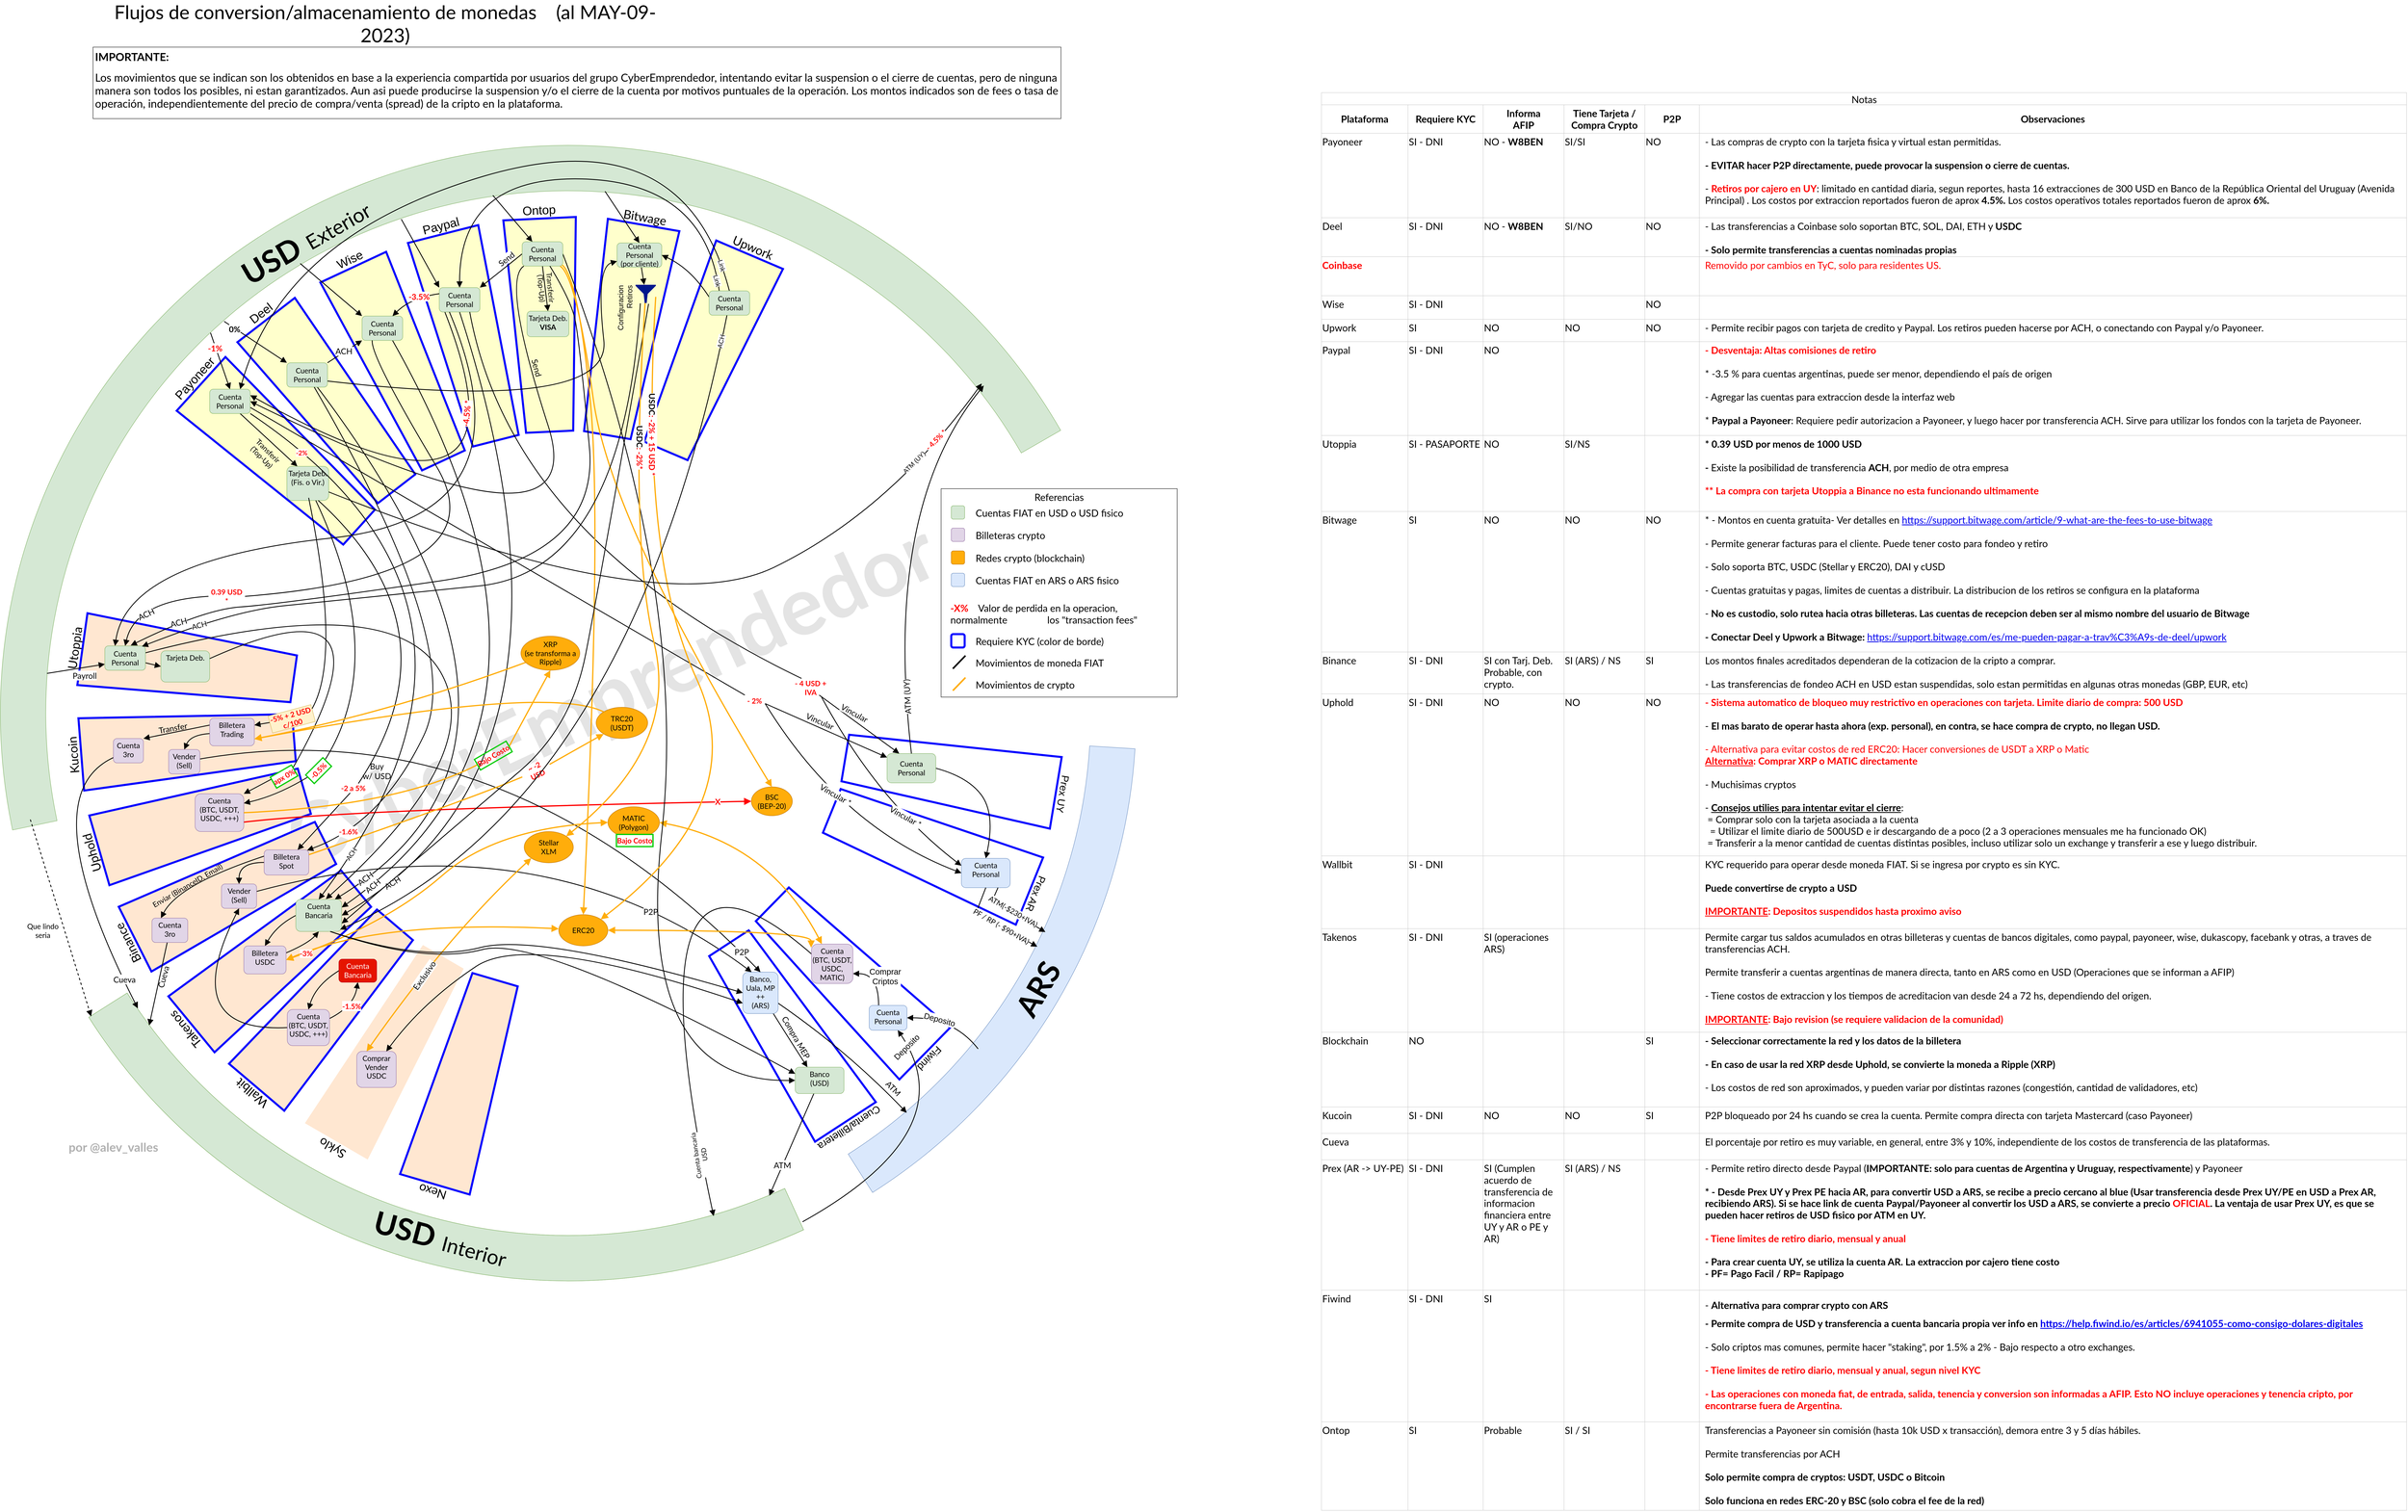 <mxfile version="21.2.8" type="device">
  <diagram id="930yrrSZ7CRRkxsYf17R" name="Main">
    <mxGraphModel dx="2868" dy="1786" grid="0" gridSize="5" guides="1" tooltips="1" connect="1" arrows="1" fold="1" page="0" pageScale="1" pageWidth="850" pageHeight="1100" math="0" shadow="0">
      <root>
        <mxCell id="0" />
        <mxCell id="oXg08h0DtL2RBj69b0VJ-4" value="Ayudas" style="" parent="0" visible="0" />
        <mxCell id="oXg08h0DtL2RBj69b0VJ-5" value="" style="ellipse;whiteSpace=wrap;html=1;aspect=fixed;labelBackgroundColor=none;fontFamily=Helvetica;fontSize=20;fillColor=none;strokeWidth=4;" parent="oXg08h0DtL2RBj69b0VJ-4" vertex="1">
          <mxGeometry x="1000" y="1150" width="1325" height="1325" as="geometry" />
        </mxCell>
        <mxCell id="0LJHbX8xNzlawsBCCHQh-2" value="Coinbase" style="shape=trapezoid;perimeter=trapezoidPerimeter;whiteSpace=wrap;html=1;fixedSize=1;fontSize=25;rotation=-139.6;direction=west;size=31.22;labelPosition=center;verticalLabelPosition=top;align=center;verticalAlign=bottom;fillColor=#FFCC99;labelBackgroundColor=none;movable=1;resizable=1;rotatable=1;deletable=1;editable=1;connectable=1;fontStyle=0;strokeColor=#0000FF;strokeWidth=5;" parent="oXg08h0DtL2RBj69b0VJ-4" vertex="1">
          <mxGeometry x="-375.996" y="2350.996" width="178.54" height="525" as="geometry" />
        </mxCell>
        <mxCell id="0LJHbX8xNzlawsBCCHQh-3" value="Wallbit" style="shape=trapezoid;perimeter=trapezoidPerimeter;whiteSpace=wrap;html=1;fixedSize=1;fontSize=25;rotation=-129.5;direction=west;size=31.22;labelPosition=center;verticalLabelPosition=top;align=center;verticalAlign=bottom;fillColor=#FFCC99;labelBackgroundColor=none;movable=1;resizable=1;rotatable=1;deletable=1;editable=1;connectable=1;fontStyle=0;strokeColor=#0000FF;strokeWidth=5;" parent="oXg08h0DtL2RBj69b0VJ-4" vertex="1">
          <mxGeometry x="-503.996" y="2228.996" width="178.54" height="525" as="geometry" />
        </mxCell>
        <mxCell id="0LJHbX8xNzlawsBCCHQh-4" value="Binance" style="shape=trapezoid;perimeter=trapezoidPerimeter;whiteSpace=wrap;html=1;fixedSize=1;fontSize=25;rotation=243.2;direction=west;size=31.22;labelPosition=center;verticalLabelPosition=top;align=center;verticalAlign=bottom;fillColor=#FFCC99;labelBackgroundColor=none;fontStyle=0;strokeColor=#0000FF;strokeWidth=5;movable=1;resizable=1;rotatable=1;deletable=1;editable=1;connectable=1;" parent="oXg08h0DtL2RBj69b0VJ-4" vertex="1">
          <mxGeometry x="-610.996" y="2067.996" width="178.54" height="525" as="geometry" />
        </mxCell>
        <mxCell id="0LJHbX8xNzlawsBCCHQh-5" value="Uphold" style="shape=trapezoid;perimeter=trapezoidPerimeter;whiteSpace=wrap;html=1;fixedSize=1;fontSize=25;rotation=-106.1;direction=west;size=31.22;labelPosition=center;verticalLabelPosition=top;align=center;verticalAlign=bottom;fillColor=#FFCC99;labelBackgroundColor=none;fontStyle=0;strokeColor=#0000FF;strokeWidth=5;movable=1;resizable=1;rotatable=1;deletable=1;editable=1;connectable=1;" parent="oXg08h0DtL2RBj69b0VJ-4" vertex="1">
          <mxGeometry x="-680.996" y="1894.996" width="178.54" height="525" as="geometry" />
        </mxCell>
        <mxCell id="0LJHbX8xNzlawsBCCHQh-6" value="Kucoin" style="shape=trapezoid;perimeter=trapezoidPerimeter;whiteSpace=wrap;html=1;fixedSize=1;fontSize=25;rotation=-94.5;direction=west;size=31.22;labelPosition=center;verticalLabelPosition=top;align=center;verticalAlign=bottom;fillColor=#FFCC99;labelBackgroundColor=none;fontStyle=0;strokeColor=#0000FF;strokeWidth=5;movable=1;resizable=1;rotatable=1;deletable=1;editable=1;connectable=1;" parent="oXg08h0DtL2RBj69b0VJ-4" vertex="1">
          <mxGeometry x="-715.996" y="1710.996" width="178.54" height="525" as="geometry" />
        </mxCell>
        <mxCell id="0LJHbX8xNzlawsBCCHQh-7" value="Utoppia" style="shape=trapezoid;perimeter=trapezoidPerimeter;whiteSpace=wrap;html=1;fixedSize=1;fontSize=25;rotation=-82;direction=west;size=31.22;labelPosition=center;verticalLabelPosition=top;align=center;verticalAlign=bottom;fillColor=#FFCC99;labelBackgroundColor=none;fontStyle=0;strokeColor=#0000FF;strokeWidth=5;movable=1;resizable=1;rotatable=1;deletable=1;editable=1;connectable=1;" parent="oXg08h0DtL2RBj69b0VJ-4" vertex="1">
          <mxGeometry x="-714.996" y="1508.996" width="178.54" height="525" as="geometry" />
        </mxCell>
        <mxCell id="t52EPRI7VQ9Rb0akq0KI-7" value="GrabrFi" style="shape=trapezoid;perimeter=trapezoidPerimeter;whiteSpace=wrap;html=1;fixedSize=1;fontSize=30;rotation=34;direction=west;size=31.22;labelPosition=center;verticalLabelPosition=top;align=center;verticalAlign=bottom;fillColor=#FFFFCC;labelBackgroundColor=none;fontStyle=0;strokeColor=#0000FF;strokeWidth=5;movable=1;resizable=1;rotatable=1;deletable=1;editable=1;connectable=1;fontFamily=Lato;fontSource=https%3A%2F%2Ffonts.googleapis.com%2Fcss%3Ffamily%3DLato;" parent="oXg08h0DtL2RBj69b0VJ-4" vertex="1">
          <mxGeometry x="2095" y="763" width="178.54" height="525" as="geometry" />
        </mxCell>
        <mxCell id="t52EPRI7VQ9Rb0akq0KI-8" value="Takenos" style="shape=trapezoid;perimeter=trapezoidPerimeter;whiteSpace=wrap;html=1;fixedSize=1;fontSize=30;rotation=44.5;direction=west;size=31.22;labelPosition=center;verticalLabelPosition=top;align=center;verticalAlign=bottom;fillColor=#FFFFCC;labelBackgroundColor=none;fontStyle=0;strokeColor=#0000FF;strokeWidth=5;movable=1;resizable=1;rotatable=1;deletable=1;editable=1;connectable=1;fontFamily=Lato;fontSource=https%3A%2F%2Ffonts.googleapis.com%2Fcss%3Ffamily%3DLato;" parent="oXg08h0DtL2RBj69b0VJ-4" vertex="1">
          <mxGeometry x="2244" y="884" width="178.54" height="525" as="geometry" />
        </mxCell>
        <mxCell id="t52EPRI7VQ9Rb0akq0KI-9" value="&lt;div style=&quot;font-size: 18px;&quot;&gt;Cuenta&lt;/div&gt;&lt;div style=&quot;font-size: 18px;&quot;&gt;Personal&lt;br style=&quot;font-size: 18px;&quot;&gt;&lt;/div&gt;" style="rounded=1;whiteSpace=wrap;html=1;shadow=0;labelBackgroundColor=none;strokeWidth=1;fontFamily=Lato;fontSize=18;align=center;fontSource=https%3A%2F%2Ffonts.googleapis.com%2Fcss%3Ffamily%3DLato;fillColor=#d5e8d4;strokeColor=#82b366;" parent="oXg08h0DtL2RBj69b0VJ-4" vertex="1">
          <mxGeometry x="2413.99" y="986" width="100" height="60" as="geometry" />
        </mxCell>
        <mxCell id="oXg08h0DtL2RBj69b0VJ-6" value="" style="ellipse;whiteSpace=wrap;html=1;aspect=fixed;labelBackgroundColor=none;fontFamily=Helvetica;fontSize=20;fillColor=none;strokeWidth=4;" parent="oXg08h0DtL2RBj69b0VJ-4" vertex="1">
          <mxGeometry x="237.5" y="387.5" width="2850" height="2850" as="geometry" />
        </mxCell>
        <mxCell id="Z5-TlnopEIQrfsnqIGes-23" value="Referencias" style="locked=1;" parent="0" />
        <mxCell id="hf3bU_u_D2Zq8CO1t4FM-3" value="CyberEmprendedor" style="text;html=1;strokeColor=none;fillColor=none;align=center;verticalAlign=middle;whiteSpace=wrap;rounded=0;fontSize=200;fontStyle=1;fontFamily=Lato;fontSource=https%3A%2F%2Ffonts.googleapis.com%2Fcss%3Ffamily%3DLato;textOpacity=10;rotation=-25;" parent="Z5-TlnopEIQrfsnqIGes-23" vertex="1">
          <mxGeometry x="546.23" y="1094.26" width="2438.18" height="1341" as="geometry" />
        </mxCell>
        <mxCell id="hf3bU_u_D2Zq8CO1t4FM-4" value="por @alev_valles" style="text;html=1;strokeColor=none;fillColor=none;align=left;verticalAlign=middle;whiteSpace=wrap;rounded=0;fontSize=30;fontStyle=1;fontFamily=Lato;fontSource=https%3A%2F%2Ffonts.googleapis.com%2Fcss%3Ffamily%3DLato;textOpacity=30;rotation=0;" parent="Z5-TlnopEIQrfsnqIGes-23" vertex="1">
          <mxGeometry x="431" y="2842" width="243" height="83" as="geometry" />
        </mxCell>
        <mxCell id="qn7c5RT-aKWLJiJ_2Hxg-13" value="" style="group" parent="Z5-TlnopEIQrfsnqIGes-23" vertex="1" connectable="0">
          <mxGeometry x="2580" y="1265" width="581" height="513" as="geometry" />
        </mxCell>
        <mxCell id="Z5-TlnopEIQrfsnqIGes-25" value="Referencias" style="rounded=0;whiteSpace=wrap;html=1;labelBorderColor=none;strokeWidth=1;fontFamily=Lato;fontSource=https%3A%2F%2Ffonts.googleapis.com%2Fcss%3Ffamily%3DLato;fontSize=24;verticalAlign=top;shadow=0;labelBackgroundColor=none;container=0;" parent="qn7c5RT-aKWLJiJ_2Hxg-13" vertex="1">
          <mxGeometry width="581" height="513" as="geometry" />
        </mxCell>
        <mxCell id="Z5-TlnopEIQrfsnqIGes-26" value="&lt;div style=&quot;font-size: 18px;&quot;&gt;&lt;br&gt;&lt;/div&gt;" style="rounded=1;whiteSpace=wrap;html=1;shadow=0;labelBackgroundColor=none;strokeWidth=1;fontFamily=Lato;fontSize=18;align=center;fontSource=https%3A%2F%2Ffonts.googleapis.com%2Fcss%3Ffamily%3DLato;fillColor=#d5e8d4;strokeColor=#82b366;container=0;" parent="qn7c5RT-aKWLJiJ_2Hxg-13" vertex="1">
          <mxGeometry x="25" y="42" width="33" height="33" as="geometry" />
        </mxCell>
        <mxCell id="Z5-TlnopEIQrfsnqIGes-27" value="&lt;div style=&quot;font-size: 18px;&quot;&gt;&lt;br&gt;&lt;/div&gt;" style="rounded=1;whiteSpace=wrap;html=1;shadow=0;labelBackgroundColor=none;strokeWidth=1;fontFamily=Lato;fontSize=18;align=center;fontSource=https%3A%2F%2Ffonts.googleapis.com%2Fcss%3Ffamily%3DLato;fillColor=#e1d5e7;strokeColor=#9673a6;container=0;" parent="qn7c5RT-aKWLJiJ_2Hxg-13" vertex="1">
          <mxGeometry x="25" y="97" width="33" height="33" as="geometry" />
        </mxCell>
        <mxCell id="Z5-TlnopEIQrfsnqIGes-28" value="" style="whiteSpace=wrap;html=1;fontSize=18;fontFamily=Lato;verticalAlign=top;fillColor=#FFAD0B;strokeColor=#BD7000;rounded=1;shadow=0;labelBackgroundColor=none;strokeWidth=1;fontSource=https%3A%2F%2Ffonts.googleapis.com%2Fcss%3Ffamily%3DLato;fontColor=#000000;container=0;" parent="qn7c5RT-aKWLJiJ_2Hxg-13" vertex="1">
          <mxGeometry x="25" y="153" width="33" height="33" as="geometry" />
        </mxCell>
        <mxCell id="Z5-TlnopEIQrfsnqIGes-29" value="" style="whiteSpace=wrap;html=1;fontSize=18;fontFamily=Lato;verticalAlign=top;rounded=1;shadow=0;labelBackgroundColor=none;strokeWidth=1;fontSource=https%3A%2F%2Ffonts.googleapis.com%2Fcss%3Ffamily%3DLato;fillColor=#dae8fc;strokeColor=#6c8ebf;container=0;" parent="qn7c5RT-aKWLJiJ_2Hxg-13" vertex="1">
          <mxGeometry x="25" y="208" width="33" height="33" as="geometry" />
        </mxCell>
        <mxCell id="Z5-TlnopEIQrfsnqIGes-30" value="Cuentas FIAT en USD o USD fisico" style="text;html=1;strokeColor=none;fillColor=none;align=left;verticalAlign=middle;whiteSpace=wrap;rounded=0;fontSize=24;fontFamily=Lato;fontColor=default;container=0;fontSource=https%3A%2F%2Ffonts.googleapis.com%2Fcss%3Ffamily%3DLato;" parent="qn7c5RT-aKWLJiJ_2Hxg-13" vertex="1">
          <mxGeometry x="83" y="45" width="371" height="30" as="geometry" />
        </mxCell>
        <mxCell id="Z5-TlnopEIQrfsnqIGes-31" value="Billeteras crypto" style="text;html=1;strokeColor=none;fillColor=none;align=left;verticalAlign=middle;whiteSpace=wrap;rounded=0;fontSize=24;fontFamily=Lato;fontColor=default;container=0;fontSource=https%3A%2F%2Ffonts.googleapis.com%2Fcss%3Ffamily%3DLato;" parent="qn7c5RT-aKWLJiJ_2Hxg-13" vertex="1">
          <mxGeometry x="83" y="100" width="371" height="30" as="geometry" />
        </mxCell>
        <mxCell id="Z5-TlnopEIQrfsnqIGes-32" value="Redes crypto (blockchain)" style="text;html=1;strokeColor=none;fillColor=none;align=left;verticalAlign=middle;whiteSpace=wrap;rounded=0;fontSize=24;fontFamily=Lato;fontColor=default;container=0;fontSource=https%3A%2F%2Ffonts.googleapis.com%2Fcss%3Ffamily%3DLato;" parent="qn7c5RT-aKWLJiJ_2Hxg-13" vertex="1">
          <mxGeometry x="83" y="156" width="371" height="30" as="geometry" />
        </mxCell>
        <mxCell id="Z5-TlnopEIQrfsnqIGes-33" value="Cuentas FIAT en ARS o ARS fisico" style="text;html=1;strokeColor=none;fillColor=none;align=left;verticalAlign=middle;whiteSpace=wrap;rounded=0;fontSize=24;fontFamily=Lato;fontColor=default;container=0;fontSource=https%3A%2F%2Ffonts.googleapis.com%2Fcss%3Ffamily%3DLato;" parent="qn7c5RT-aKWLJiJ_2Hxg-13" vertex="1">
          <mxGeometry x="83" y="211" width="371" height="30" as="geometry" />
        </mxCell>
        <mxCell id="Z5-TlnopEIQrfsnqIGes-34" value="&lt;font color=&quot;#ff0000&quot;&gt;&lt;b&gt;-X%&lt;/b&gt;&lt;/font&gt;&amp;nbsp; &amp;nbsp; Valor de perdida en la operacion, normalmente&amp;nbsp; &amp;nbsp; &amp;nbsp; &amp;nbsp; &amp;nbsp; &amp;nbsp; &amp;nbsp; &amp;nbsp; los &quot;transaction fees&quot;" style="text;html=1;strokeColor=none;fillColor=none;align=left;verticalAlign=middle;whiteSpace=wrap;rounded=0;fontSize=24;fontFamily=Lato;fontColor=default;container=0;fontSource=https%3A%2F%2Ffonts.googleapis.com%2Fcss%3Ffamily%3DLato;" parent="qn7c5RT-aKWLJiJ_2Hxg-13" vertex="1">
          <mxGeometry x="21" y="266" width="560" height="83" as="geometry" />
        </mxCell>
        <mxCell id="Z5-TlnopEIQrfsnqIGes-35" value="" style="whiteSpace=wrap;html=1;fontSize=25;fontFamily=Helvetica;verticalAlign=bottom;rounded=1;shadow=0;labelBackgroundColor=none;strokeWidth=5;fontSource=https%3A%2F%2Ffonts.googleapis.com%2Fcss%3Ffamily%3DLato;fillColor=none;strokeColor=#0000FF;container=0;fontStyle=0;" parent="qn7c5RT-aKWLJiJ_2Hxg-13" vertex="1">
          <mxGeometry x="25" y="358" width="33" height="33" as="geometry" />
        </mxCell>
        <mxCell id="Z5-TlnopEIQrfsnqIGes-36" value="Requiere KYC (color de borde)" style="text;html=1;strokeColor=none;fillColor=none;align=left;verticalAlign=middle;whiteSpace=wrap;rounded=0;fontSize=24;fontFamily=Lato;fontColor=default;container=0;fontSource=https%3A%2F%2Ffonts.googleapis.com%2Fcss%3Ffamily%3DLato;" parent="qn7c5RT-aKWLJiJ_2Hxg-13" vertex="1">
          <mxGeometry x="83" y="361" width="371" height="30" as="geometry" />
        </mxCell>
        <mxCell id="qn7c5RT-aKWLJiJ_2Hxg-8" value="" style="endArrow=none;html=1;rounded=0;labelBackgroundColor=default;strokeColor=default;strokeWidth=4;fontFamily=Lato;fontSource=https%3A%2F%2Ffonts.googleapis.com%2Fcss%3Ffamily%3DLato;fontSize=20;fontColor=default;startSize=10;endSize=10;shape=connector;curved=1;elbow=vertical;" parent="qn7c5RT-aKWLJiJ_2Hxg-13" edge="1">
          <mxGeometry width="50" height="50" relative="1" as="geometry">
            <mxPoint x="29" y="443" as="sourcePoint" />
            <mxPoint x="60" y="411" as="targetPoint" />
          </mxGeometry>
        </mxCell>
        <mxCell id="qn7c5RT-aKWLJiJ_2Hxg-10" value="Movimientos de moneda FIAT" style="text;html=1;strokeColor=none;fillColor=none;align=left;verticalAlign=middle;whiteSpace=wrap;rounded=0;fontSize=24;fontFamily=Lato;fontColor=default;container=0;fontSource=https%3A%2F%2Ffonts.googleapis.com%2Fcss%3Ffamily%3DLato;" parent="qn7c5RT-aKWLJiJ_2Hxg-13" vertex="1">
          <mxGeometry x="83" y="414" width="371" height="30" as="geometry" />
        </mxCell>
        <mxCell id="qn7c5RT-aKWLJiJ_2Hxg-11" value="" style="endArrow=none;html=1;rounded=0;labelBackgroundColor=default;strokeColor=#FFAD0B;strokeWidth=4;fontFamily=Lato;fontSource=https%3A%2F%2Ffonts.googleapis.com%2Fcss%3Ffamily%3DLato;fontSize=20;fontColor=default;startSize=10;endSize=10;shape=connector;curved=1;elbow=vertical;" parent="qn7c5RT-aKWLJiJ_2Hxg-13" edge="1">
          <mxGeometry width="50" height="50" relative="1" as="geometry">
            <mxPoint x="29" y="497" as="sourcePoint" />
            <mxPoint x="60" y="465" as="targetPoint" />
          </mxGeometry>
        </mxCell>
        <mxCell id="qn7c5RT-aKWLJiJ_2Hxg-12" value="Movimientos de crypto" style="text;html=1;strokeColor=none;fillColor=none;align=left;verticalAlign=middle;whiteSpace=wrap;rounded=0;fontSize=24;fontFamily=Lato;fontColor=default;container=0;fontSource=https%3A%2F%2Ffonts.googleapis.com%2Fcss%3Ffamily%3DLato;" parent="qn7c5RT-aKWLJiJ_2Hxg-13" vertex="1">
          <mxGeometry x="83" y="468" width="371" height="30" as="geometry" />
        </mxCell>
        <mxCell id="F0iigxHktYMMys9Kncfq-3" value="Arcs" style="locked=1;" parent="0" />
        <mxCell id="F0iigxHktYMMys9Kncfq-4" value="" style="verticalLabelPosition=bottom;verticalAlign=top;html=1;shape=mxgraph.basic.partConcEllipse;fillColor=#d5e8d4;strokeColor=#82b366;startAngle=0.717;endAngle=0.167;arcWidth=0.08;fontSize=18;aspect=fixed;fontFamily=Lato;fontSource=https%3A%2F%2Ffonts.googleapis.com%2Fcss%3Ffamily%3DLato;" parent="F0iigxHktYMMys9Kncfq-3" vertex="1">
          <mxGeometry x="265" y="420" width="2795" height="2795" as="geometry" />
        </mxCell>
        <mxCell id="F0iigxHktYMMys9Kncfq-6" value="&lt;font style=&quot;font-size: 75px;&quot;&gt;&lt;b&gt;USD&lt;/b&gt;&lt;/font&gt; &lt;font style=&quot;font-size: 50px;&quot;&gt;Exterior&lt;/font&gt;" style="text;html=1;strokeColor=none;fillColor=none;align=center;verticalAlign=middle;whiteSpace=wrap;rounded=0;fontSize=80;fontFamily=Lato;fontSource=https%3A%2F%2Ffonts.googleapis.com%2Fcss%3Ffamily%3DLato;rotation=-30;" parent="F0iigxHktYMMys9Kncfq-3" vertex="1">
          <mxGeometry x="754" y="601" width="520" height="100" as="geometry" />
        </mxCell>
        <mxCell id="Bx3DKuzHPwJ3SSUlfm7P-8" value="Arcs USD Int" style="locked=1;" parent="0" />
        <mxCell id="Bx3DKuzHPwJ3SSUlfm7P-9" value="" style="verticalLabelPosition=bottom;verticalAlign=top;html=1;shape=mxgraph.basic.partConcEllipse;fillColor=#d5e8d4;strokeColor=#82b366;startAngle=0.682;endAngle=0.91;arcWidth=0.08;fontSize=18;aspect=fixed;fontFamily=Lato;fontSource=https%3A%2F%2Ffonts.googleapis.com%2Fcss%3Ffamily%3DLato;rotation=-90;" parent="Bx3DKuzHPwJ3SSUlfm7P-8" vertex="1">
          <mxGeometry x="265" y="420" width="2795" height="2795" as="geometry" />
        </mxCell>
        <mxCell id="fzF9vJ69wnNcNbHYlZZ8-2" value="Arc ARS" style="locked=1;" parent="0" />
        <mxCell id="fzF9vJ69wnNcNbHYlZZ8-3" value="" style="verticalLabelPosition=bottom;verticalAlign=top;html=1;shape=mxgraph.basic.partConcEllipse;fillColor=#dae8fc;strokeColor=#6c8ebf;startAngle=0.76;endAngle=0.91;arcWidth=0.08;fontSize=18;aspect=fixed;fontFamily=Lato;fontSource=https%3A%2F%2Ffonts.googleapis.com%2Fcss%3Ffamily%3DLato;rotation=-90;direction=north;" parent="fzF9vJ69wnNcNbHYlZZ8-2" vertex="1">
          <mxGeometry x="265" y="420" width="2795" height="2795" as="geometry" />
        </mxCell>
        <mxCell id="fzF9vJ69wnNcNbHYlZZ8-4" value="" style="verticalLabelPosition=bottom;verticalAlign=top;html=1;shape=mxgraph.basic.partConcEllipse;fillColor=#d5e8d4;strokeColor=#82b366;startAngle=0.682;endAngle=0.91;arcWidth=0.08;fontSize=18;aspect=fixed;fontFamily=Lato;fontSource=https%3A%2F%2Ffonts.googleapis.com%2Fcss%3Ffamily%3DLato;rotation=-90;" parent="fzF9vJ69wnNcNbHYlZZ8-2" vertex="1">
          <mxGeometry x="265" y="420" width="2795" height="2795" as="geometry" />
        </mxCell>
        <mxCell id="fzF9vJ69wnNcNbHYlZZ8-5" value="&lt;span style=&quot;font-size: 75px;&quot;&gt;&lt;b&gt;ARS&lt;/b&gt;&lt;/span&gt;" style="text;html=1;strokeColor=none;fillColor=none;align=center;verticalAlign=middle;whiteSpace=wrap;rounded=0;fontSize=80;fontFamily=Lato;fontSource=https%3A%2F%2Ffonts.googleapis.com%2Fcss%3Ffamily%3DLato;rotation=-60;" parent="fzF9vJ69wnNcNbHYlZZ8-2" vertex="1">
          <mxGeometry x="2555" y="2444" width="520" height="100" as="geometry" />
        </mxCell>
        <mxCell id="1" style="" parent="0" />
        <mxCell id="P1mhXvF033FTR9_7fP6g-6" value="Upwork" style="shape=trapezoid;perimeter=trapezoidPerimeter;whiteSpace=wrap;html=1;fixedSize=1;fontSize=30;rotation=23.1;direction=west;size=31.22;labelPosition=center;verticalLabelPosition=top;align=center;verticalAlign=bottom;fillColor=#FFFFCC;labelBackgroundColor=none;fontStyle=0;strokeColor=#0000FF;strokeWidth=5;movable=1;resizable=1;rotatable=1;deletable=1;editable=1;connectable=1;fontFamily=Lato;fontSource=https%3A%2F%2Ffonts.googleapis.com%2Fcss%3Ffamily%3DLato;" parent="1" vertex="1">
          <mxGeometry x="1916.46" y="668" width="178.54" height="525" as="geometry" />
        </mxCell>
        <mxCell id="-V9Q7X_lq1-hLT0VOy9m-25" value="Nexo" style="shape=trapezoid;perimeter=trapezoidPerimeter;whiteSpace=wrap;html=1;fixedSize=1;fontSize=30;rotation=-163.6;direction=west;size=31.22;labelPosition=center;verticalLabelPosition=top;align=center;verticalAlign=bottom;fillColor=#FFE7D1;labelBackgroundColor=none;movable=1;resizable=1;rotatable=1;deletable=1;editable=1;connectable=1;fontStyle=0;strokeColor=#0000FF;strokeWidth=5;fontFamily=Lato;fontSource=https%3A%2F%2Ffonts.googleapis.com%2Fcss%3Ffamily%3DLato;" parent="1" vertex="1">
          <mxGeometry x="1319.004" y="2462.996" width="178.54" height="525" as="geometry" />
        </mxCell>
        <mxCell id="uRZ_hd-uQK9-mOTQfLer-7" value="Wallbit" style="shape=trapezoid;perimeter=trapezoidPerimeter;whiteSpace=wrap;html=1;fixedSize=1;fontSize=30;rotation=-139.6;direction=west;size=31.22;labelPosition=center;verticalLabelPosition=top;align=center;verticalAlign=bottom;fillColor=#FFE7D1;labelBackgroundColor=none;movable=1;resizable=1;rotatable=1;deletable=1;editable=1;connectable=1;fontStyle=0;strokeColor=#0000FF;strokeWidth=5;fontFamily=Lato;fontSource=https%3A%2F%2Ffonts.googleapis.com%2Fcss%3Ffamily%3DLato;" parent="1" vertex="1">
          <mxGeometry x="976.464" y="2275.996" width="178.54" height="525" as="geometry" />
        </mxCell>
        <mxCell id="uRZ_hd-uQK9-mOTQfLer-8" value="Takenos" style="shape=trapezoid;perimeter=trapezoidPerimeter;whiteSpace=wrap;html=1;fixedSize=1;fontSize=30;rotation=-129.5;direction=west;size=31.22;labelPosition=center;verticalLabelPosition=top;align=center;verticalAlign=bottom;fillColor=#FFE7D1;labelBackgroundColor=none;movable=1;resizable=1;rotatable=1;deletable=1;editable=1;connectable=1;fontStyle=0;strokeColor=#0000FF;strokeWidth=5;fontFamily=Lato;fontSource=https%3A%2F%2Ffonts.googleapis.com%2Fcss%3Ffamily%3DLato;" parent="1" vertex="1">
          <mxGeometry x="848.464" y="2153.996" width="178.54" height="525" as="geometry" />
        </mxCell>
        <mxCell id="uRZ_hd-uQK9-mOTQfLer-9" value="Binance" style="shape=trapezoid;perimeter=trapezoidPerimeter;whiteSpace=wrap;html=1;fixedSize=1;fontSize=30;rotation=243.2;direction=west;size=31.22;labelPosition=center;verticalLabelPosition=top;align=center;verticalAlign=bottom;fillColor=#FFE7D1;labelBackgroundColor=none;fontStyle=0;strokeColor=#0000FF;strokeWidth=5;movable=1;resizable=1;rotatable=1;deletable=1;editable=1;connectable=1;fontFamily=Lato;fontSource=https%3A%2F%2Ffonts.googleapis.com%2Fcss%3Ffamily%3DLato;" parent="1" vertex="1">
          <mxGeometry x="741.464" y="1992.996" width="178.54" height="525" as="geometry" />
        </mxCell>
        <mxCell id="uRZ_hd-uQK9-mOTQfLer-10" value="Uphold" style="shape=trapezoid;perimeter=trapezoidPerimeter;whiteSpace=wrap;html=1;fixedSize=1;fontSize=30;rotation=-106.1;direction=west;size=31.22;labelPosition=center;verticalLabelPosition=top;align=center;verticalAlign=bottom;fillColor=#FFE7D1;labelBackgroundColor=none;fontStyle=0;strokeColor=#0000FF;strokeWidth=5;movable=1;resizable=1;rotatable=1;deletable=1;editable=1;connectable=1;fontFamily=Lato;fontSource=https%3A%2F%2Ffonts.googleapis.com%2Fcss%3Ffamily%3DLato;" parent="1" vertex="1">
          <mxGeometry x="671.464" y="1819.996" width="178.54" height="525" as="geometry" />
        </mxCell>
        <mxCell id="uRZ_hd-uQK9-mOTQfLer-11" value="Kucoin" style="shape=trapezoid;perimeter=trapezoidPerimeter;whiteSpace=wrap;html=1;fixedSize=1;fontSize=30;rotation=-94.5;direction=west;size=31.22;labelPosition=center;verticalLabelPosition=top;align=center;verticalAlign=bottom;fillColor=#FFE7D1;labelBackgroundColor=none;fontStyle=0;strokeColor=#0000FF;strokeWidth=5;movable=1;resizable=1;rotatable=1;deletable=1;editable=1;connectable=1;fontFamily=Lato;fontSource=https%3A%2F%2Ffonts.googleapis.com%2Fcss%3Ffamily%3DLato;" parent="1" vertex="1">
          <mxGeometry x="636.464" y="1635.996" width="178.54" height="525" as="geometry" />
        </mxCell>
        <mxCell id="uRZ_hd-uQK9-mOTQfLer-12" value="Utoppia" style="shape=trapezoid;perimeter=trapezoidPerimeter;whiteSpace=wrap;html=1;fixedSize=1;fontSize=30;rotation=-82;direction=west;size=31.22;labelPosition=center;verticalLabelPosition=top;align=center;verticalAlign=bottom;fillColor=#FFE7D1;labelBackgroundColor=none;fontStyle=0;strokeColor=#0000FF;strokeWidth=5;movable=1;resizable=1;rotatable=1;deletable=1;editable=1;connectable=1;fontFamily=Lato;fontSource=https%3A%2F%2Ffonts.googleapis.com%2Fcss%3Ffamily%3DLato;" parent="1" vertex="1">
          <mxGeometry x="637.464" y="1433.996" width="178.54" height="525" as="geometry" />
        </mxCell>
        <mxCell id="GqLp2Sgg_9-A90O3AZ4Z-2" value="Payoneer" style="shape=trapezoid;perimeter=trapezoidPerimeter;whiteSpace=wrap;html=1;fixedSize=1;fontSize=30;rotation=-47.8;direction=west;size=31.22;labelPosition=center;verticalLabelPosition=top;align=center;verticalAlign=bottom;fillColor=#FFFFCC;labelBackgroundColor=none;movable=0;resizable=0;rotatable=0;deletable=0;editable=0;connectable=0;fontStyle=0;strokeColor=#0000FF;strokeWidth=5;" parent="1" vertex="1">
          <mxGeometry x="864.02" y="920.74" width="178.54" height="525" as="geometry" />
        </mxCell>
        <mxCell id="fItOZy9dYrFqX1Izl5-k-1" value="&lt;div style=&quot;font-size: 18px;&quot;&gt;&lt;br&gt;&lt;/div&gt;" style="edgeLabel;html=1;align=center;verticalAlign=middle;resizable=0;points=[];fontSize=18;fontFamily=Lato;fontSource=https%3A%2F%2Ffonts.googleapis.com%2Fcss%3Ffamily%3DLato;" parent="1" vertex="1" connectable="0">
          <mxGeometry x="1060" y="983.923" as="geometry" />
        </mxCell>
        <mxCell id="fItOZy9dYrFqX1Izl5-k-9" style="edgeStyle=none;rounded=0;orthogonalLoop=1;jettySize=auto;html=1;exitX=0.75;exitY=1;exitDx=0;exitDy=0;strokeWidth=2;fontSize=20;fontColor=default;endArrow=block;endFill=1;elbow=vertical;entryX=0.25;entryY=0;entryDx=0;entryDy=0;endSize=10;startSize=10;fontFamily=Lato;fontSource=https%3A%2F%2Ffonts.googleapis.com%2Fcss%3Ffamily%3DLato;" parent="1" source="fItOZy9dYrFqX1Izl5-k-2" target="fItOZy9dYrFqX1Izl5-k-3" edge="1">
          <mxGeometry relative="1" as="geometry">
            <mxPoint x="900.0" y="1150" as="targetPoint" />
          </mxGeometry>
        </mxCell>
        <mxCell id="fItOZy9dYrFqX1Izl5-k-10" value="&lt;div style=&quot;border-color: var(--border-color); color: rgb(0, 0, 0); font-size: 18px;&quot;&gt;Transferir&lt;/div&gt;&lt;div style=&quot;border-color: var(--border-color); color: rgb(0, 0, 0); font-size: 18px;&quot;&gt;(Top-Up)&lt;/div&gt;" style="edgeLabel;html=1;align=center;verticalAlign=middle;resizable=0;points=[];fontSize=20;fontColor=#FF0000;labelBackgroundColor=none;fontFamily=Lato;fontSource=https%3A%2F%2Ffonts.googleapis.com%2Fcss%3Ffamily%3DLato;rotation=45;" parent="fItOZy9dYrFqX1Izl5-k-9" vertex="1" connectable="0">
          <mxGeometry x="0.157" relative="1" as="geometry">
            <mxPoint x="-21" y="23" as="offset" />
          </mxGeometry>
        </mxCell>
        <mxCell id="fItOZy9dYrFqX1Izl5-k-2" value="&lt;div style=&quot;font-size: 18px;&quot;&gt;Cuenta&lt;/div&gt;&lt;div style=&quot;font-size: 18px;&quot;&gt;Personal&lt;br style=&quot;font-size: 18px;&quot;&gt;&lt;/div&gt;" style="rounded=1;whiteSpace=wrap;html=1;shadow=0;labelBackgroundColor=none;strokeWidth=1;fontFamily=Lato;fontSize=18;align=center;fontSource=https%3A%2F%2Ffonts.googleapis.com%2Fcss%3Ffamily%3DLato;fillColor=#d5e8d4;strokeColor=#82b366;" parent="1" vertex="1">
          <mxGeometry x="780" y="1020" width="100" height="60" as="geometry" />
        </mxCell>
        <mxCell id="fItOZy9dYrFqX1Izl5-k-8" value="" style="group;rotation=0;fontFamily=Lato;fontSource=https%3A%2F%2Ffonts.googleapis.com%2Fcss%3Ffamily%3DLato;" parent="1" vertex="1" connectable="0">
          <mxGeometry x="970" y="1210" width="103" height="84" as="geometry" />
        </mxCell>
        <mxCell id="D5fsJmiZF_JZM_7uDV2M-2" value="" style="group" parent="fItOZy9dYrFqX1Izl5-k-8" vertex="1" connectable="0">
          <mxGeometry width="103" height="84" as="geometry" />
        </mxCell>
        <mxCell id="fItOZy9dYrFqX1Izl5-k-3" value="&lt;div style=&quot;font-size: 18px;&quot;&gt;Tarjeta Deb.&lt;br style=&quot;font-size: 18px;&quot;&gt;&lt;/div&gt;&lt;div style=&quot;font-size: 18px;&quot;&gt;(Fis. o Vir.)&lt;br style=&quot;font-size: 18px;&quot;&gt;&lt;/div&gt;" style="whiteSpace=wrap;html=1;fontSize=18;fontFamily=Lato;rounded=1;shadow=0;labelBackgroundColor=none;strokeWidth=1;fontSource=https%3A%2F%2Ffonts.googleapis.com%2Fcss%3Ffamily%3DLato;verticalAlign=top;fillColor=#d5e8d4;strokeColor=#82b366;rotation=0;" parent="D5fsJmiZF_JZM_7uDV2M-2" vertex="1">
          <mxGeometry width="103" height="84" as="geometry" />
        </mxCell>
        <mxCell id="fItOZy9dYrFqX1Izl5-k-4" value="" style="shape=image;html=1;verticalAlign=top;verticalLabelPosition=bottom;labelBackgroundColor=#ffffff;imageAspect=0;aspect=fixed;image=https://cdn0.iconfinder.com/data/icons/credit-card-debit-card-payment-PNG/80/Mastercard-Curved.png;strokeColor=#CCCCCC;fontFamily=Lato;fontSource=https%3A%2F%2Ffonts.googleapis.com%2Fcss%3Ffamily%3DLato;fontSize=14;rotation=0;" parent="D5fsJmiZF_JZM_7uDV2M-2" vertex="1">
          <mxGeometry x="34.333" y="45.379" width="32.044" height="32.044" as="geometry" />
        </mxCell>
        <mxCell id="DAe_5syYyHhIvuZ9S8BF-1" value="Deel" style="shape=trapezoid;perimeter=trapezoidPerimeter;whiteSpace=wrap;html=1;fixedSize=1;fontSize=30;rotation=-37.7;direction=west;size=31.22;labelPosition=center;verticalLabelPosition=top;align=center;verticalAlign=bottom;fillColor=#FFFFCC;labelBackgroundColor=none;movable=0;resizable=0;rotatable=0;deletable=0;editable=0;connectable=0;fontStyle=0;strokeColor=#0000FF;strokeWidth=5;" parent="1" vertex="1">
          <mxGeometry x="990.21" y="795" width="178.54" height="525" as="geometry" />
        </mxCell>
        <mxCell id="UKWf8u9FyLIP_JtJ0n7_-1" style="edgeStyle=none;shape=connector;curved=1;rounded=0;orthogonalLoop=1;jettySize=auto;html=1;exitX=0.75;exitY=1;exitDx=0;exitDy=0;entryX=0.85;entryY=0;entryDx=0;entryDy=0;labelBackgroundColor=default;strokeColor=default;strokeWidth=2;fontFamily=Lato;fontSource=https%3A%2F%2Ffonts.googleapis.com%2Fcss%3Ffamily%3DLato;fontSize=20;fontColor=default;startArrow=none;startFill=0;endArrow=block;endFill=1;startSize=10;endSize=10;elbow=vertical;entryPerimeter=0;" parent="1" source="DAe_5syYyHhIvuZ9S8BF-2" target="vePj9uHJSQdzi5xtYrgN-1" edge="1">
          <mxGeometry relative="1" as="geometry">
            <Array as="points">
              <mxPoint x="1711" y="1895" />
            </Array>
          </mxGeometry>
        </mxCell>
        <mxCell id="UKWf8u9FyLIP_JtJ0n7_-4" value="ACH" style="edgeLabel;html=1;align=center;verticalAlign=middle;resizable=0;points=[];fontSize=20;fontFamily=Lato;fontColor=default;rotation=-35.9;" parent="UKWf8u9FyLIP_JtJ0n7_-1" vertex="1" connectable="0">
          <mxGeometry x="0.902" y="-6" relative="1" as="geometry">
            <mxPoint as="offset" />
          </mxGeometry>
        </mxCell>
        <mxCell id="DAe_5syYyHhIvuZ9S8BF-2" value="&lt;div style=&quot;font-size: 18px;&quot;&gt;Cuenta&lt;/div&gt;&lt;div style=&quot;font-size: 18px;&quot;&gt;Personal&lt;br style=&quot;font-size: 18px;&quot;&gt;&lt;/div&gt;" style="rounded=1;whiteSpace=wrap;html=1;shadow=0;labelBackgroundColor=none;strokeWidth=1;fontFamily=Lato;fontSize=18;align=center;fontSource=https%3A%2F%2Ffonts.googleapis.com%2Fcss%3Ffamily%3DLato;fillColor=#d5e8d4;strokeColor=#82b366;" parent="1" vertex="1">
          <mxGeometry x="970" y="955" width="100" height="60" as="geometry" />
        </mxCell>
        <mxCell id="fItOZy9dYrFqX1Izl5-k-6" style="rounded=0;orthogonalLoop=1;jettySize=auto;html=1;exitX=0.185;exitY=0.165;exitDx=0;exitDy=0;entryX=0.5;entryY=0;entryDx=0;entryDy=0;fontSize=20;endArrow=block;endFill=1;elbow=vertical;strokeWidth=2;exitPerimeter=0;endSize=10;startSize=10;fontFamily=Lato;fontSource=https%3A%2F%2Ffonts.googleapis.com%2Fcss%3Ffamily%3DLato;" parent="1" source="F0iigxHktYMMys9Kncfq-4" target="fItOZy9dYrFqX1Izl5-k-2" edge="1">
          <mxGeometry relative="1" as="geometry" />
        </mxCell>
        <mxCell id="fItOZy9dYrFqX1Izl5-k-7" value="-1%" style="edgeLabel;html=1;align=center;verticalAlign=middle;resizable=0;points=[];fontSize=20;fontStyle=1;fontColor=#FF0000;fontFamily=Lato;fontSource=https%3A%2F%2Ffonts.googleapis.com%2Fcss%3Ffamily%3DLato;" parent="fItOZy9dYrFqX1Izl5-k-6" vertex="1" connectable="0">
          <mxGeometry x="-0.359" y="-2" relative="1" as="geometry">
            <mxPoint x="-3" y="-9" as="offset" />
          </mxGeometry>
        </mxCell>
        <mxCell id="EHVuW_M11DeCSYYi5xyv-1" style="rounded=0;orthogonalLoop=1;jettySize=auto;html=1;entryX=0;entryY=0;entryDx=0;entryDy=0;fontSize=20;endArrow=block;endFill=1;elbow=vertical;strokeWidth=2;exitX=0.197;exitY=0.155;exitDx=0;exitDy=0;exitPerimeter=0;fontFamily=Lato;fillColor=#d5e8d4;strokeColor=default;fontColor=default;shadow=0;labelBackgroundColor=default;fontSource=https%3A%2F%2Ffonts.googleapis.com%2Fcss%3Ffamily%3DLato;endSize=10;startSize=10;" parent="1" source="F0iigxHktYMMys9Kncfq-4" target="DAe_5syYyHhIvuZ9S8BF-2" edge="1">
          <mxGeometry relative="1" as="geometry">
            <mxPoint x="876" y="820" as="sourcePoint" />
            <mxPoint x="918" y="960.0" as="targetPoint" />
          </mxGeometry>
        </mxCell>
        <mxCell id="EHVuW_M11DeCSYYi5xyv-2" value="0%" style="edgeLabel;html=1;align=center;verticalAlign=middle;resizable=0;points=[];fontSize=20;fontStyle=1;fontColor=default;fontFamily=Lato;fontSource=https%3A%2F%2Ffonts.googleapis.com%2Fcss%3Ffamily%3DLato;" parent="EHVuW_M11DeCSYYi5xyv-1" vertex="1" connectable="0">
          <mxGeometry x="-0.359" y="-2" relative="1" as="geometry">
            <mxPoint x="-23" y="-17" as="offset" />
          </mxGeometry>
        </mxCell>
        <mxCell id="csArGm7_fpssWuncdLIr-1" value="Wise" style="shape=trapezoid;perimeter=trapezoidPerimeter;whiteSpace=wrap;html=1;fixedSize=1;fontSize=30;rotation=335;direction=west;size=31.22;labelPosition=center;verticalLabelPosition=top;align=center;verticalAlign=bottom;fillColor=#FFFFCC;labelBackgroundColor=none;fontStyle=0;strokeColor=#0000FF;strokeWidth=5;movable=0;resizable=0;rotatable=0;deletable=0;editable=0;connectable=0;" parent="1" vertex="1">
          <mxGeometry x="1155" y="695" width="178.54" height="525" as="geometry" />
        </mxCell>
        <mxCell id="oXg08h0DtL2RBj69b0VJ-1" value="Paypal" style="shape=trapezoid;perimeter=trapezoidPerimeter;whiteSpace=wrap;html=1;fixedSize=1;fontSize=30;rotation=-14.3;direction=west;size=31.22;labelPosition=center;verticalLabelPosition=top;align=center;verticalAlign=bottom;fillColor=#FFFFCC;labelBackgroundColor=none;fontStyle=0;strokeColor=#0000FF;strokeWidth=5;movable=0;resizable=0;rotatable=0;deletable=0;editable=0;connectable=0;" parent="1" vertex="1">
          <mxGeometry x="1330" y="630" width="178.54" height="525" as="geometry" />
        </mxCell>
        <mxCell id="K342sy4bY8h2Ngm8oMiw-1" value="Ontop" style="shape=trapezoid;perimeter=trapezoidPerimeter;whiteSpace=wrap;html=1;fixedSize=1;fontSize=30;rotation=-2.7;direction=west;size=31.22;labelPosition=center;verticalLabelPosition=top;align=center;verticalAlign=bottom;fillColor=#FFFFCC;labelBackgroundColor=none;fontStyle=0;strokeColor=#0000FF;strokeWidth=5;movable=1;resizable=1;rotatable=1;deletable=1;editable=1;connectable=1;" parent="1" vertex="1">
          <mxGeometry x="1515" y="600" width="178.54" height="525" as="geometry" />
        </mxCell>
        <mxCell id="CzLPCmSRvhOWIy06Zg18-1" style="edgeStyle=none;shape=connector;curved=1;rounded=0;orthogonalLoop=1;jettySize=auto;html=1;exitX=0.264;exitY=0.104;exitDx=0;exitDy=0;entryX=0;entryY=0;entryDx=0;entryDy=0;labelBackgroundColor=default;strokeColor=default;strokeWidth=2;fontFamily=Lato;fontSize=20;fontColor=#FF0000;endArrow=block;endFill=1;startSize=10;endSize=10;elbow=vertical;exitPerimeter=0;fontSource=https%3A%2F%2Ffonts.googleapis.com%2Fcss%3Ffamily%3DLato;" parent="1" source="F0iigxHktYMMys9Kncfq-4" target="-gCrw3F_n-45M_GKq6-B-1" edge="1">
          <mxGeometry relative="1" as="geometry" />
        </mxCell>
        <mxCell id="UKWf8u9FyLIP_JtJ0n7_-2" style="edgeStyle=none;shape=connector;curved=1;rounded=0;orthogonalLoop=1;jettySize=auto;html=1;exitX=0.75;exitY=1;exitDx=0;exitDy=0;entryX=1;entryY=0.25;entryDx=0;entryDy=0;labelBackgroundColor=default;strokeColor=default;strokeWidth=2;fontFamily=Lato;fontSource=https%3A%2F%2Ffonts.googleapis.com%2Fcss%3Ffamily%3DLato;fontSize=20;fontColor=default;startArrow=none;startFill=0;endArrow=block;endFill=1;startSize=10;endSize=10;elbow=vertical;" parent="1" source="-gCrw3F_n-45M_GKq6-B-1" target="vePj9uHJSQdzi5xtYrgN-1" edge="1">
          <mxGeometry relative="1" as="geometry">
            <Array as="points">
              <mxPoint x="1758" y="1835" />
            </Array>
          </mxGeometry>
        </mxCell>
        <mxCell id="UKWf8u9FyLIP_JtJ0n7_-3" value="ACH" style="edgeLabel;html=1;align=center;verticalAlign=middle;resizable=0;points=[];fontSize=20;fontFamily=Lato;fontColor=default;rotation=-40;" parent="UKWf8u9FyLIP_JtJ0n7_-2" vertex="1" connectable="0">
          <mxGeometry x="0.906" y="-4" relative="1" as="geometry">
            <mxPoint x="5" as="offset" />
          </mxGeometry>
        </mxCell>
        <mxCell id="-gCrw3F_n-45M_GKq6-B-1" value="&lt;div style=&quot;font-size: 18px;&quot;&gt;Cuenta&lt;/div&gt;&lt;div style=&quot;font-size: 18px;&quot;&gt;Personal&lt;br style=&quot;font-size: 18px;&quot;&gt;&lt;/div&gt;" style="rounded=1;whiteSpace=wrap;html=1;shadow=0;labelBackgroundColor=none;strokeWidth=1;fontFamily=Lato;fontSize=18;align=center;fontSource=https%3A%2F%2Ffonts.googleapis.com%2Fcss%3Ffamily%3DLato;fillColor=#d5e8d4;strokeColor=#82b366;" parent="1" vertex="1">
          <mxGeometry x="1155.0" y="840" width="100" height="60" as="geometry" />
        </mxCell>
        <mxCell id="CzLPCmSRvhOWIy06Zg18-2" style="edgeStyle=none;shape=connector;curved=1;rounded=0;orthogonalLoop=1;jettySize=auto;html=1;exitX=0.353;exitY=0.065;exitDx=0;exitDy=0;entryX=0;entryY=0;entryDx=0;entryDy=0;labelBackgroundColor=default;strokeColor=default;strokeWidth=2;fontFamily=Lato;fontSize=20;fontColor=#FF0000;endArrow=block;endFill=1;startSize=10;endSize=10;elbow=vertical;exitPerimeter=0;fontSource=https%3A%2F%2Ffonts.googleapis.com%2Fcss%3Ffamily%3DLato;" parent="1" source="F0iigxHktYMMys9Kncfq-4" target="-gCrw3F_n-45M_GKq6-B-2" edge="1">
          <mxGeometry relative="1" as="geometry" />
        </mxCell>
        <mxCell id="my9Ij157N6Iqnh-77P2F-1" style="orthogonalLoop=1;jettySize=auto;html=1;entryX=1;entryY=0.5;entryDx=0;entryDy=0;endArrow=block;fontSize=20;fontFamily=Lato;fontColor=#FF0000;strokeWidth=2;fontSource=https%3A%2F%2Ffonts.googleapis.com%2Fcss%3Ffamily%3DLato;endFill=1;startSize=10;endSize=10;exitX=0.5;exitY=1;exitDx=0;exitDy=0;curved=1;" parent="1" source="-gCrw3F_n-45M_GKq6-B-2" target="vePj9uHJSQdzi5xtYrgN-1" edge="1">
          <mxGeometry relative="1" as="geometry">
            <mxPoint x="1393" y="827" as="sourcePoint" />
            <Array as="points">
              <mxPoint x="1752" y="1934" />
            </Array>
          </mxGeometry>
        </mxCell>
        <mxCell id="my9Ij157N6Iqnh-77P2F-2" value="ACH" style="edgeLabel;html=1;align=center;verticalAlign=middle;resizable=0;points=[];fontSize=20;rotation=-32;" parent="my9Ij157N6Iqnh-77P2F-1" vertex="1" connectable="0">
          <mxGeometry x="0.858" y="-7" relative="1" as="geometry">
            <mxPoint x="10" y="-6" as="offset" />
          </mxGeometry>
        </mxCell>
        <mxCell id="ip2rmwRDTFBB_GggB3_6-1" style="edgeStyle=none;curved=1;rounded=1;orthogonalLoop=1;jettySize=auto;html=1;exitX=0.136;exitY=0.992;exitDx=0;exitDy=0;entryX=1;entryY=0.25;entryDx=0;entryDy=0;fontSize=20;startSize=10;endSize=10;endArrow=block;fontFamily=Lato;fontColor=#FF0000;strokeWidth=2;endFill=1;fontSource=https%3A%2F%2Ffonts.googleapis.com%2Fcss%3Ffamily%3DLato;exitPerimeter=0;" parent="1" source="-gCrw3F_n-45M_GKq6-B-2" target="fItOZy9dYrFqX1Izl5-k-2" edge="1">
          <mxGeometry relative="1" as="geometry">
            <Array as="points">
              <mxPoint x="1595" y="1433" />
            </Array>
          </mxGeometry>
        </mxCell>
        <mxCell id="ip2rmwRDTFBB_GggB3_6-2" value="&lt;b style=&quot;border-color: var(--border-color); font-family: Lato; font-size: 20px;&quot;&gt;&lt;font style=&quot;border-color: var(--border-color);&quot; color=&quot;#ff0000&quot;&gt;-4.5% *&lt;/font&gt;&lt;/b&gt;" style="edgeLabel;html=1;align=center;verticalAlign=middle;resizable=0;points=[];fontSize=16;rotation=-85;" parent="ip2rmwRDTFBB_GggB3_6-1" vertex="1" connectable="0">
          <mxGeometry x="-0.66" y="-34" relative="1" as="geometry">
            <mxPoint x="-6" y="6" as="offset" />
          </mxGeometry>
        </mxCell>
        <mxCell id="-gCrw3F_n-45M_GKq6-B-2" value="&lt;div style=&quot;font-size: 18px;&quot;&gt;Cuenta&lt;/div&gt;&lt;div style=&quot;font-size: 18px;&quot;&gt;Personal&lt;br style=&quot;font-size: 18px;&quot;&gt;&lt;/div&gt;" style="rounded=1;whiteSpace=wrap;html=1;shadow=0;labelBackgroundColor=none;strokeWidth=1;fontFamily=Lato;fontSize=18;align=center;fontSource=https%3A%2F%2Ffonts.googleapis.com%2Fcss%3Ffamily%3DLato;fillColor=#d5e8d4;strokeColor=#82b366;" parent="1" vertex="1">
          <mxGeometry x="1345.0" y="770" width="100" height="60" as="geometry" />
        </mxCell>
        <mxCell id="dDHoIhJMfV21E3Tj-zZe-1" style="shape=connector;rounded=0;orthogonalLoop=1;jettySize=auto;html=1;exitX=1;exitY=0;exitDx=0;exitDy=0;entryX=0;entryY=1;entryDx=0;entryDy=0;labelBackgroundColor=default;strokeColor=default;strokeWidth=2;fontFamily=Lato;fontSize=20;fontColor=default;endArrow=block;endFill=1;elbow=vertical;endSize=10;startSize=10;fontSource=https%3A%2F%2Ffonts.googleapis.com%2Fcss%3Ffamily%3DLato;" parent="1" source="DAe_5syYyHhIvuZ9S8BF-2" target="-gCrw3F_n-45M_GKq6-B-1" edge="1">
          <mxGeometry relative="1" as="geometry" />
        </mxCell>
        <mxCell id="dDHoIhJMfV21E3Tj-zZe-2" value="ACH" style="edgeLabel;html=1;align=center;verticalAlign=middle;resizable=0;points=[];fontSize=20;fontFamily=Lato;fontColor=default;fontSource=https%3A%2F%2Ffonts.googleapis.com%2Fcss%3Ffamily%3DLato;" parent="dDHoIhJMfV21E3Tj-zZe-1" vertex="1" connectable="0">
          <mxGeometry x="0.256" y="2" relative="1" as="geometry">
            <mxPoint x="-12" y="6" as="offset" />
          </mxGeometry>
        </mxCell>
        <mxCell id="dDHoIhJMfV21E3Tj-zZe-3" style="edgeStyle=none;shape=connector;curved=1;rounded=0;orthogonalLoop=1;jettySize=auto;html=1;entryX=0.75;entryY=0;entryDx=0;entryDy=0;labelBackgroundColor=default;strokeColor=default;strokeWidth=2;fontFamily=Lato;fontSize=20;fontColor=default;endArrow=block;endFill=1;startSize=10;endSize=10;elbow=vertical;exitX=0;exitY=0.25;exitDx=0;exitDy=0;fontSource=https%3A%2F%2Ffonts.googleapis.com%2Fcss%3Ffamily%3DLato;" parent="1" source="-gCrw3F_n-45M_GKq6-B-2" target="-gCrw3F_n-45M_GKq6-B-1" edge="1">
          <mxGeometry relative="1" as="geometry">
            <Array as="points">
              <mxPoint x="1275" y="795" />
            </Array>
          </mxGeometry>
        </mxCell>
        <mxCell id="dDHoIhJMfV21E3Tj-zZe-4" value="&lt;b&gt;&lt;font color=&quot;#ff0000&quot;&gt;-3.5%&lt;/font&gt;&lt;/b&gt;" style="edgeLabel;html=1;align=center;verticalAlign=middle;resizable=0;points=[];fontSize=20;fontFamily=Lato;fontColor=default;fontSource=https%3A%2F%2Ffonts.googleapis.com%2Fcss%3Ffamily%3DLato;" parent="dDHoIhJMfV21E3Tj-zZe-3" vertex="1" connectable="0">
          <mxGeometry x="0.702" y="-1" relative="1" as="geometry">
            <mxPoint x="51" y="-35" as="offset" />
          </mxGeometry>
        </mxCell>
        <mxCell id="ciYWrqmsdO5eTpT49tjG-5" value="" style="edgeStyle=none;shape=connector;curved=1;rounded=0;orthogonalLoop=1;jettySize=auto;exitX=0.041;exitY=0.465;exitDx=0;exitDy=0;entryX=0;entryY=0.75;entryDx=0;entryDy=0;labelBackgroundColor=default;strokeColor=default;strokeWidth=2;fontFamily=Lato;fontSize=20;fontColor=#FF0000;endArrow=block;endFill=1;startSize=10;endSize=10;elbow=vertical;exitPerimeter=0;html=1;horizontal=1;fontSource=https%3A%2F%2Ffonts.googleapis.com%2Fcss%3Ffamily%3DLato;verticalAlign=middle;" parent="1" source="F0iigxHktYMMys9Kncfq-4" target="ciYWrqmsdO5eTpT49tjG-2" edge="1">
          <mxGeometry relative="1" as="geometry" />
        </mxCell>
        <mxCell id="ciYWrqmsdO5eTpT49tjG-6" value="&lt;font color=&quot;#000000&quot;&gt;Payroll&lt;/font&gt;" style="edgeLabel;html=1;align=center;verticalAlign=middle;resizable=0;points=[];fontSize=20;fontFamily=Lato;fontColor=#FF0000;fontSource=https%3A%2F%2Ffonts.googleapis.com%2Fcss%3Ffamily%3DLato;" parent="ciYWrqmsdO5eTpT49tjG-5" vertex="1" connectable="0">
          <mxGeometry x="-0.561" y="2" relative="1" as="geometry">
            <mxPoint x="61" y="11" as="offset" />
          </mxGeometry>
        </mxCell>
        <mxCell id="0e42Irtr6uCg_wEi8uQR-1" style="edgeStyle=none;shape=connector;curved=1;rounded=0;orthogonalLoop=1;jettySize=auto;html=1;entryX=0;entryY=0.5;entryDx=0;entryDy=0;labelBackgroundColor=default;strokeColor=default;strokeWidth=2;fontFamily=Lato;fontSource=https%3A%2F%2Ffonts.googleapis.com%2Fcss%3Ffamily%3DLato;fontSize=30;fontColor=#000000;endArrow=block;endFill=1;startSize=10;endSize=10;elbow=vertical;" parent="1" source="ciYWrqmsdO5eTpT49tjG-2" target="ciYWrqmsdO5eTpT49tjG-3" edge="1">
          <mxGeometry relative="1" as="geometry" />
        </mxCell>
        <mxCell id="kb6u34EOJSsU_qoxg0K4-2" style="orthogonalLoop=1;jettySize=auto;html=1;entryX=0.655;entryY=-0.009;entryDx=0;entryDy=0;endArrow=block;fontSize=20;fontFamily=Lato;fontColor=#FF0000;strokeWidth=2;fontSource=https%3A%2F%2Ffonts.googleapis.com%2Fcss%3Ffamily%3DLato;endFill=1;startSize=10;endSize=10;curved=1;entryPerimeter=0;" parent="1" source="ciYWrqmsdO5eTpT49tjG-2" target="vePj9uHJSQdzi5xtYrgN-1" edge="1">
          <mxGeometry relative="1" as="geometry">
            <Array as="points">
              <mxPoint x="1226" y="1512" />
              <mxPoint x="1467" y="1915" />
            </Array>
          </mxGeometry>
        </mxCell>
        <mxCell id="ciYWrqmsdO5eTpT49tjG-2" value="&lt;div style=&quot;font-size: 18px;&quot;&gt;Cuenta&lt;/div&gt;&lt;div style=&quot;font-size: 18px;&quot;&gt;Personal&lt;br style=&quot;font-size: 18px;&quot;&gt;&lt;/div&gt;" style="rounded=1;whiteSpace=wrap;html=1;shadow=0;labelBackgroundColor=none;strokeWidth=1;fontFamily=Lato;fontSize=18;align=center;fontSource=https%3A%2F%2Ffonts.googleapis.com%2Fcss%3Ffamily%3DLato;fillColor=#d5e8d4;strokeColor=#82b366;" parent="1" vertex="1">
          <mxGeometry x="522.0" y="1652" width="100" height="60" as="geometry" />
        </mxCell>
        <mxCell id="ieTeNkcAPwikvghM0Zrk-1" style="edgeStyle=none;shape=connector;curved=1;rounded=0;orthogonalLoop=1;jettySize=auto;html=1;exitX=1;exitY=0.25;exitDx=0;exitDy=0;entryX=1;entryY=0;entryDx=0;entryDy=0;labelBackgroundColor=default;strokeColor=default;strokeWidth=2;fontFamily=Lato;fontSource=https%3A%2F%2Ffonts.googleapis.com%2Fcss%3Ffamily%3DLato;fontSize=20;fontColor=#000000;endArrow=block;endFill=1;startSize=10;endSize=10;elbow=vertical;startArrow=none;" parent="1" source="2u1VDDijdOuZi74lQzQO-3" target="2u1VDDijdOuZi74lQzQO-1" edge="1">
          <mxGeometry relative="1" as="geometry" />
        </mxCell>
        <mxCell id="ciYWrqmsdO5eTpT49tjG-3" value="&lt;div style=&quot;font-size: 18px;&quot;&gt;Tarjeta Deb.&lt;/div&gt;" style="whiteSpace=wrap;html=1;fontSize=18;fontFamily=Lato;rounded=1;shadow=0;labelBackgroundColor=none;strokeWidth=1;fontSource=https%3A%2F%2Ffonts.googleapis.com%2Fcss%3Ffamily%3DLato;verticalAlign=top;fillColor=#d5e8d4;strokeColor=#82b366;" parent="1" vertex="1">
          <mxGeometry x="660.0" y="1664" width="120" height="77" as="geometry" />
        </mxCell>
        <mxCell id="ciYWrqmsdO5eTpT49tjG-4" value="" style="shape=image;html=1;verticalAlign=top;verticalLabelPosition=bottom;labelBackgroundColor=#ffffff;imageAspect=0;aspect=fixed;image=https://cdn0.iconfinder.com/data/icons/credit-card-debit-card-payment-PNG/80/Mastercard-Curved.png;strokeColor=#CCCCCC;fontFamily=Lato;fontSource=https%3A%2F%2Ffonts.googleapis.com%2Fcss%3Ffamily%3DLato;fontSize=14;" parent="1" vertex="1">
          <mxGeometry x="701.5" y="1696" width="45" height="45" as="geometry" />
        </mxCell>
        <mxCell id="NZuPuBPsbaZMSTwFyQHD-1" style="edgeStyle=none;shape=connector;curved=1;rounded=0;orthogonalLoop=1;jettySize=auto;html=1;exitX=0;exitY=0.5;exitDx=0;exitDy=0;entryX=0.5;entryY=0;entryDx=0;entryDy=0;labelBackgroundColor=default;strokeColor=default;strokeWidth=2;fontFamily=Lato;fontSize=20;fontColor=#000000;endArrow=block;endFill=1;startSize=10;endSize=10;elbow=vertical;startArrow=none;fontSource=https%3A%2F%2Ffonts.googleapis.com%2Fcss%3Ffamily%3DLato;" parent="1" source="jBDqrDrnj_7HO6aXovrV-1" target="ciYWrqmsdO5eTpT49tjG-2" edge="1">
          <mxGeometry relative="1" as="geometry">
            <Array as="points">
              <mxPoint x="597" y="1541" />
            </Array>
          </mxGeometry>
        </mxCell>
        <mxCell id="ZBEnDIhoY9WXTDfnVwEE-1" value="ACH" style="edgeLabel;html=1;align=center;verticalAlign=middle;resizable=0;points=[];fontSize=20;fontFamily=Lato;fontColor=#000000;fontSource=https%3A%2F%2Ffonts.googleapis.com%2Fcss%3Ffamily%3DLato;rotation=-25;" parent="NZuPuBPsbaZMSTwFyQHD-1" vertex="1" connectable="0">
          <mxGeometry x="0.786" y="31" relative="1" as="geometry">
            <mxPoint x="13" y="-55" as="offset" />
          </mxGeometry>
        </mxCell>
        <mxCell id="jBDqrDrnj_7HO6aXovrV-2" value="" style="edgeStyle=none;shape=connector;curved=1;rounded=0;orthogonalLoop=1;jettySize=auto;html=1;entryX=1;entryY=0.5;entryDx=0;entryDy=0;labelBackgroundColor=default;strokeColor=default;strokeWidth=2;fontFamily=Lato;fontSize=20;fontColor=#000000;endArrow=none;endFill=1;startSize=10;endSize=10;elbow=vertical;exitX=0.25;exitY=1;exitDx=0;exitDy=0;fontSource=https%3A%2F%2Ffonts.googleapis.com%2Fcss%3Ffamily%3DLato;" parent="1" source="-gCrw3F_n-45M_GKq6-B-1" target="jBDqrDrnj_7HO6aXovrV-1" edge="1">
          <mxGeometry relative="1" as="geometry">
            <mxPoint x="1181" y="902" as="sourcePoint" />
            <mxPoint x="597.0" y="1652" as="targetPoint" />
            <Array as="points">
              <mxPoint x="1176" y="940" />
              <mxPoint x="1500" y="1480" />
            </Array>
          </mxGeometry>
        </mxCell>
        <mxCell id="jBDqrDrnj_7HO6aXovrV-1" value="&lt;font color=&quot;#ff0000&quot;&gt;&lt;b&gt;0.39 USD *&lt;/b&gt;&lt;/font&gt;" style="text;html=1;strokeColor=none;fillColor=none;align=center;verticalAlign=middle;whiteSpace=wrap;rounded=0;fontSize=18;fontStyle=0;fontFamily=Lato;fontSource=https%3A%2F%2Ffonts.googleapis.com%2Fcss%3Ffamily%3DLato;" parent="1" vertex="1">
          <mxGeometry x="777.0" y="1515" width="90" height="30" as="geometry" />
        </mxCell>
        <mxCell id="0LJHbX8xNzlawsBCCHQh-1" style="edgeStyle=none;shape=connector;curved=1;rounded=0;orthogonalLoop=1;jettySize=auto;html=1;exitX=0.25;exitY=1;exitDx=0;exitDy=0;entryX=0.25;entryY=0;entryDx=0;entryDy=0;labelBackgroundColor=default;strokeColor=default;strokeWidth=2;fontFamily=Lato;fontSize=20;fontColor=#000000;endArrow=block;endFill=1;startSize=10;endSize=10;elbow=vertical;fontSource=https%3A%2F%2Ffonts.googleapis.com%2Fcss%3Ffamily%3DLato;" parent="1" source="-gCrw3F_n-45M_GKq6-B-2" target="ciYWrqmsdO5eTpT49tjG-2" edge="1">
          <mxGeometry relative="1" as="geometry">
            <Array as="points">
              <mxPoint x="1581" y="1333" />
              <mxPoint x="578" y="1440" />
            </Array>
          </mxGeometry>
        </mxCell>
        <mxCell id="Lwz5aIRVfoYT8NAf6FZ6-1" value="" style="edgeStyle=orthogonalEdgeStyle;rounded=0;orthogonalLoop=1;jettySize=auto;html=1;fontSize=30;labelBackgroundColor=default;fontFamily=Lato;fontSource=https%3A%2F%2Ffonts.googleapis.com%2Fcss%3Ffamily%3DLato;curved=1;startArrow=none;startFill=0;endFill=1;strokeWidth=2;endSize=10;startSize=10;entryX=0.5;entryY=0;entryDx=0;entryDy=0;endArrow=block;fontColor=#000000;" parent="1" source="Lwz5aIRVfoYT8NAf6FZ6-3" target="Lwz5aIRVfoYT8NAf6FZ6-4" edge="1">
          <mxGeometry relative="1" as="geometry" />
        </mxCell>
        <mxCell id="Lwz5aIRVfoYT8NAf6FZ6-7" style="edgeStyle=none;shape=connector;curved=1;rounded=0;orthogonalLoop=1;jettySize=auto;html=1;exitX=0;exitY=0.25;exitDx=0;exitDy=0;entryX=0.25;entryY=0;entryDx=0;entryDy=0;labelBackgroundColor=default;strokeColor=default;strokeWidth=2;fontFamily=Lato;fontSource=https%3A%2F%2Ffonts.googleapis.com%2Fcss%3Ffamily%3DLato;fontSize=30;fontColor=#000000;endArrow=block;endFill=1;startSize=10;endSize=10;elbow=vertical;" parent="1" source="Lwz5aIRVfoYT8NAf6FZ6-3" target="Lwz5aIRVfoYT8NAf6FZ6-5" edge="1">
          <mxGeometry relative="1" as="geometry">
            <Array as="points">
              <mxPoint x="703" y="2239" />
            </Array>
          </mxGeometry>
        </mxCell>
        <mxCell id="Bx3DKuzHPwJ3SSUlfm7P-16" value="&lt;div style=&quot;border-color: var(--border-color); font-size: 18px;&quot;&gt;Enviar&amp;nbsp;&lt;span style=&quot;background-color: initial;&quot;&gt;(BinanceID,&amp;nbsp;&lt;/span&gt;&lt;span style=&quot;background-color: initial;&quot;&gt;Email)&lt;/span&gt;&lt;/div&gt;" style="edgeLabel;html=1;align=center;verticalAlign=middle;resizable=0;points=[];fontSize=30;fontFamily=Lato;fontColor=#000000;labelBackgroundColor=none;rotation=-30;" parent="Lwz5aIRVfoYT8NAf6FZ6-7" vertex="1" connectable="0">
          <mxGeometry x="-0.009" y="-9" relative="1" as="geometry">
            <mxPoint x="-38" y="32" as="offset" />
          </mxGeometry>
        </mxCell>
        <mxCell id="Z9YNvRKXg7Iyq17mAi_h-2" style="edgeStyle=none;shape=connector;curved=1;rounded=0;orthogonalLoop=1;jettySize=auto;html=1;entryX=0;entryY=1;entryDx=0;entryDy=0;labelBackgroundColor=default;strokeColor=#FFAD0B;strokeWidth=3;fontFamily=Lato;fontSource=https%3A%2F%2Ffonts.googleapis.com%2Fcss%3Ffamily%3DLato;fontSize=20;fontColor=#000000;endArrow=block;endFill=1;startSize=10;endSize=10;elbow=vertical;startArrow=none;exitX=1;exitY=0.5;exitDx=0;exitDy=0;" parent="1" source="Z9YNvRKXg7Iyq17mAi_h-1" target="uF2dn7sUd8LrYLmC8SxE-1" edge="1">
          <mxGeometry relative="1" as="geometry" />
        </mxCell>
        <mxCell id="Lwz5aIRVfoYT8NAf6FZ6-3" value="&lt;div style=&quot;font-size: 18px;&quot;&gt;Billetera&lt;/div&gt;&lt;div style=&quot;font-size: 18px;&quot;&gt;Spot&lt;/div&gt;&lt;div style=&quot;font-size: 18px;&quot;&gt;&lt;br style=&quot;font-size: 18px;&quot;&gt;&lt;/div&gt;" style="whiteSpace=wrap;html=1;fontSize=18;fontFamily=Lato;verticalAlign=top;rounded=1;shadow=0;labelBackgroundColor=none;strokeWidth=1;fontSource=https%3A%2F%2Ffonts.googleapis.com%2Fcss%3Ffamily%3DLato;fillColor=#e1d5e7;strokeColor=#9673a6;" parent="1" vertex="1">
          <mxGeometry x="914" y="2154" width="110" height="61.99" as="geometry" />
        </mxCell>
        <mxCell id="8X0ipuI6wNY8AlsfKDdl-3" style="edgeStyle=none;shape=connector;curved=1;rounded=0;orthogonalLoop=1;jettySize=auto;html=1;entryX=0.25;entryY=0;entryDx=0;entryDy=0;labelBackgroundColor=default;strokeColor=default;strokeWidth=2;fontFamily=Lato;fontSource=https%3A%2F%2Ffonts.googleapis.com%2Fcss%3Ffamily%3DLato;fontSize=20;fontColor=#000000;endArrow=block;endFill=1;startSize=10;endSize=10;elbow=vertical;" parent="1" source="Lwz5aIRVfoYT8NAf6FZ6-4" target="eQvDGOFdE_wde2p2Ii0c-2" edge="1">
          <mxGeometry relative="1" as="geometry">
            <Array as="points">
              <mxPoint x="1593" y="2068" />
            </Array>
          </mxGeometry>
        </mxCell>
        <mxCell id="8X0ipuI6wNY8AlsfKDdl-4" value="P2P" style="edgeLabel;html=1;align=center;verticalAlign=middle;resizable=0;points=[];fontSize=20;fontFamily=Lato;fontColor=#000000;" parent="8X0ipuI6wNY8AlsfKDdl-3" vertex="1" connectable="0">
          <mxGeometry x="0.729" y="-11" relative="1" as="geometry">
            <mxPoint x="-93" y="-48" as="offset" />
          </mxGeometry>
        </mxCell>
        <mxCell id="Lwz5aIRVfoYT8NAf6FZ6-4" value="&lt;div&gt;Vender&lt;/div&gt;&lt;div&gt;(Sell)&lt;br&gt;&lt;/div&gt;" style="whiteSpace=wrap;html=1;fontSize=18;fontFamily=Lato;verticalAlign=top;fillColor=#e1d5e7;strokeColor=#9673a6;rounded=1;shadow=0;labelBackgroundColor=none;strokeWidth=1;fontSource=https%3A%2F%2Ffonts.googleapis.com%2Fcss%3Ffamily%3DLato;" parent="1" vertex="1">
          <mxGeometry x="809" y="2238" width="86.54" height="60" as="geometry" />
        </mxCell>
        <mxCell id="Bx3DKuzHPwJ3SSUlfm7P-14" style="edgeStyle=none;shape=connector;curved=1;rounded=0;orthogonalLoop=1;jettySize=auto;html=1;entryX=0.225;entryY=0.131;entryDx=0;entryDy=0;entryPerimeter=0;labelBackgroundColor=default;strokeColor=default;strokeWidth=2;fontFamily=Lato;fontSource=https%3A%2F%2Ffonts.googleapis.com%2Fcss%3Ffamily%3DLato;fontSize=30;fontColor=#000000;endArrow=block;endFill=1;startSize=10;endSize=10;elbow=vertical;" parent="1" source="Lwz5aIRVfoYT8NAf6FZ6-5" target="fzF9vJ69wnNcNbHYlZZ8-4" edge="1">
          <mxGeometry relative="1" as="geometry" />
        </mxCell>
        <mxCell id="Bx3DKuzHPwJ3SSUlfm7P-15" value="Cueva" style="edgeLabel;html=1;align=center;verticalAlign=middle;resizable=0;points=[];fontSize=20;fontFamily=Lato;fontColor=#000000;rotation=-75;labelBackgroundColor=none;" parent="Bx3DKuzHPwJ3SSUlfm7P-14" vertex="1" connectable="0">
          <mxGeometry x="0.444" y="-2" relative="1" as="geometry">
            <mxPoint x="23" y="-62" as="offset" />
          </mxGeometry>
        </mxCell>
        <mxCell id="Lwz5aIRVfoYT8NAf6FZ6-5" value="Cuenta&lt;br&gt;3ro" style="whiteSpace=wrap;html=1;fontSize=18;fontFamily=Lato;verticalAlign=top;fillColor=#e1d5e7;strokeColor=#9673a6;rounded=1;shadow=0;labelBackgroundColor=none;strokeWidth=1;fontSource=https%3A%2F%2Ffonts.googleapis.com%2Fcss%3Ffamily%3DLato;" parent="1" vertex="1">
          <mxGeometry x="638" y="2322.01" width="88" height="60" as="geometry" />
        </mxCell>
        <mxCell id="Lwz5aIRVfoYT8NAf6FZ6-6" value="&lt;div style=&quot;font-size: 18px;&quot;&gt;&lt;br&gt;&lt;/div&gt;" style="edgeLabel;html=1;align=center;verticalAlign=middle;resizable=0;points=[];fontSize=18;fontFamily=Lato;fontSource=https%3A%2F%2Ffonts.googleapis.com%2Fcss%3Ffamily%3DLato;" parent="1" vertex="1" connectable="0">
          <mxGeometry x="1173.997" y="2598.005" as="geometry" />
        </mxCell>
        <mxCell id="Bx3DKuzHPwJ3SSUlfm7P-12" value="" style="rounded=0;orthogonalLoop=1;jettySize=auto;html=1;fontSize=30;labelBackgroundColor=default;fontFamily=Lato;fontSource=https%3A%2F%2Ffonts.googleapis.com%2Fcss%3Ffamily%3DLato;startArrow=none;startFill=0;endFill=1;strokeWidth=2;endSize=10;startSize=10;endArrow=block;fontColor=#000000;dashed=1;exitX=0;exitY=1;exitDx=0;exitDy=0;" parent="1" source="Q6LkQp52UobMDQ-KHtE8-4" edge="1">
          <mxGeometry relative="1" as="geometry">
            <mxPoint x="390.005" y="2395.005" as="sourcePoint" />
            <mxPoint x="488.23" y="2563.94" as="targetPoint" />
          </mxGeometry>
        </mxCell>
        <mxCell id="Bx3DKuzHPwJ3SSUlfm7P-13" value="Que lindo&lt;br&gt;seria" style="edgeLabel;html=1;align=center;verticalAlign=middle;resizable=0;points=[];fontSize=18;fontFamily=Lato;fontColor=default;fontSource=https%3A%2F%2Ffonts.googleapis.com%2Fcss%3Ffamily%3DLato;labelBackgroundColor=none;" parent="Bx3DKuzHPwJ3SSUlfm7P-12" vertex="1" connectable="0">
          <mxGeometry x="0.187" y="-5" relative="1" as="geometry">
            <mxPoint x="-54" y="-16" as="offset" />
          </mxGeometry>
        </mxCell>
        <mxCell id="2T_JLy2joV-8ddF-96S8-2" style="edgeStyle=none;shape=connector;curved=1;rounded=0;orthogonalLoop=1;jettySize=auto;html=1;entryX=0.962;entryY=0.018;entryDx=0;entryDy=0;labelBackgroundColor=default;strokeColor=default;strokeWidth=2;fontFamily=Lato;fontSource=https%3A%2F%2Ffonts.googleapis.com%2Fcss%3Ffamily%3DLato;fontSize=20;fontColor=#000000;endArrow=block;endFill=1;startSize=10;endSize=10;elbow=vertical;entryPerimeter=0;" parent="1" source="DAe_5syYyHhIvuZ9S8BF-2" target="Lwz5aIRVfoYT8NAf6FZ6-3" edge="1">
          <mxGeometry relative="1" as="geometry">
            <Array as="points">
              <mxPoint x="1410" y="1657" />
              <mxPoint x="1204" y="2088" />
            </Array>
          </mxGeometry>
        </mxCell>
        <mxCell id="2T_JLy2joV-8ddF-96S8-3" value="&lt;b style=&quot;border-color: var(--border-color); font-size: 18px;&quot;&gt;&lt;font style=&quot;border-color: var(--border-color);&quot; data-font-src=&quot;https://fonts.googleapis.com/css?family=Lato&quot; color=&quot;#FF0000&quot;&gt;-1.6%&lt;/font&gt;&lt;/b&gt;" style="edgeLabel;html=1;align=center;verticalAlign=middle;resizable=0;points=[];fontSize=20;fontFamily=Lato;fontColor=#000000;" parent="2T_JLy2joV-8ddF-96S8-2" vertex="1" connectable="0">
          <mxGeometry x="0.833" y="-4" relative="1" as="geometry">
            <mxPoint x="-9" y="-3" as="offset" />
          </mxGeometry>
        </mxCell>
        <mxCell id="ILEDNKUD8xa1CvQS3Q46-1" style="edgeStyle=none;shape=connector;curved=1;rounded=0;orthogonalLoop=1;jettySize=auto;html=1;exitX=0.39;exitY=1.1;exitDx=0;exitDy=0;entryX=0.75;entryY=0;entryDx=0;entryDy=0;labelBackgroundColor=default;strokeColor=default;strokeWidth=2;fontFamily=Lato;fontSource=https%3A%2F%2Ffonts.googleapis.com%2Fcss%3Ffamily%3DLato;fontSize=20;fontColor=#000000;endArrow=block;endFill=1;startSize=10;endSize=10;elbow=vertical;startArrow=none;exitPerimeter=0;" parent="1" source="ILEDNKUD8xa1CvQS3Q46-2" target="Lwz5aIRVfoYT8NAf6FZ6-3" edge="1">
          <mxGeometry relative="1" as="geometry" />
        </mxCell>
        <mxCell id="ILEDNKUD8xa1CvQS3Q46-3" value="" style="edgeStyle=none;shape=connector;curved=1;rounded=0;orthogonalLoop=1;jettySize=auto;html=1;exitX=0.75;exitY=1;exitDx=0;exitDy=0;entryX=0.676;entryY=-0.013;entryDx=0;entryDy=0;labelBackgroundColor=default;strokeColor=default;strokeWidth=2;fontFamily=Lato;fontSource=https%3A%2F%2Ffonts.googleapis.com%2Fcss%3Ffamily%3DLato;fontSize=20;fontColor=#000000;endArrow=none;endFill=1;startSize=10;endSize=10;elbow=vertical;entryPerimeter=0;" parent="1" source="fItOZy9dYrFqX1Izl5-k-3" target="ILEDNKUD8xa1CvQS3Q46-2" edge="1">
          <mxGeometry relative="1" as="geometry">
            <mxPoint x="987.5" y="1240" as="sourcePoint" />
            <mxPoint x="996.5" y="2154" as="targetPoint" />
            <Array as="points">
              <mxPoint x="1397" y="1612" />
            </Array>
          </mxGeometry>
        </mxCell>
        <mxCell id="ILEDNKUD8xa1CvQS3Q46-4" value="Buy&lt;br&gt;w/ USD" style="edgeLabel;html=1;align=center;verticalAlign=middle;resizable=0;points=[];fontSize=20;fontFamily=Lato;fontColor=#000000;labelBackgroundColor=none;" parent="ILEDNKUD8xa1CvQS3Q46-3" vertex="1" connectable="0">
          <mxGeometry x="0.596" y="-18" relative="1" as="geometry">
            <mxPoint x="-44" y="134" as="offset" />
          </mxGeometry>
        </mxCell>
        <mxCell id="ILEDNKUD8xa1CvQS3Q46-2" value="&lt;b style=&quot;font-size: 18px;&quot;&gt;&lt;font data-font-src=&quot;https://fonts.googleapis.com/css?family=Lato&quot; style=&quot;font-size: 18px;&quot; color=&quot;#FF0000&quot;&gt;&lt;span style=&quot;font-size: 18px;&quot;&gt;-2 a 5%&lt;/span&gt;&lt;/font&gt;&lt;/b&gt;" style="text;html=1;strokeColor=none;fillColor=none;align=center;verticalAlign=middle;whiteSpace=wrap;rounded=0;fontSize=18;fontStyle=0;fontFamily=Lato;fontSource=https%3A%2F%2Ffonts.googleapis.com%2Fcss%3Ffamily%3DLato;" parent="1" vertex="1">
          <mxGeometry x="1098" y="1991" width="71" height="21" as="geometry" />
        </mxCell>
        <mxCell id="8bCzmji-snzUyH1OnMpl-5" value="Prex UY" style="shape=trapezoid;perimeter=trapezoidPerimeter;whiteSpace=wrap;html=1;fixedSize=1;fontSize=25;rotation=-260.6;direction=west;size=31.22;labelPosition=center;verticalLabelPosition=top;align=center;verticalAlign=bottom;fillColor=none;labelBackgroundColor=none;movable=0;resizable=0;rotatable=0;deletable=0;editable=0;connectable=0;fontStyle=0;strokeColor=#0000FF;strokeWidth=5;" parent="1" vertex="1">
          <mxGeometry x="2513.994" y="1708.315" width="178.54" height="525" as="geometry" />
        </mxCell>
        <mxCell id="8bCzmji-snzUyH1OnMpl-6" value="Prex AR" style="shape=trapezoid;perimeter=trapezoidPerimeter;whiteSpace=wrap;html=1;fixedSize=1;fontSize=25;rotation=112.1;direction=west;size=31.22;labelPosition=center;verticalLabelPosition=top;align=center;verticalAlign=bottom;fillColor=none;labelBackgroundColor=none;fontStyle=0;strokeColor=#0000FF;strokeWidth=5;movable=0;resizable=0;rotatable=0;deletable=0;editable=0;connectable=0;" parent="1" vertex="1">
          <mxGeometry x="2464.994" y="1894.315" width="178.54" height="525" as="geometry" />
        </mxCell>
        <mxCell id="8bCzmji-snzUyH1OnMpl-8" value="Fiwind" style="shape=trapezoid;perimeter=trapezoidPerimeter;whiteSpace=wrap;html=1;fixedSize=1;fontSize=25;rotation=-225.6;direction=west;size=31.22;labelPosition=center;verticalLabelPosition=top;align=center;verticalAlign=bottom;fillColor=none;labelBackgroundColor=none;fontStyle=0;strokeColor=#0000FF;strokeWidth=5;movable=0;resizable=0;rotatable=0;deletable=0;editable=0;connectable=0;" parent="1" vertex="1">
          <mxGeometry x="2262.994" y="2209.315" width="178.54" height="525" as="geometry" />
        </mxCell>
        <mxCell id="8bCzmji-snzUyH1OnMpl-9" value="Cuenta/Billetera" style="shape=trapezoid;perimeter=trapezoidPerimeter;whiteSpace=wrap;html=1;fixedSize=1;fontSize=25;rotation=-213.1;direction=west;size=31.22;labelPosition=center;verticalLabelPosition=top;align=center;verticalAlign=bottom;fillColor=none;labelBackgroundColor=none;fontStyle=0;strokeColor=#0000FF;strokeWidth=5;movable=0;resizable=0;rotatable=0;deletable=0;editable=0;connectable=0;" parent="1" vertex="1">
          <mxGeometry x="2111.994" y="2341.315" width="178.54" height="525" as="geometry" />
        </mxCell>
        <mxCell id="cRqsSjJ9l-rnEzEuemkN-1" style="edgeStyle=none;shape=connector;curved=1;rounded=0;orthogonalLoop=1;jettySize=auto;html=1;entryX=0.25;entryY=0;entryDx=0;entryDy=0;labelBackgroundColor=default;strokeColor=default;strokeWidth=2;fontFamily=Lato;fontSource=https%3A%2F%2Ffonts.googleapis.com%2Fcss%3Ffamily%3DLato;fontSize=20;fontColor=#000000;endArrow=block;endFill=1;startSize=10;endSize=10;elbow=vertical;" parent="1" source="eQvDGOFdE_wde2p2Ii0c-2" target="eQvDGOFdE_wde2p2Ii0c-3" edge="1">
          <mxGeometry relative="1" as="geometry">
            <Array as="points">
              <mxPoint x="2200" y="2610" />
            </Array>
          </mxGeometry>
        </mxCell>
        <mxCell id="cRqsSjJ9l-rnEzEuemkN-2" value="Compra MEP" style="edgeLabel;html=1;align=center;verticalAlign=middle;resizable=0;points=[];fontSize=20;fontFamily=Lato;fontColor=#000000;rotation=60;labelBackgroundColor=none;" parent="cRqsSjJ9l-rnEzEuemkN-1" vertex="1" connectable="0">
          <mxGeometry x="0.042" y="1" relative="1" as="geometry">
            <mxPoint x="13" y="-11" as="offset" />
          </mxGeometry>
        </mxCell>
        <mxCell id="fzF9vJ69wnNcNbHYlZZ8-1" style="edgeStyle=none;shape=connector;curved=1;rounded=0;orthogonalLoop=1;jettySize=auto;html=1;exitX=1;exitY=0.75;exitDx=0;exitDy=0;labelBackgroundColor=default;strokeColor=default;strokeWidth=2;fontFamily=Lato;fontSource=https%3A%2F%2Ffonts.googleapis.com%2Fcss%3Ffamily%3DLato;fontSize=20;fontColor=#000000;endArrow=block;endFill=1;startSize=10;endSize=10;elbow=vertical;entryX=0.202;entryY=0.148;entryDx=0;entryDy=0;entryPerimeter=0;" parent="1" source="eQvDGOFdE_wde2p2Ii0c-2" target="fzF9vJ69wnNcNbHYlZZ8-3" edge="1">
          <mxGeometry relative="1" as="geometry">
            <Array as="points">
              <mxPoint x="2347" y="2647" />
            </Array>
          </mxGeometry>
        </mxCell>
        <mxCell id="3vnrJETWXZcc2pYLoGu6-1" value="ATM" style="edgeLabel;html=1;align=center;verticalAlign=middle;resizable=0;points=[];fontSize=20;fontFamily=Lato;fontColor=#000000;rotation=45;" parent="fzF9vJ69wnNcNbHYlZZ8-1" vertex="1" connectable="0">
          <mxGeometry x="0.593" y="-1" relative="1" as="geometry">
            <mxPoint x="27" y="-1" as="offset" />
          </mxGeometry>
        </mxCell>
        <mxCell id="eQvDGOFdE_wde2p2Ii0c-2" value="&lt;div&gt;Banco,&lt;/div&gt;&lt;div&gt;Uala, MP&lt;/div&gt;&lt;div&gt;++&lt;br&gt;&lt;/div&gt;&lt;div&gt;(ARS)&lt;/div&gt;" style="whiteSpace=wrap;html=1;fontSize=18;fontFamily=Lato;verticalAlign=top;rounded=1;shadow=0;labelBackgroundColor=none;strokeWidth=1;fontSource=https%3A%2F%2Ffonts.googleapis.com%2Fcss%3Ffamily%3DLato;fillColor=#dae8fc;strokeColor=#6c8ebf;" parent="1" vertex="1">
          <mxGeometry x="2092" y="2455" width="87" height="102" as="geometry" />
        </mxCell>
        <mxCell id="cRqsSjJ9l-rnEzEuemkN-3" style="edgeStyle=none;shape=connector;curved=1;rounded=0;orthogonalLoop=1;jettySize=auto;html=1;labelBackgroundColor=default;strokeColor=default;strokeWidth=2;fontFamily=Lato;fontSource=https%3A%2F%2Ffonts.googleapis.com%2Fcss%3Ffamily%3DLato;fontSize=20;fontColor=#000000;endArrow=block;endFill=1;startSize=10;endSize=10;elbow=vertical;entryX=0.075;entryY=0.677;entryDx=0;entryDy=0;entryPerimeter=0;" parent="1" source="eQvDGOFdE_wde2p2Ii0c-3" target="Bx3DKuzHPwJ3SSUlfm7P-9" edge="1">
          <mxGeometry relative="1" as="geometry" />
        </mxCell>
        <mxCell id="qeUzau69qqDmAjO_SGQg-1" value="ATM" style="edgeLabel;html=1;align=center;verticalAlign=middle;resizable=0;points=[];fontSize=20;fontFamily=Lato;fontColor=#000000;" parent="cRqsSjJ9l-rnEzEuemkN-3" vertex="1" connectable="0">
          <mxGeometry x="0.393" y="-2" relative="1" as="geometry">
            <mxPoint as="offset" />
          </mxGeometry>
        </mxCell>
        <mxCell id="eQvDGOFdE_wde2p2Ii0c-3" value="&lt;div&gt;Banco&lt;/div&gt;&lt;div&gt;(USD)&lt;/div&gt;" style="whiteSpace=wrap;html=1;fontSize=18;fontFamily=Lato;verticalAlign=top;rounded=1;shadow=0;labelBackgroundColor=none;strokeWidth=1;fontSource=https%3A%2F%2Ffonts.googleapis.com%2Fcss%3Ffamily%3DLato;fillColor=#d5e8d4;strokeColor=#82b366;" parent="1" vertex="1">
          <mxGeometry x="2221" y="2689" width="120" height="65" as="geometry" />
        </mxCell>
        <mxCell id="_Wc2LpaGCzYwDwSb0pWN-5" style="edgeStyle=none;shape=connector;curved=1;rounded=0;orthogonalLoop=1;jettySize=auto;html=1;entryX=0.5;entryY=0;entryDx=0;entryDy=0;labelBackgroundColor=default;strokeColor=default;strokeWidth=2;fontFamily=Lato;fontSource=https%3A%2F%2Ffonts.googleapis.com%2Fcss%3Ffamily%3DLato;fontSize=20;fontColor=#000000;endArrow=block;endFill=1;startSize=10;endSize=10;elbow=vertical;exitX=1;exitY=0.5;exitDx=0;exitDy=0;" parent="1" source="_Wc2LpaGCzYwDwSb0pWN-1" target="_Wc2LpaGCzYwDwSb0pWN-4" edge="1">
          <mxGeometry relative="1" as="geometry">
            <Array as="points">
              <mxPoint x="2648" y="1975" />
              <mxPoint x="2713" y="2067" />
            </Array>
          </mxGeometry>
        </mxCell>
        <mxCell id="_Wc2LpaGCzYwDwSb0pWN-1" value="&lt;div style=&quot;font-size: 18px;&quot;&gt;Cuenta&lt;/div&gt;&lt;div style=&quot;font-size: 18px;&quot;&gt;Personal&lt;/div&gt;" style="whiteSpace=wrap;html=1;fontSize=18;fontFamily=Lato;verticalAlign=middle;rounded=1;shadow=0;labelBackgroundColor=none;strokeWidth=1;fontSource=https%3A%2F%2Ffonts.googleapis.com%2Fcss%3Ffamily%3DLato;fillColor=#d5e8d4;strokeColor=#82b366;" parent="1" vertex="1">
          <mxGeometry x="2447.0" y="1917.0" width="120" height="72.11" as="geometry" />
        </mxCell>
        <mxCell id="_Wc2LpaGCzYwDwSb0pWN-4" value="&lt;div&gt;Cuenta&lt;/div&gt;&lt;div&gt;Personal&lt;/div&gt;" style="whiteSpace=wrap;html=1;fontSize=18;fontFamily=Lato;verticalAlign=top;rounded=1;shadow=0;labelBackgroundColor=none;strokeWidth=1;fontSource=https%3A%2F%2Ffonts.googleapis.com%2Fcss%3Ffamily%3DLato;fillColor=#dae8fc;strokeColor=#6c8ebf;" parent="1" vertex="1">
          <mxGeometry x="2630.0" y="2175" width="120" height="72.11" as="geometry" />
        </mxCell>
        <mxCell id="D5fsJmiZF_JZM_7uDV2M-1" style="edgeStyle=none;shape=connector;curved=1;rounded=0;orthogonalLoop=1;jettySize=auto;html=1;labelBackgroundColor=default;strokeColor=default;strokeWidth=2;fontFamily=Lato;fontSource=https%3A%2F%2Ffonts.googleapis.com%2Fcss%3Ffamily%3DLato;fontSize=20;fontColor=#000000;endArrow=block;endFill=1;startSize=10;endSize=10;elbow=vertical;exitX=1;exitY=0.75;exitDx=0;exitDy=0;startArrow=none;" parent="1" source="_Wc2LpaGCzYwDwSb0pWN-2" target="_Wc2LpaGCzYwDwSb0pWN-1" edge="1">
          <mxGeometry relative="1" as="geometry" />
        </mxCell>
        <mxCell id="bmcjaNQYVQ0phPcj6XUe-2" value="Vincular" style="edgeLabel;html=1;align=center;verticalAlign=middle;resizable=0;points=[];fontSize=20;fontFamily=Lato;fontColor=#000000;rotation=23.6;" parent="D5fsJmiZF_JZM_7uDV2M-1" vertex="1" connectable="0">
          <mxGeometry x="-0.144" y="3" relative="1" as="geometry">
            <mxPoint x="5" y="-12" as="offset" />
          </mxGeometry>
        </mxCell>
        <mxCell id="bmcjaNQYVQ0phPcj6XUe-1" value="" style="edgeStyle=none;shape=connector;curved=1;rounded=0;orthogonalLoop=1;jettySize=auto;html=1;labelBackgroundColor=default;strokeColor=default;strokeWidth=2;fontFamily=Lato;fontSource=https%3A%2F%2Ffonts.googleapis.com%2Fcss%3Ffamily%3DLato;fontSize=20;fontColor=#000000;endArrow=none;endFill=1;startSize=10;endSize=10;elbow=vertical;exitX=1;exitY=0.75;exitDx=0;exitDy=0;" parent="1" source="fItOZy9dYrFqX1Izl5-k-2" target="_Wc2LpaGCzYwDwSb0pWN-2" edge="1">
          <mxGeometry relative="1" as="geometry">
            <mxPoint x="880" y="1065" as="sourcePoint" />
            <mxPoint x="2447.0" y="1928.144" as="targetPoint" />
            <Array as="points" />
          </mxGeometry>
        </mxCell>
        <mxCell id="_Wc2LpaGCzYwDwSb0pWN-2" value="&lt;b style=&quot;font-size: 18px;&quot;&gt;&lt;font data-font-src=&quot;https://fonts.googleapis.com/css?family=Lato&quot; style=&quot;font-size: 18px;&quot; color=&quot;#FF0000&quot;&gt;&lt;span style=&quot;font-size: 18px;&quot;&gt;- 2%&lt;/span&gt;&lt;/font&gt;&lt;/b&gt;" style="text;html=1;strokeColor=none;fillColor=none;align=center;verticalAlign=middle;whiteSpace=wrap;rounded=0;fontSize=18;fontStyle=0;fontFamily=Lato;fontSource=https%3A%2F%2Ffonts.googleapis.com%2Fcss%3Ffamily%3DLato;" parent="1" vertex="1">
          <mxGeometry x="2095.0" y="1773" width="52" height="28" as="geometry" />
        </mxCell>
        <mxCell id="bmcjaNQYVQ0phPcj6XUe-5" value="" style="edgeStyle=none;shape=connector;curved=1;rounded=0;orthogonalLoop=1;jettySize=auto;html=1;exitX=0.75;exitY=1;exitDx=0;exitDy=0;entryX=0.25;entryY=0;entryDx=0;entryDy=0;labelBackgroundColor=default;strokeColor=default;strokeWidth=2;fontFamily=Lato;fontSource=https%3A%2F%2Ffonts.googleapis.com%2Fcss%3Ffamily%3DLato;fontSize=20;fontColor=#000000;endArrow=none;endFill=1;startSize=10;endSize=10;elbow=vertical;" parent="1" source="-gCrw3F_n-45M_GKq6-B-2" target="_Wc2LpaGCzYwDwSb0pWN-3" edge="1">
          <mxGeometry relative="1" as="geometry">
            <mxPoint x="1420.0" y="830" as="sourcePoint" />
            <mxPoint x="2477.0" y="1917" as="targetPoint" />
            <Array as="points">
              <mxPoint x="1522" y="1388" />
            </Array>
          </mxGeometry>
        </mxCell>
        <mxCell id="_Wc2LpaGCzYwDwSb0pWN-3" value="&lt;b style=&quot;font-size: 18px;&quot;&gt;&lt;font data-font-src=&quot;https://fonts.googleapis.com/css?family=Lato&quot; style=&quot;font-size: 18px;&quot; color=&quot;#FF0000&quot;&gt;&lt;span style=&quot;font-size: 18px;&quot;&gt;- 4 USD + IVA&lt;/span&gt;&lt;/font&gt;&lt;/b&gt;" style="text;html=1;strokeColor=none;fillColor=none;align=center;verticalAlign=middle;whiteSpace=wrap;rounded=0;fontSize=18;fontStyle=0;fontFamily=Lato;fontSource=https%3A%2F%2Ffonts.googleapis.com%2Fcss%3Ffamily%3DLato;" parent="1" vertex="1">
          <mxGeometry x="2214.0" y="1732" width="90" height="45" as="geometry" />
        </mxCell>
        <mxCell id="bmcjaNQYVQ0phPcj6XUe-3" style="edgeStyle=none;shape=connector;curved=1;rounded=0;orthogonalLoop=1;jettySize=auto;html=1;entryX=0.25;entryY=0;entryDx=0;entryDy=0;labelBackgroundColor=default;strokeColor=default;strokeWidth=2;fontFamily=Lato;fontSource=https%3A%2F%2Ffonts.googleapis.com%2Fcss%3Ffamily%3DLato;fontSize=20;fontColor=#000000;endArrow=block;endFill=1;startSize=10;endSize=10;elbow=vertical;startArrow=none;" parent="1" target="_Wc2LpaGCzYwDwSb0pWN-1" edge="1">
          <mxGeometry relative="1" as="geometry">
            <mxPoint x="2280" y="1773" as="sourcePoint" />
            <mxPoint x="2475.5" y="1913.0" as="targetPoint" />
          </mxGeometry>
        </mxCell>
        <mxCell id="bmcjaNQYVQ0phPcj6XUe-4" value="Vincular" style="edgeLabel;html=1;align=center;verticalAlign=middle;resizable=0;points=[];fontSize=20;fontFamily=Lato;fontColor=#000000;rotation=28.8;" parent="bmcjaNQYVQ0phPcj6XUe-3" vertex="1" connectable="0">
          <mxGeometry x="0.776" y="5" relative="1" as="geometry">
            <mxPoint x="-91" y="-81" as="offset" />
          </mxGeometry>
        </mxCell>
        <mxCell id="X1W6shQdDilIjnM_o0lN-1" style="edgeStyle=none;shape=connector;curved=1;rounded=0;orthogonalLoop=1;jettySize=auto;html=1;entryX=0.5;entryY=1;entryDx=0;entryDy=0;labelBackgroundColor=default;strokeColor=#FFAD0B;strokeWidth=3;fontFamily=Lato;fontSource=https%3A%2F%2Ffonts.googleapis.com%2Fcss%3Ffamily%3DLato;fontSize=20;fontColor=#000000;endArrow=block;endFill=1;startSize=10;endSize=10;elbow=vertical;exitX=1;exitY=0.5;exitDx=0;exitDy=0;startArrow=none;" parent="1" source="zY-_guS5Kr-arhHd8cin-1" target="pGywNKvvMwYzx3AqWoEu-2" edge="1">
          <mxGeometry relative="1" as="geometry">
            <Array as="points">
              <mxPoint x="1559" y="1821" />
            </Array>
          </mxGeometry>
        </mxCell>
        <mxCell id="ST0qjl0tWnR26m3qfmn6-1" style="edgeStyle=none;shape=connector;curved=1;rounded=0;orthogonalLoop=1;jettySize=auto;html=1;exitX=1;exitY=0.75;exitDx=0;exitDy=0;entryX=0;entryY=0.5;entryDx=0;entryDy=0;labelBackgroundColor=default;strokeColor=#FF0000;strokeWidth=3;fontFamily=Lato;fontSource=https%3A%2F%2Ffonts.googleapis.com%2Fcss%3Ffamily%3DLato;fontSize=20;fontColor=#000000;endArrow=block;endFill=1;startSize=10;endSize=10;elbow=vertical;startArrow=none;" parent="1" source="2u1VDDijdOuZi74lQzQO-1" target="MquTnoBRU2FrhgDeOBf4-1" edge="1">
          <mxGeometry relative="1" as="geometry">
            <Array as="points">
              <mxPoint x="1143" y="2053" />
            </Array>
          </mxGeometry>
        </mxCell>
        <mxCell id="JUyi28zGMYhTk9EYaPgD-1" value="&lt;b&gt;&lt;font color=&quot;#ff0000&quot;&gt;X&lt;/font&gt;&lt;/b&gt;" style="edgeLabel;html=1;align=center;verticalAlign=middle;resizable=0;points=[];fontSize=20;fontFamily=Lato;fontColor=#000000;" parent="ST0qjl0tWnR26m3qfmn6-1" vertex="1" connectable="0">
          <mxGeometry x="0.824" y="-2" relative="1" as="geometry">
            <mxPoint x="27" y="-5" as="offset" />
          </mxGeometry>
        </mxCell>
        <mxCell id="2u1VDDijdOuZi74lQzQO-1" value="&lt;div style=&quot;font-size: 18px;&quot;&gt;Cuenta&lt;/div&gt;&lt;div style=&quot;font-size: 18px;&quot;&gt;(BTC, USDT, USDC, +++)&lt;br style=&quot;font-size: 18px;&quot;&gt;&lt;/div&gt;" style="whiteSpace=wrap;html=1;fontSize=18;fontFamily=Lato;verticalAlign=top;rounded=1;shadow=0;labelBackgroundColor=none;strokeWidth=1;fontSource=https%3A%2F%2Ffonts.googleapis.com%2Fcss%3Ffamily%3DLato;fillColor=#e1d5e7;strokeColor=#9673a6;" parent="1" vertex="1">
          <mxGeometry x="744.02" y="2016" width="120" height="93" as="geometry" />
        </mxCell>
        <mxCell id="Vcrfh74Q0EfId-8Cm2qk-1" style="edgeStyle=none;shape=connector;curved=1;rounded=0;orthogonalLoop=1;jettySize=auto;html=1;entryX=1;entryY=0.25;entryDx=0;entryDy=0;labelBackgroundColor=default;strokeColor=default;strokeWidth=2;fontFamily=Lato;fontSource=https%3A%2F%2Ffonts.googleapis.com%2Fcss%3Ffamily%3DLato;fontSize=20;fontColor=#000000;endArrow=block;endFill=1;startSize=10;endSize=10;elbow=vertical;startArrow=none;" parent="1" source="2u1VDDijdOuZi74lQzQO-2" target="2u1VDDijdOuZi74lQzQO-1" edge="1">
          <mxGeometry relative="1" as="geometry">
            <Array as="points">
              <mxPoint x="945" y="2021" />
            </Array>
          </mxGeometry>
        </mxCell>
        <mxCell id="Vcrfh74Q0EfId-8Cm2qk-2" value="" style="edgeStyle=none;shape=connector;curved=1;rounded=0;orthogonalLoop=1;jettySize=auto;html=1;entryX=1;entryY=0.25;entryDx=0;entryDy=0;labelBackgroundColor=default;strokeColor=default;strokeWidth=2;fontFamily=Lato;fontSource=https%3A%2F%2Ffonts.googleapis.com%2Fcss%3Ffamily%3DLato;fontSize=20;fontColor=#000000;endArrow=none;endFill=1;startSize=10;endSize=10;elbow=vertical;" parent="1" source="fItOZy9dYrFqX1Izl5-k-3" target="2u1VDDijdOuZi74lQzQO-2" edge="1">
          <mxGeometry relative="1" as="geometry">
            <mxPoint x="1038.467" y="1294" as="sourcePoint" />
            <mxPoint x="864.02" y="2039.25" as="targetPoint" />
            <Array as="points">
              <mxPoint x="1222" y="1680" />
            </Array>
          </mxGeometry>
        </mxCell>
        <mxCell id="2u1VDDijdOuZi74lQzQO-2" value="&lt;b style=&quot;font-size: 18px;&quot;&gt;&lt;font data-font-src=&quot;https://fonts.googleapis.com/css?family=Lato&quot; style=&quot;font-size: 18px;&quot; color=&quot;#FF0000&quot;&gt;&lt;span style=&quot;font-size: 18px;&quot;&gt;-0.5%&lt;/span&gt;&lt;/font&gt;&lt;/b&gt;" style="text;html=1;strokeColor=#00CC00;fillColor=default;align=center;verticalAlign=middle;whiteSpace=wrap;rounded=0;fontSize=18;fontStyle=0;fontFamily=Lato;fontSource=https%3A%2F%2Ffonts.googleapis.com%2Fcss%3Ffamily%3DLato;fontColor=#ffffff;strokeWidth=3;rotation=-45;" parent="1" vertex="1">
          <mxGeometry x="1018.0" y="1944" width="60" height="30" as="geometry" />
        </mxCell>
        <mxCell id="ieTeNkcAPwikvghM0Zrk-2" value="" style="edgeStyle=none;shape=connector;curved=1;rounded=0;orthogonalLoop=1;jettySize=auto;html=1;exitX=1;exitY=0.25;exitDx=0;exitDy=0;entryX=1;entryY=0.25;entryDx=0;entryDy=0;labelBackgroundColor=default;strokeColor=default;strokeWidth=2;fontFamily=Lato;fontSource=https%3A%2F%2Ffonts.googleapis.com%2Fcss%3Ffamily%3DLato;fontSize=20;fontColor=#000000;endArrow=none;endFill=1;startSize=10;endSize=10;elbow=vertical;" parent="1" source="ciYWrqmsdO5eTpT49tjG-3" target="2u1VDDijdOuZi74lQzQO-3" edge="1">
          <mxGeometry relative="1" as="geometry">
            <mxPoint x="780.0" y="1683.25" as="sourcePoint" />
            <mxPoint x="864.02" y="2016.0" as="targetPoint" />
            <Array as="points">
              <mxPoint x="1260" y="1468" />
            </Array>
          </mxGeometry>
        </mxCell>
        <mxCell id="2u1VDDijdOuZi74lQzQO-3" value="&lt;b style=&quot;font-size: 18px;&quot;&gt;&lt;font data-font-src=&quot;https://fonts.googleapis.com/css?family=Lato&quot; style=&quot;font-size: 18px;&quot; color=&quot;#FF0000&quot;&gt;&lt;span style=&quot;font-size: 18px;&quot;&gt;apx 0%&lt;/span&gt;&lt;/font&gt;&lt;/b&gt;" style="text;html=1;strokeColor=#00CC00;fillColor=default;align=center;verticalAlign=middle;whiteSpace=wrap;rounded=0;fontSize=18;fontStyle=0;fontFamily=Lato;fontSource=https%3A%2F%2Ffonts.googleapis.com%2Fcss%3Ffamily%3DLato;fontColor=#ffffff;strokeWidth=3;rotation=-30;" parent="1" vertex="1">
          <mxGeometry x="933" y="1958.11" width="60" height="31" as="geometry" />
        </mxCell>
        <mxCell id="uxGJav3oegBfT8pi4DIs-1" style="shape=connector;rounded=0;orthogonalLoop=1;jettySize=auto;html=1;entryX=0.75;entryY=0;entryDx=0;entryDy=0;labelBackgroundColor=default;strokeColor=default;strokeWidth=2;fontFamily=Lato;fontSource=https%3A%2F%2Ffonts.googleapis.com%2Fcss%3Ffamily%3DLato;fontSize=20;fontColor=#000000;startArrow=none;startFill=0;endArrow=block;endFill=1;startSize=10;endSize=10;exitX=0.75;exitY=1;exitDx=0;exitDy=0;" parent="1" source="_Wc2LpaGCzYwDwSb0pWN-4" target="fzF9vJ69wnNcNbHYlZZ8-5" edge="1">
          <mxGeometry relative="1" as="geometry">
            <mxPoint x="2682.0" y="2511.7" as="sourcePoint" />
            <mxPoint x="3257.5" y="2413.95" as="targetPoint" />
            <Array as="points">
              <mxPoint x="2706" y="2279" />
            </Array>
          </mxGeometry>
        </mxCell>
        <mxCell id="uxGJav3oegBfT8pi4DIs-2" value="ATM(-$230+IVA)" style="edgeLabel;html=1;align=center;verticalAlign=middle;resizable=0;points=[];fontSize=18;fontFamily=Lato;fontColor=default;rotation=30;" parent="uxGJav3oegBfT8pi4DIs-1" vertex="1" connectable="0">
          <mxGeometry x="0.756" y="-5" relative="1" as="geometry">
            <mxPoint x="-58" y="-44" as="offset" />
          </mxGeometry>
        </mxCell>
        <mxCell id="uxGJav3oegBfT8pi4DIs-3" style="shape=connector;rounded=0;orthogonalLoop=1;jettySize=auto;html=1;exitX=0.5;exitY=1;exitDx=0;exitDy=0;labelBackgroundColor=default;strokeColor=default;strokeWidth=2;fontFamily=Lato;fontSource=https%3A%2F%2Ffonts.googleapis.com%2Fcss%3Ffamily%3DLato;fontSize=20;fontColor=#000000;startArrow=none;startFill=0;endArrow=block;endFill=1;startSize=10;endSize=10;entryX=0.671;entryY=0.007;entryDx=0;entryDy=0;entryPerimeter=0;" parent="1" source="_Wc2LpaGCzYwDwSb0pWN-4" target="fzF9vJ69wnNcNbHYlZZ8-5" edge="1">
          <mxGeometry relative="1" as="geometry">
            <mxPoint x="2682.0" y="2529.672" as="sourcePoint" />
            <mxPoint x="2781" y="2452" as="targetPoint" />
            <Array as="points">
              <mxPoint x="2666" y="2309" />
            </Array>
          </mxGeometry>
        </mxCell>
        <mxCell id="uxGJav3oegBfT8pi4DIs-4" value="PF / RP (- $90+IVA)" style="edgeLabel;html=1;align=center;verticalAlign=middle;resizable=0;points=[];fontSize=18;fontFamily=Lato;fontColor=default;rotation=30;" parent="uxGJav3oegBfT8pi4DIs-3" vertex="1" connectable="0">
          <mxGeometry x="0.653" y="3" relative="1" as="geometry">
            <mxPoint x="-54" y="-28" as="offset" />
          </mxGeometry>
        </mxCell>
        <mxCell id="OCS1hFXNi4grp1gG2Ryd-1" style="edgeStyle=none;shape=connector;curved=1;rounded=0;orthogonalLoop=1;jettySize=auto;html=1;entryX=0.5;entryY=0;entryDx=0;entryDy=0;labelBackgroundColor=default;strokeColor=default;strokeWidth=2;fontFamily=Lato;fontSource=https%3A%2F%2Ffonts.googleapis.com%2Fcss%3Ffamily%3DLato;fontSize=20;fontColor=#000000;endArrow=block;endFill=1;startSize=10;endSize=10;elbow=vertical;" parent="1" source="8KW-6rqqKqrOloPwbiA3-1" target="8KW-6rqqKqrOloPwbiA3-2" edge="1">
          <mxGeometry relative="1" as="geometry">
            <Array as="points">
              <mxPoint x="733" y="1871" />
            </Array>
          </mxGeometry>
        </mxCell>
        <mxCell id="3n8LNfgtouTWkWfXje5v-1" style="edgeStyle=none;shape=connector;curved=1;rounded=0;orthogonalLoop=1;jettySize=auto;html=1;exitX=0;exitY=0.25;exitDx=0;exitDy=0;entryX=1;entryY=0;entryDx=0;entryDy=0;labelBackgroundColor=default;strokeColor=default;strokeWidth=2;fontFamily=Lato;fontSource=https%3A%2F%2Ffonts.googleapis.com%2Fcss%3Ffamily%3DLato;fontSize=20;fontColor=#000000;endArrow=block;endFill=1;startSize=10;endSize=10;elbow=vertical;" parent="1" source="8KW-6rqqKqrOloPwbiA3-1" target="8KW-6rqqKqrOloPwbiA3-4" edge="1">
          <mxGeometry relative="1" as="geometry" />
        </mxCell>
        <mxCell id="3n8LNfgtouTWkWfXje5v-2" value="Transfer" style="edgeLabel;html=1;align=center;verticalAlign=middle;resizable=0;points=[];fontSize=20;fontFamily=Lato;fontColor=#000000;labelBackgroundColor=none;rotation=-10;" parent="3n8LNfgtouTWkWfXje5v-1" vertex="1" connectable="0">
          <mxGeometry x="0.242" y="-1" relative="1" as="geometry">
            <mxPoint x="10" y="-14" as="offset" />
          </mxGeometry>
        </mxCell>
        <mxCell id="8KW-6rqqKqrOloPwbiA3-1" value="&lt;div style=&quot;font-size: 18px;&quot;&gt;Billetera&lt;/div&gt;&lt;div style=&quot;font-size: 18px;&quot;&gt;Trading&lt;/div&gt;" style="whiteSpace=wrap;html=1;fontSize=18;fontFamily=Lato;verticalAlign=top;rounded=1;shadow=0;labelBackgroundColor=none;strokeWidth=1;fontSource=https%3A%2F%2Ffonts.googleapis.com%2Fcss%3Ffamily%3DLato;fillColor=#e1d5e7;strokeColor=#9673a6;" parent="1" vertex="1">
          <mxGeometry x="780" y="1830" width="110" height="68" as="geometry" />
        </mxCell>
        <mxCell id="8X0ipuI6wNY8AlsfKDdl-1" style="edgeStyle=none;shape=connector;curved=1;rounded=0;orthogonalLoop=1;jettySize=auto;html=1;entryX=0.5;entryY=0;entryDx=0;entryDy=0;labelBackgroundColor=default;strokeColor=default;strokeWidth=2;fontFamily=Lato;fontSource=https%3A%2F%2Ffonts.googleapis.com%2Fcss%3Ffamily%3DLato;fontSize=20;fontColor=#000000;endArrow=block;endFill=1;startSize=10;endSize=10;elbow=vertical;" parent="1" source="8KW-6rqqKqrOloPwbiA3-2" target="eQvDGOFdE_wde2p2Ii0c-2" edge="1">
          <mxGeometry relative="1" as="geometry">
            <Array as="points">
              <mxPoint x="1498" y="1802" />
            </Array>
          </mxGeometry>
        </mxCell>
        <mxCell id="8X0ipuI6wNY8AlsfKDdl-2" value="P2P" style="edgeLabel;html=1;align=center;verticalAlign=middle;resizable=0;points=[];fontSize=20;fontFamily=Lato;fontColor=#000000;" parent="8X0ipuI6wNY8AlsfKDdl-1" vertex="1" connectable="0">
          <mxGeometry x="0.836" y="-2" relative="1" as="geometry">
            <mxPoint x="50" y="45" as="offset" />
          </mxGeometry>
        </mxCell>
        <mxCell id="8KW-6rqqKqrOloPwbiA3-2" value="&lt;div&gt;Vender&lt;/div&gt;&lt;div&gt;(Sell)&lt;br&gt;&lt;/div&gt;" style="whiteSpace=wrap;html=1;fontSize=18;fontFamily=Lato;verticalAlign=top;fillColor=#e1d5e7;strokeColor=#9673a6;rounded=1;shadow=0;labelBackgroundColor=none;strokeWidth=1;fontSource=https%3A%2F%2Ffonts.googleapis.com%2Fcss%3Ffamily%3DLato;" parent="1" vertex="1">
          <mxGeometry x="679" y="1907" width="77" height="60" as="geometry" />
        </mxCell>
        <mxCell id="Q6LkQp52UobMDQ-KHtE8-1" style="edgeStyle=none;shape=connector;curved=1;rounded=0;orthogonalLoop=1;jettySize=auto;html=1;entryX=0.24;entryY=0.121;entryDx=0;entryDy=0;entryPerimeter=0;labelBackgroundColor=default;strokeColor=default;strokeWidth=2;fontFamily=Lato;fontSource=https%3A%2F%2Ffonts.googleapis.com%2Fcss%3Ffamily%3DLato;fontSize=20;fontColor=#000000;endArrow=block;endFill=1;startSize=10;endSize=10;elbow=vertical;" parent="1" source="8KW-6rqqKqrOloPwbiA3-4" target="fzF9vJ69wnNcNbHYlZZ8-4" edge="1">
          <mxGeometry relative="1" as="geometry">
            <Array as="points">
              <mxPoint x="338" y="2021" />
            </Array>
          </mxGeometry>
        </mxCell>
        <mxCell id="Q6LkQp52UobMDQ-KHtE8-2" value="Cueva" style="edgeLabel;html=1;align=center;verticalAlign=middle;resizable=0;points=[];fontSize=20;fontFamily=Lato;fontColor=#000000;" parent="Q6LkQp52UobMDQ-KHtE8-1" vertex="1" connectable="0">
          <mxGeometry x="0.804" y="3" relative="1" as="geometry">
            <mxPoint as="offset" />
          </mxGeometry>
        </mxCell>
        <mxCell id="8KW-6rqqKqrOloPwbiA3-4" value="Cuenta&lt;br&gt;3ro" style="whiteSpace=wrap;html=1;fontSize=18;fontFamily=Lato;verticalAlign=top;fillColor=#e1d5e7;strokeColor=#9673a6;rounded=1;shadow=0;labelBackgroundColor=none;strokeWidth=1;fontSource=https%3A%2F%2Ffonts.googleapis.com%2Fcss%3Ffamily%3DLato;" parent="1" vertex="1">
          <mxGeometry x="543" y="1880" width="74" height="60" as="geometry" />
        </mxCell>
        <mxCell id="BXWbYaBSodSrh9xKuKLO-1" style="edgeStyle=none;shape=connector;curved=1;rounded=0;orthogonalLoop=1;jettySize=auto;html=1;entryX=1;entryY=0.25;entryDx=0;entryDy=0;labelBackgroundColor=default;strokeColor=default;strokeWidth=2;fontFamily=Lato;fontSource=https%3A%2F%2Ffonts.googleapis.com%2Fcss%3Ffamily%3DLato;fontSize=20;fontColor=#000000;endArrow=block;endFill=1;startSize=10;endSize=10;elbow=vertical;startArrow=none;" parent="1" source="8KW-6rqqKqrOloPwbiA3-3" target="8KW-6rqqKqrOloPwbiA3-1" edge="1">
          <mxGeometry relative="1" as="geometry" />
        </mxCell>
        <mxCell id="BXWbYaBSodSrh9xKuKLO-2" value="" style="edgeStyle=none;shape=connector;curved=1;rounded=0;orthogonalLoop=1;jettySize=auto;html=1;entryX=1;entryY=0.25;entryDx=0;entryDy=0;labelBackgroundColor=default;strokeColor=default;strokeWidth=2;fontFamily=Lato;fontSource=https%3A%2F%2Ffonts.googleapis.com%2Fcss%3Ffamily%3DLato;fontSize=20;fontColor=#000000;endArrow=none;endFill=1;startSize=10;endSize=10;elbow=vertical;" parent="1" source="fItOZy9dYrFqX1Izl5-k-4" target="8KW-6rqqKqrOloPwbiA3-3" edge="1">
          <mxGeometry relative="1" as="geometry">
            <mxPoint x="1016.992" y="1287.424" as="sourcePoint" />
            <mxPoint x="895.54" y="1866.0" as="targetPoint" />
            <Array as="points">
              <mxPoint x="1104" y="1681" />
            </Array>
          </mxGeometry>
        </mxCell>
        <mxCell id="8KW-6rqqKqrOloPwbiA3-3" value="&lt;b style=&quot;font-size: 18px;&quot;&gt;&lt;font data-font-src=&quot;https://fonts.googleapis.com/css?family=Lato&quot; style=&quot;font-size: 18px;&quot; color=&quot;#FF0000&quot;&gt;&lt;span style=&quot;font-size: 18px;&quot;&gt;-5% + 2 USD c/100&lt;/span&gt;&lt;/font&gt;&lt;/b&gt;" style="text;html=1;strokeColor=#d6b656;fillColor=#fff2cc;align=center;verticalAlign=middle;whiteSpace=wrap;rounded=0;fontSize=18;fontStyle=0;fontFamily=Lato;fontSource=https%3A%2F%2Ffonts.googleapis.com%2Fcss%3Ffamily%3DLato;rotation=-15;" parent="1" vertex="1">
          <mxGeometry x="927.38" y="1810" width="109" height="43" as="geometry" />
        </mxCell>
        <mxCell id="Q6LkQp52UobMDQ-KHtE8-4" value="" style="ellipse;whiteSpace=wrap;html=1;aspect=fixed;labelBackgroundColor=none;strokeColor=none;strokeWidth=5;fontFamily=Lato;fontSource=https%3A%2F%2Ffonts.googleapis.com%2Fcss%3Ffamily%3DLato;fontSize=20;fontColor=#000000;fillColor=none;" parent="1" vertex="1">
          <mxGeometry x="337" y="2070" width="11" height="11" as="geometry" />
        </mxCell>
        <mxCell id="Q6LkQp52UobMDQ-KHtE8-5" value="&lt;font style=&quot;font-size: 75px;&quot;&gt;&lt;b&gt;USD&lt;/b&gt;&lt;/font&gt; &lt;font style=&quot;font-size: 50px;&quot;&gt;Interior&lt;/font&gt;" style="text;html=1;strokeColor=none;fillColor=none;align=center;verticalAlign=middle;whiteSpace=wrap;rounded=0;fontSize=80;fontFamily=Lato;fontSource=https%3A%2F%2Ffonts.googleapis.com%2Fcss%3Ffamily%3DLato;rotation=15;" parent="1" vertex="1">
          <mxGeometry x="1090" y="3057" width="520" height="100" as="geometry" />
        </mxCell>
        <mxCell id="X1W6shQdDilIjnM_o0lN-2" style="edgeStyle=none;shape=connector;curved=1;rounded=0;orthogonalLoop=1;jettySize=auto;html=1;entryX=1;entryY=0.75;entryDx=0;entryDy=0;labelBackgroundColor=default;strokeColor=#FFAD0B;strokeWidth=3;fontFamily=Lato;fontSource=https%3A%2F%2Ffonts.googleapis.com%2Fcss%3Ffamily%3DLato;fontSize=20;fontColor=#000000;endArrow=block;endFill=1;startSize=10;endSize=10;elbow=vertical;" parent="1" source="pGywNKvvMwYzx3AqWoEu-2" target="8KW-6rqqKqrOloPwbiA3-1" edge="1">
          <mxGeometry relative="1" as="geometry">
            <Array as="points">
              <mxPoint x="1222" y="1817" />
            </Array>
          </mxGeometry>
        </mxCell>
        <mxCell id="pGywNKvvMwYzx3AqWoEu-2" value="XRP&lt;br style=&quot;border-color: var(--border-color);&quot;&gt;(se transforma a Ripple)" style="ellipse;whiteSpace=wrap;html=1;labelBackgroundColor=none;strokeColor=#BD7000;strokeWidth=1;fontFamily=Lato;fontSource=https%3A%2F%2Ffonts.googleapis.com%2Fcss%3Ffamily%3DLato;fontSize=18;fontColor=#000000;fillColor=#FFAD0B;verticalAlign=middle;rounded=1;shadow=0;" parent="1" vertex="1">
          <mxGeometry x="1546" y="1628" width="145" height="84" as="geometry" />
        </mxCell>
        <mxCell id="zY-_guS5Kr-arhHd8cin-2" value="" style="edgeStyle=none;shape=connector;curved=1;rounded=0;orthogonalLoop=1;jettySize=auto;html=1;entryX=0;entryY=0.5;entryDx=0;entryDy=0;labelBackgroundColor=default;strokeColor=#FFAD0B;strokeWidth=3;fontFamily=Lato;fontSource=https%3A%2F%2Ffonts.googleapis.com%2Fcss%3Ffamily%3DLato;fontSize=20;fontColor=#000000;endArrow=none;endFill=1;startSize=10;endSize=10;elbow=vertical;exitX=1;exitY=0.5;exitDx=0;exitDy=0;" parent="1" source="2u1VDDijdOuZi74lQzQO-1" target="zY-_guS5Kr-arhHd8cin-1" edge="1">
          <mxGeometry relative="1" as="geometry">
            <mxPoint x="864.02" y="2085.75" as="sourcePoint" />
            <mxPoint x="1556.694" y="1875.962" as="targetPoint" />
            <Array as="points">
              <mxPoint x="1241" y="2046" />
            </Array>
          </mxGeometry>
        </mxCell>
        <mxCell id="zY-_guS5Kr-arhHd8cin-1" value="&lt;font color=&quot;#ff0000&quot;&gt;&lt;b&gt;Bajo Costo&lt;/b&gt;&lt;/font&gt;" style="text;html=1;strokeColor=#00CC00;fillColor=none;align=center;verticalAlign=middle;whiteSpace=wrap;rounded=0;fontSize=18;fontStyle=0;fontFamily=Lato;fontSource=https%3A%2F%2Ffonts.googleapis.com%2Fcss%3Ffamily%3DLato;fontColor=#ffffff;strokeWidth=3;rotation=-30;" parent="1" vertex="1">
          <mxGeometry x="1433.0" y="1907" width="90" height="30" as="geometry" />
        </mxCell>
        <mxCell id="wnpbwdOEFy-uLqlu0mt9-1" style="edgeStyle=none;shape=connector;curved=1;rounded=0;orthogonalLoop=1;jettySize=auto;html=1;exitX=0;exitY=0;exitDx=0;exitDy=0;entryX=1;entryY=0.75;entryDx=0;entryDy=0;labelBackgroundColor=default;strokeColor=#FFAD0B;strokeWidth=3;fontFamily=Lato;fontSource=https%3A%2F%2Ffonts.googleapis.com%2Fcss%3Ffamily%3DLato;fontSize=20;fontColor=#000000;endArrow=block;endFill=1;startSize=10;endSize=10;elbow=vertical;" parent="1" source="uF2dn7sUd8LrYLmC8SxE-1" target="8KW-6rqqKqrOloPwbiA3-1" edge="1">
          <mxGeometry relative="1" as="geometry">
            <Array as="points">
              <mxPoint x="1610" y="1746" />
            </Array>
          </mxGeometry>
        </mxCell>
        <mxCell id="uF2dn7sUd8LrYLmC8SxE-1" value="TRC20&lt;br style=&quot;border-color: var(--border-color);&quot;&gt;(USDT)" style="ellipse;whiteSpace=wrap;html=1;labelBackgroundColor=none;strokeColor=#BD7000;strokeWidth=1;fontFamily=Lato;fontSource=https%3A%2F%2Ffonts.googleapis.com%2Fcss%3Ffamily%3DLato;fontSize=18;fontColor=#000000;fillColor=#FFAD0B;verticalAlign=middle;rounded=1;shadow=0;" parent="1" vertex="1">
          <mxGeometry x="1731" y="1803" width="127" height="77" as="geometry" />
        </mxCell>
        <mxCell id="Z9YNvRKXg7Iyq17mAi_h-3" value="" style="edgeStyle=none;shape=connector;curved=1;rounded=0;orthogonalLoop=1;jettySize=auto;html=1;entryX=0;entryY=0.5;entryDx=0;entryDy=0;labelBackgroundColor=default;strokeColor=#FFAD0B;strokeWidth=3;fontFamily=Lato;fontSource=https%3A%2F%2Ffonts.googleapis.com%2Fcss%3Ffamily%3DLato;fontSize=20;fontColor=#000000;endArrow=none;endFill=1;startSize=10;endSize=10;elbow=vertical;" parent="1" source="Lwz5aIRVfoYT8NAf6FZ6-3" target="Z9YNvRKXg7Iyq17mAi_h-1" edge="1">
          <mxGeometry relative="1" as="geometry">
            <mxPoint x="1024" y="2162.694" as="sourcePoint" />
            <mxPoint x="1749.365" y="1868.581" as="targetPoint" />
            <Array as="points">
              <mxPoint x="1423" y="2028" />
            </Array>
          </mxGeometry>
        </mxCell>
        <mxCell id="Z9YNvRKXg7Iyq17mAi_h-1" value="&lt;b style=&quot;font-size: 18px;&quot;&gt;&lt;font data-font-src=&quot;https://fonts.googleapis.com/css?family=Lato&quot; style=&quot;font-size: 18px;&quot; color=&quot;#FF0000&quot;&gt;&lt;span style=&quot;font-size: 18px;&quot;&gt;~ -2 USD&lt;/span&gt;&lt;/font&gt;&lt;/b&gt;" style="text;html=1;strokeColor=none;fillColor=none;align=center;verticalAlign=middle;whiteSpace=wrap;rounded=0;fontSize=18;fontStyle=0;fontFamily=Lato;fontSource=https%3A%2F%2Ffonts.googleapis.com%2Fcss%3Ffamily%3DLato;rotation=-24.7;" parent="1" vertex="1">
          <mxGeometry x="1546" y="1944" width="74" height="30" as="geometry" />
        </mxCell>
        <mxCell id="B6j7gxFRiuWyubAg9Vo6-1" value="MATIC&lt;br style=&quot;border-color: var(--border-color);&quot;&gt;(Polygon)" style="ellipse;whiteSpace=wrap;html=1;labelBackgroundColor=none;strokeColor=#BD7000;strokeWidth=1;fontFamily=Lato;fontSource=https%3A%2F%2Ffonts.googleapis.com%2Fcss%3Ffamily%3DLato;fontSize=18;fontColor=#000000;fillColor=#FFAD0B;verticalAlign=middle;rounded=1;shadow=0;" parent="1" vertex="1">
          <mxGeometry x="1760" y="2048" width="127" height="77" as="geometry" />
        </mxCell>
        <mxCell id="B6j7gxFRiuWyubAg9Vo6-2" value="&lt;font color=&quot;#ff0000&quot;&gt;&lt;b&gt;Bajo Costo&lt;/b&gt;&lt;/font&gt;" style="text;html=1;strokeColor=#00CC00;fillColor=default;align=center;verticalAlign=middle;whiteSpace=wrap;rounded=0;fontSize=18;fontStyle=0;fontFamily=Lato;fontSource=https%3A%2F%2Ffonts.googleapis.com%2Fcss%3Ffamily%3DLato;fontColor=#ffffff;strokeWidth=3;rotation=0;" parent="1" vertex="1">
          <mxGeometry x="1781.0" y="2116" width="90" height="30" as="geometry" />
        </mxCell>
        <mxCell id="MquTnoBRU2FrhgDeOBf4-1" value="BSC&lt;br&gt;(&lt;span style=&quot;background-color: initial;&quot;&gt;BEP-20&lt;/span&gt;&lt;span style=&quot;background-color: initial;&quot;&gt;)&lt;/span&gt;" style="ellipse;whiteSpace=wrap;html=1;labelBackgroundColor=none;strokeColor=#BD7000;strokeWidth=1;fontFamily=Lato;fontSource=https%3A%2F%2Ffonts.googleapis.com%2Fcss%3Ffamily%3DLato;fontSize=18;fontColor=#000000;fillColor=#FFAD0B;verticalAlign=middle;rounded=1;shadow=0;" parent="1" vertex="1">
          <mxGeometry x="2113" y="1999" width="101" height="71" as="geometry" />
        </mxCell>
        <mxCell id="t-s0kRL3vz4S57DK7QEw-1" style="edgeStyle=none;shape=connector;curved=1;rounded=0;orthogonalLoop=1;jettySize=auto;html=1;exitX=0;exitY=0.5;exitDx=0;exitDy=0;entryX=0.5;entryY=0;entryDx=0;entryDy=0;labelBackgroundColor=default;strokeColor=default;strokeWidth=2;fontFamily=Lato;fontSource=https%3A%2F%2Ffonts.googleapis.com%2Fcss%3Ffamily%3DLato;fontSize=20;fontColor=default;startArrow=none;startFill=0;endArrow=block;endFill=1;startSize=10;endSize=10;elbow=vertical;" parent="1" source="vePj9uHJSQdzi5xtYrgN-1" target="vePj9uHJSQdzi5xtYrgN-2" edge="1">
          <mxGeometry relative="1" as="geometry">
            <Array as="points">
              <mxPoint x="945" y="2340" />
            </Array>
          </mxGeometry>
        </mxCell>
        <mxCell id="vePj9uHJSQdzi5xtYrgN-1" value="&lt;div style=&quot;font-size: 18px;&quot;&gt;Cuenta&lt;/div&gt;&lt;div style=&quot;font-size: 18px;&quot;&gt;Bancaria&lt;/div&gt;" style="rounded=1;whiteSpace=wrap;html=1;shadow=0;labelBackgroundColor=none;strokeWidth=1;fontFamily=Lato;fontSize=18;align=center;fontSource=https%3A%2F%2Ffonts.googleapis.com%2Fcss%3Ffamily%3DLato;fillColor=#d5e8d4;strokeColor=#82b366;fontColor=rgb(0, 0, 0);verticalAlign=top;" parent="1" vertex="1">
          <mxGeometry x="992" y="2276" width="113" height="79" as="geometry" />
        </mxCell>
        <mxCell id="ycTWCYpcvTx7S1-egP2w-1" style="edgeStyle=none;shape=connector;curved=1;rounded=0;orthogonalLoop=1;jettySize=auto;html=1;entryX=0;entryY=0.452;entryDx=0;entryDy=0;labelBackgroundColor=default;strokeColor=#FFAD0B;strokeWidth=3;fontFamily=Lato;fontSource=https%3A%2F%2Ffonts.googleapis.com%2Fcss%3Ffamily%3DLato;fontSize=20;fontColor=#000000;endArrow=block;endFill=1;startSize=10;endSize=10;elbow=vertical;startArrow=block;startFill=1;entryPerimeter=0;exitX=1;exitY=0.5;exitDx=0;exitDy=0;" parent="1" source="vePj9uHJSQdzi5xtYrgN-2" target="vePj9uHJSQdzi5xtYrgN-3" edge="1">
          <mxGeometry relative="1" as="geometry">
            <Array as="points">
              <mxPoint x="1194" y="2327" />
            </Array>
          </mxGeometry>
        </mxCell>
        <mxCell id="iZoA2uX-IVZTOA4oyHLx-48" style="edgeStyle=none;shape=connector;curved=1;rounded=0;orthogonalLoop=1;jettySize=auto;html=1;exitX=1;exitY=0.25;exitDx=0;exitDy=0;labelBackgroundColor=default;strokeColor=default;strokeWidth=2;fontFamily=Lato;fontSource=https%3A%2F%2Ffonts.googleapis.com%2Fcss%3Ffamily%3DLato;fontSize=20;fontColor=default;startArrow=none;startFill=0;endArrow=block;endFill=1;startSize=10;endSize=10;elbow=vertical;entryX=0.5;entryY=1;entryDx=0;entryDy=0;" parent="1" source="vePj9uHJSQdzi5xtYrgN-2" target="vePj9uHJSQdzi5xtYrgN-1" edge="1">
          <mxGeometry relative="1" as="geometry">
            <Array as="points">
              <mxPoint x="1023" y="2384" />
            </Array>
          </mxGeometry>
        </mxCell>
        <mxCell id="my9Ij157N6Iqnh-77P2F-3" style="edgeStyle=none;curved=1;orthogonalLoop=1;jettySize=auto;html=1;exitX=0;exitY=0.5;exitDx=0;exitDy=0;entryX=0.5;entryY=1;entryDx=0;entryDy=0;fontSize=20;endArrow=block;fontFamily=Lato;rounded=0;strokeWidth=2;fontSource=https%3A%2F%2Ffonts.googleapis.com%2Fcss%3Ffamily%3DLato;startArrow=none;startFill=0;endFill=1;startSize=10;endSize=10;" parent="1" source="t52EPRI7VQ9Rb0akq0KI-22" target="Lwz5aIRVfoYT8NAf6FZ6-4" edge="1">
          <mxGeometry relative="1" as="geometry">
            <Array as="points">
              <mxPoint x="698" y="2605" />
            </Array>
          </mxGeometry>
        </mxCell>
        <mxCell id="vePj9uHJSQdzi5xtYrgN-2" value="&lt;div style=&quot;font-size: 18px;&quot;&gt;Billetera&lt;/div&gt;&lt;div style=&quot;font-size: 18px;&quot;&gt;&lt;span style=&quot;background-color: initial;&quot;&gt;USDC&lt;/span&gt;&lt;/div&gt;" style="whiteSpace=wrap;html=1;fontSize=18;fontFamily=Lato;verticalAlign=top;rounded=1;shadow=0;labelBackgroundColor=none;strokeWidth=1;fontSource=https%3A%2F%2Ffonts.googleapis.com%2Fcss%3Ffamily%3DLato;fillColor=#e1d5e7;strokeColor=#9673a6;" parent="1" vertex="1">
          <mxGeometry x="864.02" y="2390.51" width="104" height="69" as="geometry" />
        </mxCell>
        <mxCell id="qn7c5RT-aKWLJiJ_2Hxg-1" style="edgeStyle=orthogonalEdgeStyle;shape=connector;curved=1;rounded=0;orthogonalLoop=1;jettySize=auto;html=1;entryX=-0.008;entryY=0.091;entryDx=0;entryDy=0;labelBackgroundColor=default;strokeColor=#FFAD0B;strokeWidth=3;fontFamily=Lato;fontSource=https%3A%2F%2Ffonts.googleapis.com%2Fcss%3Ffamily%3DLato;fontSize=20;fontColor=#000000;startArrow=block;startFill=1;endArrow=block;endFill=1;startSize=10;endSize=10;elbow=vertical;entryPerimeter=0;" parent="1" source="vePj9uHJSQdzi5xtYrgN-3" target="e5VP5nWkbgLKovKjXEWb-4" edge="1">
          <mxGeometry relative="1" as="geometry">
            <Array as="points">
              <mxPoint x="2260" y="2352" />
            </Array>
          </mxGeometry>
        </mxCell>
        <mxCell id="vePj9uHJSQdzi5xtYrgN-3" value="ERC20" style="ellipse;whiteSpace=wrap;html=1;labelBackgroundColor=none;fontSize=18;fontFamily=Lato;verticalAlign=middle;fillColor=#FFAD0B;strokeColor=#BD7000;fontColor=#000000;rounded=1;shadow=0;strokeWidth=1;fontSource=https%3A%2F%2Ffonts.googleapis.com%2Fcss%3Ffamily%3DLato;" parent="1" vertex="1">
          <mxGeometry x="1639" y="2313.52" width="121" height="76.99" as="geometry" />
        </mxCell>
        <mxCell id="e5VP5nWkbgLKovKjXEWb-1" style="edgeStyle=orthogonalEdgeStyle;curved=1;rounded=0;orthogonalLoop=1;jettySize=auto;html=1;fontSize=20;endArrow=block;fontFamily=Lato;fontColor=#000000;strokeWidth=2;fontSource=https%3A%2F%2Ffonts.googleapis.com%2Fcss%3Ffamily%3DLato;endFill=1;startSize=10;endSize=10;exitX=0.25;exitY=0;exitDx=0;exitDy=0;entryX=1;entryY=0.75;entryDx=0;entryDy=0;" parent="1" source="e5VP5nWkbgLKovKjXEWb-3" target="e5VP5nWkbgLKovKjXEWb-4" edge="1">
          <mxGeometry relative="1" as="geometry" />
        </mxCell>
        <mxCell id="e5VP5nWkbgLKovKjXEWb-2" value="Comprar&lt;br style=&quot;font-size: 20px;&quot;&gt;Criptos" style="edgeLabel;html=1;align=center;verticalAlign=middle;resizable=0;points=[];fontSize=20;" parent="e5VP5nWkbgLKovKjXEWb-1" vertex="1" connectable="0">
          <mxGeometry x="0.749" y="-1" relative="1" as="geometry">
            <mxPoint x="61" y="7" as="offset" />
          </mxGeometry>
        </mxCell>
        <mxCell id="e5VP5nWkbgLKovKjXEWb-3" value="&lt;div&gt;Cuenta&lt;/div&gt;&lt;div&gt;Personal&lt;/div&gt;" style="whiteSpace=wrap;html=1;fontSize=18;fontFamily=Lato;verticalAlign=top;rounded=1;shadow=0;labelBackgroundColor=none;strokeWidth=1;fontSource=https%3A%2F%2Ffonts.googleapis.com%2Fcss%3Ffamily%3DLato;fillColor=#dae8fc;strokeColor=#6c8ebf;" parent="1" vertex="1">
          <mxGeometry x="2403" y="2537" width="93" height="61" as="geometry" />
        </mxCell>
        <mxCell id="IGvPKbDLAVM2W309F4Qv-8" style="edgeStyle=none;curved=1;orthogonalLoop=1;jettySize=auto;html=1;exitX=0;exitY=0.25;exitDx=0;exitDy=0;entryX=0.057;entryY=0.628;entryDx=0;entryDy=0;entryPerimeter=0;fontFamily=Lato;fontSource=https%3A%2F%2Ffonts.googleapis.com%2Fcss%3Ffamily%3DLato;fontSize=20;fontColor=#000000;startSize=10;endSize=10;endArrow=block;rounded=0;strokeWidth=2;endFill=1;" parent="1" source="e5VP5nWkbgLKovKjXEWb-4" target="fzF9vJ69wnNcNbHYlZZ8-4" edge="1">
          <mxGeometry relative="1" as="geometry">
            <Array as="points">
              <mxPoint x="1794" y="2004" />
            </Array>
          </mxGeometry>
        </mxCell>
        <mxCell id="IGvPKbDLAVM2W309F4Qv-9" value="Cuenta bancaria&lt;br&gt;USD" style="edgeLabel;html=1;align=center;verticalAlign=middle;resizable=0;points=[];fontSize=16;fontFamily=Lato;fontColor=#000000;rotation=-98;" parent="IGvPKbDLAVM2W309F4Qv-8" vertex="1" connectable="0">
          <mxGeometry x="0.82" y="-1" relative="1" as="geometry">
            <mxPoint x="-1" y="-1" as="offset" />
          </mxGeometry>
        </mxCell>
        <mxCell id="e5VP5nWkbgLKovKjXEWb-4" value="&lt;div style=&quot;font-size: 18px;&quot;&gt;Cuenta&lt;/div&gt;&lt;div style=&quot;font-size: 18px;&quot;&gt;(BTC, USDT, USDC, MATIC)&lt;br style=&quot;font-size: 18px;&quot;&gt;&lt;/div&gt;" style="whiteSpace=wrap;html=1;fontSize=18;fontFamily=Lato;verticalAlign=top;rounded=1;shadow=0;labelBackgroundColor=none;strokeWidth=1;fontSource=https%3A%2F%2Ffonts.googleapis.com%2Fcss%3Ffamily%3DLato;fillColor=#e1d5e7;strokeColor=#9673a6;" parent="1" vertex="1">
          <mxGeometry x="2261" y="2386" width="102" height="97" as="geometry" />
        </mxCell>
        <mxCell id="e5VP5nWkbgLKovKjXEWb-6" style="orthogonalLoop=1;jettySize=auto;html=1;entryX=1;entryY=0.5;entryDx=0;entryDy=0;exitX=0.112;exitY=0.003;exitDx=0;exitDy=0;endArrow=block;fontSize=20;fontFamily=Lato;fontColor=#000000;strokeWidth=2;fontSource=https%3A%2F%2Ffonts.googleapis.com%2Fcss%3Ffamily%3DLato;endFill=1;startSize=10;endSize=10;curved=1;exitPerimeter=0;" parent="1" source="fzF9vJ69wnNcNbHYlZZ8-5" target="e5VP5nWkbgLKovKjXEWb-3" edge="1">
          <mxGeometry relative="1" as="geometry">
            <mxPoint x="3075" y="2105" as="sourcePoint" />
            <Array as="points">
              <mxPoint x="2611" y="2568" />
            </Array>
          </mxGeometry>
        </mxCell>
        <mxCell id="e5VP5nWkbgLKovKjXEWb-7" value="Deposito" style="edgeLabel;html=1;align=center;verticalAlign=middle;resizable=0;points=[];fontSize=20;rotation=15;" parent="e5VP5nWkbgLKovKjXEWb-6" vertex="1" connectable="0">
          <mxGeometry x="0.319" y="-6" relative="1" as="geometry">
            <mxPoint x="8" y="9" as="offset" />
          </mxGeometry>
        </mxCell>
        <mxCell id="e5VP5nWkbgLKovKjXEWb-8" style="orthogonalLoop=1;jettySize=auto;html=1;entryX=0.75;entryY=1;entryDx=0;entryDy=0;exitX=0.052;exitY=0.706;exitDx=0;exitDy=0;exitPerimeter=0;endArrow=block;fontSize=20;fontFamily=Lato;fontColor=#000000;strokeWidth=2;fontSource=https%3A%2F%2Ffonts.googleapis.com%2Fcss%3Ffamily%3DLato;endFill=1;startSize=10;endSize=10;curved=1;" parent="1" edge="1">
          <mxGeometry relative="1" as="geometry">
            <mxPoint x="2239.0" y="3069.66" as="sourcePoint" />
            <mxPoint x="2473.48" y="2598" as="targetPoint" />
            <Array as="points">
              <mxPoint x="2640" y="2846" />
            </Array>
          </mxGeometry>
        </mxCell>
        <mxCell id="e5VP5nWkbgLKovKjXEWb-9" value="Deposito" style="edgeLabel;html=1;align=center;verticalAlign=middle;resizable=0;points=[];fontSize=20;rotation=-45;" parent="e5VP5nWkbgLKovKjXEWb-8" vertex="1" connectable="0">
          <mxGeometry x="0.761" y="19" relative="1" as="geometry">
            <mxPoint x="-14" y="-45" as="offset" />
          </mxGeometry>
        </mxCell>
        <mxCell id="LLpmPEHOg5MMu3gRjpYF-1" style="edgeStyle=none;shape=connector;curved=1;rounded=0;orthogonalLoop=1;jettySize=auto;html=1;exitX=0.25;exitY=0;exitDx=0;exitDy=0;entryX=1;entryY=0.5;entryDx=0;entryDy=0;labelBackgroundColor=default;strokeColor=#FFAD0B;strokeWidth=3;fontFamily=Lato;fontSource=https%3A%2F%2Ffonts.googleapis.com%2Fcss%3Ffamily%3DLato;fontSize=20;fontColor=#000000;endArrow=block;endFill=1;startSize=10;endSize=10;elbow=vertical;startArrow=block;startFill=1;" parent="1" source="e5VP5nWkbgLKovKjXEWb-4" target="B6j7gxFRiuWyubAg9Vo6-1" edge="1">
          <mxGeometry relative="1" as="geometry">
            <mxPoint x="2854.56" y="2108.3" as="sourcePoint" />
            <mxPoint x="1995" y="2175" as="targetPoint" />
            <Array as="points">
              <mxPoint x="2158" y="2138" />
            </Array>
          </mxGeometry>
        </mxCell>
        <mxCell id="QCRR0cvv7ZMIac0JF-HZ-3" value="Syklo" style="shape=trapezoid;perimeter=trapezoidPerimeter;whiteSpace=wrap;html=1;fixedSize=1;fontSize=30;rotation=-149.9;direction=west;size=31.22;labelPosition=center;verticalLabelPosition=top;align=center;verticalAlign=bottom;fillColor=#FFE7D1;labelBackgroundColor=none;movable=1;resizable=1;rotatable=1;deletable=1;editable=1;connectable=1;fontStyle=0;strokeColor=none;strokeWidth=5;fontFamily=Lato;fontSource=https%3A%2F%2Ffonts.googleapis.com%2Fcss%3Ffamily%3DLato;" parent="1" vertex="1">
          <mxGeometry x="1134.004" y="2382.006" width="178.54" height="525" as="geometry" />
        </mxCell>
        <mxCell id="qn7c5RT-aKWLJiJ_2Hxg-2" value="Stellar&lt;br&gt;XLM" style="ellipse;whiteSpace=wrap;html=1;labelBackgroundColor=none;fontSize=18;fontFamily=Lato;verticalAlign=middle;fillColor=#FFAD0B;strokeColor=#BD7000;fontColor=#000000;rounded=1;shadow=0;strokeWidth=1;fontSource=https%3A%2F%2Ffonts.googleapis.com%2Fcss%3Ffamily%3DLato;" parent="1" vertex="1">
          <mxGeometry x="1554" y="2109" width="121" height="76.99" as="geometry" />
        </mxCell>
        <mxCell id="qn7c5RT-aKWLJiJ_2Hxg-5" style="edgeStyle=none;shape=connector;curved=1;rounded=0;orthogonalLoop=1;jettySize=auto;html=1;exitX=0.25;exitY=0;exitDx=0;exitDy=0;entryX=0;entryY=1;entryDx=0;entryDy=0;labelBackgroundColor=default;strokeColor=#FFAD0B;strokeWidth=3;fontFamily=Lato;fontSource=https%3A%2F%2Ffonts.googleapis.com%2Fcss%3Ffamily%3DLato;fontSize=20;fontColor=#000000;startArrow=block;startFill=1;endArrow=block;endFill=1;startSize=10;endSize=10;elbow=vertical;" parent="1" source="qn7c5RT-aKWLJiJ_2Hxg-3" target="qn7c5RT-aKWLJiJ_2Hxg-2" edge="1">
          <mxGeometry relative="1" as="geometry">
            <Array as="points">
              <mxPoint x="1366" y="2365" />
            </Array>
          </mxGeometry>
        </mxCell>
        <mxCell id="qn7c5RT-aKWLJiJ_2Hxg-6" value="Exclusivo" style="edgeLabel;html=1;align=center;verticalAlign=middle;resizable=0;points=[];fontSize=20;fontFamily=Lato;fontColor=default;rotation=-55;" parent="qn7c5RT-aKWLJiJ_2Hxg-5" vertex="1" connectable="0">
          <mxGeometry x="0.606" y="5" relative="1" as="geometry">
            <mxPoint x="-171" y="208" as="offset" />
          </mxGeometry>
        </mxCell>
        <mxCell id="qn7c5RT-aKWLJiJ_2Hxg-3" value="Comprar&lt;br&gt;Vender&lt;br&gt;USDC" style="whiteSpace=wrap;html=1;fontSize=18;fontFamily=Lato;verticalAlign=top;fillColor=#e1d5e7;strokeColor=#9673a6;rounded=1;shadow=0;labelBackgroundColor=none;strokeWidth=1;fontSource=https%3A%2F%2Ffonts.googleapis.com%2Fcss%3Ffamily%3DLato;" parent="1" vertex="1">
          <mxGeometry x="1142" y="2650" width="97" height="89" as="geometry" />
        </mxCell>
        <mxCell id="qn7c5RT-aKWLJiJ_2Hxg-4" style="shape=connector;orthogonalLoop=1;jettySize=auto;html=1;exitX=0;exitY=0.75;exitDx=0;exitDy=0;entryX=0.75;entryY=0;entryDx=0;entryDy=0;labelBackgroundColor=default;strokeColor=default;strokeWidth=2;fontFamily=Lato;fontSource=https%3A%2F%2Ffonts.googleapis.com%2Fcss%3Ffamily%3DLato;fontSize=20;fontColor=#000000;startArrow=block;startFill=1;endArrow=block;endFill=1;startSize=10;endSize=10;elbow=vertical;curved=1;" parent="1" source="eQvDGOFdE_wde2p2Ii0c-2" target="qn7c5RT-aKWLJiJ_2Hxg-3" edge="1">
          <mxGeometry relative="1" as="geometry">
            <Array as="points">
              <mxPoint x="1566" y="2354" />
              <mxPoint x="1305" y="2528" />
            </Array>
          </mxGeometry>
        </mxCell>
        <mxCell id="wZ65Zu6aVp_-EjFAdfEo-1" value="Flujos de conversion/almacenamiento de monedas&amp;nbsp; &amp;nbsp; (al MAY-09-2023)" style="text;html=1;strokeColor=none;fillColor=none;align=center;verticalAlign=middle;whiteSpace=wrap;rounded=0;fontSize=47;fontFamily=Lato;fontColor=default;" parent="1" vertex="1">
          <mxGeometry x="490" y="104" width="1444" height="30" as="geometry" />
        </mxCell>
        <mxCell id="wZ65Zu6aVp_-EjFAdfEo-2" value="Notas" style="shape=table;startSize=30;container=1;collapsible=0;childLayout=tableLayout;strokeColor=#CCCCCC;fontSize=24;labelBackgroundColor=none;strokeWidth=1;fontFamily=Lato;fontSource=https%3A%2F%2Ffonts.googleapis.com%2Fcss%3Ffamily%3DLato;fontColor=default;fillColor=default;align=center;verticalAlign=middle;spacingLeft=1;" parent="1" vertex="1">
          <mxGeometry x="3516" y="290" width="2670.5" height="3489.91" as="geometry" />
        </mxCell>
        <mxCell id="iZoA2uX-IVZTOA4oyHLx-13" style="shape=tableRow;horizontal=0;startSize=0;swimlaneHead=0;swimlaneBody=0;strokeColor=inherit;top=0;left=0;bottom=0;right=0;collapsible=0;dropTarget=0;fillColor=none;points=[[0,0.5],[1,0.5]];portConstraint=eastwest;fontSize=24;labelBackgroundColor=none;strokeWidth=5;fontFamily=Lato;fontSource=https%3A%2F%2Ffonts.googleapis.com%2Fcss%3Ffamily%3DLato;fontColor=default;" parent="wZ65Zu6aVp_-EjFAdfEo-2" vertex="1">
          <mxGeometry y="30" width="2670.5" height="70" as="geometry" />
        </mxCell>
        <mxCell id="iZoA2uX-IVZTOA4oyHLx-14" value="Plataforma" style="shape=partialRectangle;html=1;whiteSpace=wrap;connectable=0;strokeColor=inherit;overflow=hidden;fillColor=none;top=0;left=0;bottom=0;right=0;pointerEvents=1;fontSize=24;labelBackgroundColor=none;strokeWidth=5;fontFamily=Lato;fontSource=https%3A%2F%2Ffonts.googleapis.com%2Fcss%3Ffamily%3DLato;fontColor=default;align=center;verticalAlign=middle;fontStyle=1" parent="iZoA2uX-IVZTOA4oyHLx-13" vertex="1">
          <mxGeometry width="213" height="70" as="geometry">
            <mxRectangle width="213" height="70" as="alternateBounds" />
          </mxGeometry>
        </mxCell>
        <mxCell id="iZoA2uX-IVZTOA4oyHLx-15" value="Requiere KYC" style="shape=partialRectangle;html=1;whiteSpace=wrap;connectable=0;strokeColor=inherit;overflow=hidden;fillColor=none;top=0;left=0;bottom=0;right=0;pointerEvents=1;fontSize=24;labelBackgroundColor=none;strokeWidth=5;fontFamily=Lato;fontSource=https%3A%2F%2Ffonts.googleapis.com%2Fcss%3Ffamily%3DLato;fontColor=default;align=center;verticalAlign=middle;fontStyle=1" parent="iZoA2uX-IVZTOA4oyHLx-13" vertex="1">
          <mxGeometry x="213" width="185" height="70" as="geometry">
            <mxRectangle width="185" height="70" as="alternateBounds" />
          </mxGeometry>
        </mxCell>
        <mxCell id="iZoA2uX-IVZTOA4oyHLx-17" value="Informa&lt;br&gt;AFIP" style="shape=partialRectangle;html=1;whiteSpace=wrap;connectable=0;strokeColor=inherit;overflow=hidden;fillColor=none;top=0;left=0;bottom=0;right=0;pointerEvents=1;fontSize=24;labelBackgroundColor=none;strokeWidth=5;fontFamily=Lato;fontSource=https%3A%2F%2Ffonts.googleapis.com%2Fcss%3Ffamily%3DLato;fontColor=default;align=center;verticalAlign=middle;fontStyle=1" parent="iZoA2uX-IVZTOA4oyHLx-13" vertex="1">
          <mxGeometry x="398" width="199" height="70" as="geometry">
            <mxRectangle width="199" height="70" as="alternateBounds" />
          </mxGeometry>
        </mxCell>
        <mxCell id="iZoA2uX-IVZTOA4oyHLx-35" value="Tiene&amp;nbsp;Tarjeta /&lt;br&gt;Compra Crypto" style="shape=partialRectangle;html=1;whiteSpace=wrap;connectable=0;strokeColor=inherit;overflow=hidden;fillColor=none;top=0;left=0;bottom=0;right=0;pointerEvents=1;fontSize=24;labelBackgroundColor=none;strokeWidth=5;fontFamily=Lato;fontSource=https%3A%2F%2Ffonts.googleapis.com%2Fcss%3Ffamily%3DLato;fontColor=default;align=center;verticalAlign=middle;fontStyle=1" parent="iZoA2uX-IVZTOA4oyHLx-13" vertex="1">
          <mxGeometry x="597" width="199" height="70" as="geometry">
            <mxRectangle width="199" height="70" as="alternateBounds" />
          </mxGeometry>
        </mxCell>
        <mxCell id="iZoA2uX-IVZTOA4oyHLx-50" value="P2P" style="shape=partialRectangle;html=1;whiteSpace=wrap;connectable=0;strokeColor=inherit;overflow=hidden;fillColor=none;top=0;left=0;bottom=0;right=0;pointerEvents=1;fontSize=24;labelBackgroundColor=none;strokeWidth=5;fontFamily=Lato;fontSource=https%3A%2F%2Ffonts.googleapis.com%2Fcss%3Ffamily%3DLato;fontColor=default;align=center;verticalAlign=middle;fontStyle=1" parent="iZoA2uX-IVZTOA4oyHLx-13" vertex="1">
          <mxGeometry x="796" width="134" height="70" as="geometry">
            <mxRectangle width="134" height="70" as="alternateBounds" />
          </mxGeometry>
        </mxCell>
        <mxCell id="iZoA2uX-IVZTOA4oyHLx-16" value="Observaciones" style="shape=partialRectangle;html=1;whiteSpace=wrap;connectable=0;strokeColor=inherit;overflow=hidden;fillColor=none;top=0;left=0;bottom=0;right=0;pointerEvents=1;fontSize=24;labelBackgroundColor=none;strokeWidth=5;fontFamily=Lato;fontSource=https%3A%2F%2Ffonts.googleapis.com%2Fcss%3Ffamily%3DLato;fontColor=default;align=center;verticalAlign=middle;fontStyle=1" parent="iZoA2uX-IVZTOA4oyHLx-13" vertex="1">
          <mxGeometry x="930" width="1740" height="70" as="geometry">
            <mxRectangle width="1740" height="70" as="alternateBounds" />
          </mxGeometry>
        </mxCell>
        <mxCell id="wZ65Zu6aVp_-EjFAdfEo-3" value="" style="shape=tableRow;horizontal=0;startSize=0;swimlaneHead=0;swimlaneBody=0;strokeColor=inherit;top=0;left=0;bottom=0;right=0;collapsible=0;dropTarget=0;fillColor=none;points=[[0,0.5],[1,0.5]];portConstraint=eastwest;fontSize=24;labelBackgroundColor=none;strokeWidth=5;fontFamily=Lato;fontSource=https%3A%2F%2Ffonts.googleapis.com%2Fcss%3Ffamily%3DLato;fontColor=default;" parent="wZ65Zu6aVp_-EjFAdfEo-2" vertex="1">
          <mxGeometry y="100" width="2670.5" height="208" as="geometry" />
        </mxCell>
        <mxCell id="wZ65Zu6aVp_-EjFAdfEo-4" value="Payoneer" style="shape=partialRectangle;html=1;whiteSpace=wrap;connectable=0;strokeColor=inherit;overflow=hidden;fillColor=none;top=0;left=0;bottom=0;right=0;pointerEvents=1;fontSize=24;labelBackgroundColor=none;strokeWidth=5;fontFamily=Lato;fontSource=https%3A%2F%2Ffonts.googleapis.com%2Fcss%3Ffamily%3DLato;fontColor=default;align=left;verticalAlign=top;" parent="wZ65Zu6aVp_-EjFAdfEo-3" vertex="1">
          <mxGeometry width="213" height="208" as="geometry">
            <mxRectangle width="213" height="208" as="alternateBounds" />
          </mxGeometry>
        </mxCell>
        <mxCell id="iZoA2uX-IVZTOA4oyHLx-2" value="SI - DNI" style="shape=partialRectangle;html=1;whiteSpace=wrap;connectable=0;strokeColor=inherit;overflow=hidden;fillColor=none;top=0;left=0;bottom=0;right=0;pointerEvents=1;fontSize=24;labelBackgroundColor=none;strokeWidth=5;fontFamily=Lato;fontSource=https%3A%2F%2Ffonts.googleapis.com%2Fcss%3Ffamily%3DLato;fontColor=default;align=left;verticalAlign=top;" parent="wZ65Zu6aVp_-EjFAdfEo-3" vertex="1">
          <mxGeometry x="213" width="185" height="208" as="geometry">
            <mxRectangle width="185" height="208" as="alternateBounds" />
          </mxGeometry>
        </mxCell>
        <mxCell id="iZoA2uX-IVZTOA4oyHLx-18" value="NO - &lt;b&gt;W8BEN&lt;/b&gt;" style="shape=partialRectangle;html=1;whiteSpace=wrap;connectable=0;strokeColor=inherit;overflow=hidden;fillColor=none;top=0;left=0;bottom=0;right=0;pointerEvents=1;fontSize=24;labelBackgroundColor=none;strokeWidth=5;fontFamily=Lato;fontSource=https%3A%2F%2Ffonts.googleapis.com%2Fcss%3Ffamily%3DLato;fontColor=default;align=left;verticalAlign=top;" parent="wZ65Zu6aVp_-EjFAdfEo-3" vertex="1">
          <mxGeometry x="398" width="199" height="208" as="geometry">
            <mxRectangle width="199" height="208" as="alternateBounds" />
          </mxGeometry>
        </mxCell>
        <mxCell id="iZoA2uX-IVZTOA4oyHLx-36" value="SI/SI" style="shape=partialRectangle;html=1;whiteSpace=wrap;connectable=0;strokeColor=inherit;overflow=hidden;fillColor=none;top=0;left=0;bottom=0;right=0;pointerEvents=1;fontSize=24;labelBackgroundColor=none;strokeWidth=5;fontFamily=Lato;fontSource=https%3A%2F%2Ffonts.googleapis.com%2Fcss%3Ffamily%3DLato;fontColor=default;align=left;verticalAlign=top;" parent="wZ65Zu6aVp_-EjFAdfEo-3" vertex="1">
          <mxGeometry x="597" width="199" height="208" as="geometry">
            <mxRectangle width="199" height="208" as="alternateBounds" />
          </mxGeometry>
        </mxCell>
        <mxCell id="iZoA2uX-IVZTOA4oyHLx-51" value="NO" style="shape=partialRectangle;html=1;whiteSpace=wrap;connectable=0;strokeColor=inherit;overflow=hidden;fillColor=none;top=0;left=0;bottom=0;right=0;pointerEvents=1;fontSize=24;labelBackgroundColor=none;strokeWidth=5;fontFamily=Lato;fontSource=https%3A%2F%2Ffonts.googleapis.com%2Fcss%3Ffamily%3DLato;fontColor=default;align=left;verticalAlign=top;" parent="wZ65Zu6aVp_-EjFAdfEo-3" vertex="1">
          <mxGeometry x="796" width="134" height="208" as="geometry">
            <mxRectangle width="134" height="208" as="alternateBounds" />
          </mxGeometry>
        </mxCell>
        <mxCell id="wZ65Zu6aVp_-EjFAdfEo-5" value="- Las compras de crypto con la tarjeta fisica y virtual estan permitidas.&lt;span style=&quot;border-color: var(--border-color);&quot;&gt;&lt;br&gt;&lt;br style=&quot;border-color: var(--border-color);&quot;&gt;&lt;b&gt;- EVITAR hacer P2P directamente, puede provocar la suspension o cierre de cuentas.&amp;nbsp;&lt;/b&gt;&lt;br&gt;&lt;br&gt;- &lt;b&gt;&lt;font color=&quot;#ff0000&quot;&gt;Retiros por cajero en UY&lt;/font&gt;&lt;/b&gt;: limitado en cantidad diaria, segun reportes, hasta 16 extracciones de 300 USD en&amp;nbsp;Banco de la República Oriental del Uruguay (Avenida Principal) . Los costos por extraccion reportados fueron de aprox &lt;b&gt;4.5%.&lt;/b&gt; Los costos operativos totales reportados fueron de aprox &lt;b&gt;6%.&lt;/b&gt;&lt;br&gt;&lt;/span&gt;" style="shape=partialRectangle;html=1;whiteSpace=wrap;connectable=0;strokeColor=inherit;overflow=hidden;fillColor=none;top=0;left=0;bottom=0;right=0;pointerEvents=1;fontSize=24;labelBackgroundColor=none;strokeWidth=5;fontFamily=Lato;fontSource=https%3A%2F%2Ffonts.googleapis.com%2Fcss%3Ffamily%3DLato;fontColor=default;align=left;verticalAlign=top;spacingLeft=12;" parent="wZ65Zu6aVp_-EjFAdfEo-3" vertex="1">
          <mxGeometry x="930" width="1740" height="208" as="geometry">
            <mxRectangle width="1740" height="208" as="alternateBounds" />
          </mxGeometry>
        </mxCell>
        <mxCell id="l4fvjNyR-AOivUJT22am-1" style="shape=tableRow;horizontal=0;startSize=0;swimlaneHead=0;swimlaneBody=0;strokeColor=inherit;top=0;left=0;bottom=0;right=0;collapsible=0;dropTarget=0;fillColor=none;points=[[0,0.5],[1,0.5]];portConstraint=eastwest;fontSize=24;labelBackgroundColor=none;strokeWidth=5;fontFamily=Lato;fontSource=https%3A%2F%2Ffonts.googleapis.com%2Fcss%3Ffamily%3DLato;fontColor=default;" parent="wZ65Zu6aVp_-EjFAdfEo-2" vertex="1">
          <mxGeometry y="308" width="2670.5" height="96" as="geometry" />
        </mxCell>
        <mxCell id="l4fvjNyR-AOivUJT22am-2" value="Deel" style="shape=partialRectangle;html=1;whiteSpace=wrap;connectable=0;strokeColor=inherit;overflow=hidden;fillColor=none;top=0;left=0;bottom=0;right=0;pointerEvents=1;fontSize=24;labelBackgroundColor=none;strokeWidth=5;fontFamily=Lato;fontSource=https%3A%2F%2Ffonts.googleapis.com%2Fcss%3Ffamily%3DLato;fontColor=default;align=left;verticalAlign=top;" parent="l4fvjNyR-AOivUJT22am-1" vertex="1">
          <mxGeometry width="213" height="96" as="geometry">
            <mxRectangle width="213" height="96" as="alternateBounds" />
          </mxGeometry>
        </mxCell>
        <mxCell id="iZoA2uX-IVZTOA4oyHLx-3" value="&lt;span style=&quot;color: rgb(0, 0, 0); font-family: Lato; font-size: 24px; font-style: normal; font-variant-ligatures: normal; font-variant-caps: normal; font-weight: 400; letter-spacing: normal; orphans: 2; text-align: left; text-indent: 0px; text-transform: none; widows: 2; word-spacing: 0px; -webkit-text-stroke-width: 0px; background-color: rgb(255, 255, 255); text-decoration-thickness: initial; text-decoration-style: initial; text-decoration-color: initial; float: none; display: inline !important;&quot;&gt;SI - DNI&lt;/span&gt;" style="shape=partialRectangle;html=1;whiteSpace=wrap;connectable=0;strokeColor=inherit;overflow=hidden;fillColor=none;top=0;left=0;bottom=0;right=0;pointerEvents=1;fontSize=24;labelBackgroundColor=none;strokeWidth=5;fontFamily=Lato;fontSource=https%3A%2F%2Ffonts.googleapis.com%2Fcss%3Ffamily%3DLato;fontColor=default;align=left;verticalAlign=top;" parent="l4fvjNyR-AOivUJT22am-1" vertex="1">
          <mxGeometry x="213" width="185" height="96" as="geometry">
            <mxRectangle width="185" height="96" as="alternateBounds" />
          </mxGeometry>
        </mxCell>
        <mxCell id="iZoA2uX-IVZTOA4oyHLx-19" value="NO -&amp;nbsp;&lt;b style=&quot;border-color: var(--border-color);&quot;&gt;W8BEN&lt;/b&gt;" style="shape=partialRectangle;html=1;whiteSpace=wrap;connectable=0;strokeColor=inherit;overflow=hidden;fillColor=none;top=0;left=0;bottom=0;right=0;pointerEvents=1;fontSize=24;labelBackgroundColor=none;strokeWidth=5;fontFamily=Lato;fontSource=https%3A%2F%2Ffonts.googleapis.com%2Fcss%3Ffamily%3DLato;fontColor=default;align=left;verticalAlign=top;" parent="l4fvjNyR-AOivUJT22am-1" vertex="1">
          <mxGeometry x="398" width="199" height="96" as="geometry">
            <mxRectangle width="199" height="96" as="alternateBounds" />
          </mxGeometry>
        </mxCell>
        <mxCell id="iZoA2uX-IVZTOA4oyHLx-37" value="SI/NO" style="shape=partialRectangle;html=1;whiteSpace=wrap;connectable=0;strokeColor=inherit;overflow=hidden;fillColor=none;top=0;left=0;bottom=0;right=0;pointerEvents=1;fontSize=24;labelBackgroundColor=none;strokeWidth=5;fontFamily=Lato;fontSource=https%3A%2F%2Ffonts.googleapis.com%2Fcss%3Ffamily%3DLato;fontColor=default;align=left;verticalAlign=top;" parent="l4fvjNyR-AOivUJT22am-1" vertex="1">
          <mxGeometry x="597" width="199" height="96" as="geometry">
            <mxRectangle width="199" height="96" as="alternateBounds" />
          </mxGeometry>
        </mxCell>
        <mxCell id="iZoA2uX-IVZTOA4oyHLx-52" value="NO" style="shape=partialRectangle;html=1;whiteSpace=wrap;connectable=0;strokeColor=inherit;overflow=hidden;fillColor=none;top=0;left=0;bottom=0;right=0;pointerEvents=1;fontSize=24;labelBackgroundColor=none;strokeWidth=5;fontFamily=Lato;fontSource=https%3A%2F%2Ffonts.googleapis.com%2Fcss%3Ffamily%3DLato;fontColor=default;align=left;verticalAlign=top;" parent="l4fvjNyR-AOivUJT22am-1" vertex="1">
          <mxGeometry x="796" width="134" height="96" as="geometry">
            <mxRectangle width="134" height="96" as="alternateBounds" />
          </mxGeometry>
        </mxCell>
        <mxCell id="l4fvjNyR-AOivUJT22am-3" value="&lt;font style=&quot;font-size: 24px;&quot;&gt;- Las transferencias a Coinbase solo soportan BTC, SOL, DAI, ETH y&amp;nbsp;&lt;b style=&quot;border-color: var(--border-color); font-size: 24px;&quot;&gt;USDC&lt;br&gt;&lt;br&gt;- Solo permite transferencias a cuentas nominadas propias&lt;br&gt;&lt;/b&gt;&lt;/font&gt;" style="shape=partialRectangle;html=1;whiteSpace=wrap;connectable=0;strokeColor=inherit;overflow=hidden;fillColor=none;top=0;left=0;bottom=0;right=0;pointerEvents=1;fontSize=24;labelBackgroundColor=none;strokeWidth=5;fontFamily=Lato;fontSource=https%3A%2F%2Ffonts.googleapis.com%2Fcss%3Ffamily%3DLato;fontColor=default;align=left;verticalAlign=top;spacingLeft=12;" parent="l4fvjNyR-AOivUJT22am-1" vertex="1">
          <mxGeometry x="930" width="1740" height="96" as="geometry">
            <mxRectangle width="1740" height="96" as="alternateBounds" />
          </mxGeometry>
        </mxCell>
        <mxCell id="t52EPRI7VQ9Rb0akq0KI-10" style="shape=tableRow;horizontal=0;startSize=0;swimlaneHead=0;swimlaneBody=0;strokeColor=inherit;top=0;left=0;bottom=0;right=0;collapsible=0;dropTarget=0;fillColor=none;points=[[0,0.5],[1,0.5]];portConstraint=eastwest;fontSize=24;labelBackgroundColor=none;strokeWidth=5;fontFamily=Lato;fontSource=https%3A%2F%2Ffonts.googleapis.com%2Fcss%3Ffamily%3DLato;fontColor=default;" parent="wZ65Zu6aVp_-EjFAdfEo-2" vertex="1">
          <mxGeometry y="404" width="2670.5" height="96" as="geometry" />
        </mxCell>
        <mxCell id="t52EPRI7VQ9Rb0akq0KI-11" value="&lt;b&gt;Coinbase&lt;/b&gt;" style="shape=partialRectangle;html=1;whiteSpace=wrap;connectable=0;strokeColor=inherit;overflow=hidden;fillColor=none;top=0;left=0;bottom=0;right=0;pointerEvents=1;fontSize=24;labelBackgroundColor=none;strokeWidth=5;fontFamily=Lato;fontSource=https%3A%2F%2Ffonts.googleapis.com%2Fcss%3Ffamily%3DLato;fontColor=#FF0000;align=left;verticalAlign=top;" parent="t52EPRI7VQ9Rb0akq0KI-10" vertex="1">
          <mxGeometry width="213" height="96" as="geometry">
            <mxRectangle width="213" height="96" as="alternateBounds" />
          </mxGeometry>
        </mxCell>
        <mxCell id="t52EPRI7VQ9Rb0akq0KI-12" style="shape=partialRectangle;html=1;whiteSpace=wrap;connectable=0;strokeColor=inherit;overflow=hidden;fillColor=none;top=0;left=0;bottom=0;right=0;pointerEvents=1;fontSize=24;labelBackgroundColor=none;strokeWidth=5;fontFamily=Lato;fontSource=https%3A%2F%2Ffonts.googleapis.com%2Fcss%3Ffamily%3DLato;fontColor=#FF0000;align=left;verticalAlign=top;" parent="t52EPRI7VQ9Rb0akq0KI-10" vertex="1">
          <mxGeometry x="213" width="185" height="96" as="geometry">
            <mxRectangle width="185" height="96" as="alternateBounds" />
          </mxGeometry>
        </mxCell>
        <mxCell id="t52EPRI7VQ9Rb0akq0KI-13" style="shape=partialRectangle;html=1;whiteSpace=wrap;connectable=0;strokeColor=inherit;overflow=hidden;fillColor=none;top=0;left=0;bottom=0;right=0;pointerEvents=1;fontSize=24;labelBackgroundColor=none;strokeWidth=5;fontFamily=Lato;fontSource=https%3A%2F%2Ffonts.googleapis.com%2Fcss%3Ffamily%3DLato;fontColor=#FF0000;align=left;verticalAlign=top;" parent="t52EPRI7VQ9Rb0akq0KI-10" vertex="1">
          <mxGeometry x="398" width="199" height="96" as="geometry">
            <mxRectangle width="199" height="96" as="alternateBounds" />
          </mxGeometry>
        </mxCell>
        <mxCell id="t52EPRI7VQ9Rb0akq0KI-14" style="shape=partialRectangle;html=1;whiteSpace=wrap;connectable=0;strokeColor=inherit;overflow=hidden;fillColor=none;top=0;left=0;bottom=0;right=0;pointerEvents=1;fontSize=24;labelBackgroundColor=none;strokeWidth=5;fontFamily=Lato;fontSource=https%3A%2F%2Ffonts.googleapis.com%2Fcss%3Ffamily%3DLato;fontColor=#FF0000;align=left;verticalAlign=top;" parent="t52EPRI7VQ9Rb0akq0KI-10" vertex="1">
          <mxGeometry x="597" width="199" height="96" as="geometry">
            <mxRectangle width="199" height="96" as="alternateBounds" />
          </mxGeometry>
        </mxCell>
        <mxCell id="t52EPRI7VQ9Rb0akq0KI-15" style="shape=partialRectangle;html=1;whiteSpace=wrap;connectable=0;strokeColor=inherit;overflow=hidden;fillColor=none;top=0;left=0;bottom=0;right=0;pointerEvents=1;fontSize=24;labelBackgroundColor=none;strokeWidth=5;fontFamily=Lato;fontSource=https%3A%2F%2Ffonts.googleapis.com%2Fcss%3Ffamily%3DLato;fontColor=#FF0000;align=left;verticalAlign=top;" parent="t52EPRI7VQ9Rb0akq0KI-10" vertex="1">
          <mxGeometry x="796" width="134" height="96" as="geometry">
            <mxRectangle width="134" height="96" as="alternateBounds" />
          </mxGeometry>
        </mxCell>
        <mxCell id="t52EPRI7VQ9Rb0akq0KI-16" value="Removido por cambios en TyC, solo para residentes US." style="shape=partialRectangle;html=1;whiteSpace=wrap;connectable=0;strokeColor=inherit;overflow=hidden;fillColor=none;top=0;left=0;bottom=0;right=0;pointerEvents=1;fontSize=24;labelBackgroundColor=none;strokeWidth=5;fontFamily=Lato;fontSource=https%3A%2F%2Ffonts.googleapis.com%2Fcss%3Ffamily%3DLato;fontColor=#FF0000;align=left;verticalAlign=top;spacingLeft=12;" parent="t52EPRI7VQ9Rb0akq0KI-10" vertex="1">
          <mxGeometry x="930" width="1740" height="96" as="geometry">
            <mxRectangle width="1740" height="96" as="alternateBounds" />
          </mxGeometry>
        </mxCell>
        <mxCell id="iZoA2uX-IVZTOA4oyHLx-63" style="shape=tableRow;horizontal=0;startSize=0;swimlaneHead=0;swimlaneBody=0;strokeColor=inherit;top=0;left=0;bottom=0;right=0;collapsible=0;dropTarget=0;fillColor=none;points=[[0,0.5],[1,0.5]];portConstraint=eastwest;fontSize=24;labelBackgroundColor=none;strokeWidth=5;fontFamily=Lato;fontSource=https%3A%2F%2Ffonts.googleapis.com%2Fcss%3Ffamily%3DLato;fontColor=default;" parent="wZ65Zu6aVp_-EjFAdfEo-2" vertex="1">
          <mxGeometry y="500" width="2670.5" height="58" as="geometry" />
        </mxCell>
        <mxCell id="iZoA2uX-IVZTOA4oyHLx-64" value="Wise" style="shape=partialRectangle;html=1;whiteSpace=wrap;connectable=0;strokeColor=inherit;overflow=hidden;fillColor=none;top=0;left=0;bottom=0;right=0;pointerEvents=1;fontSize=24;labelBackgroundColor=none;strokeWidth=5;fontFamily=Lato;fontSource=https%3A%2F%2Ffonts.googleapis.com%2Fcss%3Ffamily%3DLato;fontColor=default;align=left;verticalAlign=top;" parent="iZoA2uX-IVZTOA4oyHLx-63" vertex="1">
          <mxGeometry width="213" height="58" as="geometry">
            <mxRectangle width="213" height="58" as="alternateBounds" />
          </mxGeometry>
        </mxCell>
        <mxCell id="iZoA2uX-IVZTOA4oyHLx-65" value="SI - DNI" style="shape=partialRectangle;html=1;whiteSpace=wrap;connectable=0;strokeColor=inherit;overflow=hidden;fillColor=none;top=0;left=0;bottom=0;right=0;pointerEvents=1;fontSize=24;labelBackgroundColor=none;strokeWidth=5;fontFamily=Lato;fontSource=https%3A%2F%2Ffonts.googleapis.com%2Fcss%3Ffamily%3DLato;fontColor=default;align=left;verticalAlign=top;" parent="iZoA2uX-IVZTOA4oyHLx-63" vertex="1">
          <mxGeometry x="213" width="185" height="58" as="geometry">
            <mxRectangle width="185" height="58" as="alternateBounds" />
          </mxGeometry>
        </mxCell>
        <mxCell id="iZoA2uX-IVZTOA4oyHLx-66" style="shape=partialRectangle;html=1;whiteSpace=wrap;connectable=0;strokeColor=inherit;overflow=hidden;fillColor=none;top=0;left=0;bottom=0;right=0;pointerEvents=1;fontSize=24;labelBackgroundColor=none;strokeWidth=5;fontFamily=Lato;fontSource=https%3A%2F%2Ffonts.googleapis.com%2Fcss%3Ffamily%3DLato;fontColor=default;align=left;verticalAlign=top;" parent="iZoA2uX-IVZTOA4oyHLx-63" vertex="1">
          <mxGeometry x="398" width="199" height="58" as="geometry">
            <mxRectangle width="199" height="58" as="alternateBounds" />
          </mxGeometry>
        </mxCell>
        <mxCell id="iZoA2uX-IVZTOA4oyHLx-67" style="shape=partialRectangle;html=1;whiteSpace=wrap;connectable=0;strokeColor=inherit;overflow=hidden;fillColor=none;top=0;left=0;bottom=0;right=0;pointerEvents=1;fontSize=24;labelBackgroundColor=none;strokeWidth=5;fontFamily=Lato;fontSource=https%3A%2F%2Ffonts.googleapis.com%2Fcss%3Ffamily%3DLato;fontColor=default;align=left;verticalAlign=top;" parent="iZoA2uX-IVZTOA4oyHLx-63" vertex="1">
          <mxGeometry x="597" width="199" height="58" as="geometry">
            <mxRectangle width="199" height="58" as="alternateBounds" />
          </mxGeometry>
        </mxCell>
        <mxCell id="iZoA2uX-IVZTOA4oyHLx-68" value="NO" style="shape=partialRectangle;html=1;whiteSpace=wrap;connectable=0;strokeColor=inherit;overflow=hidden;fillColor=none;top=0;left=0;bottom=0;right=0;pointerEvents=1;fontSize=24;labelBackgroundColor=none;strokeWidth=5;fontFamily=Lato;fontSource=https%3A%2F%2Ffonts.googleapis.com%2Fcss%3Ffamily%3DLato;fontColor=default;align=left;verticalAlign=top;" parent="iZoA2uX-IVZTOA4oyHLx-63" vertex="1">
          <mxGeometry x="796" width="134" height="58" as="geometry">
            <mxRectangle width="134" height="58" as="alternateBounds" />
          </mxGeometry>
        </mxCell>
        <mxCell id="iZoA2uX-IVZTOA4oyHLx-69" style="shape=partialRectangle;html=1;whiteSpace=wrap;connectable=0;strokeColor=inherit;overflow=hidden;fillColor=none;top=0;left=0;bottom=0;right=0;pointerEvents=1;fontSize=24;labelBackgroundColor=none;strokeWidth=5;fontFamily=Lato;fontSource=https%3A%2F%2Ffonts.googleapis.com%2Fcss%3Ffamily%3DLato;fontColor=default;align=left;verticalAlign=top;spacingLeft=12;" parent="iZoA2uX-IVZTOA4oyHLx-63" vertex="1">
          <mxGeometry x="930" width="1740" height="58" as="geometry">
            <mxRectangle width="1740" height="58" as="alternateBounds" />
          </mxGeometry>
        </mxCell>
        <mxCell id="fzX63ChRMZMjRp58Bb0Y-6" style="shape=tableRow;horizontal=0;startSize=0;swimlaneHead=0;swimlaneBody=0;strokeColor=inherit;top=0;left=0;bottom=0;right=0;collapsible=0;dropTarget=0;fillColor=none;points=[[0,0.5],[1,0.5]];portConstraint=eastwest;fontSize=24;labelBackgroundColor=none;strokeWidth=5;fontFamily=Lato;fontSource=https%3A%2F%2Ffonts.googleapis.com%2Fcss%3Ffamily%3DLato;fontColor=default;" parent="wZ65Zu6aVp_-EjFAdfEo-2" vertex="1">
          <mxGeometry y="558" width="2670.5" height="55" as="geometry" />
        </mxCell>
        <mxCell id="fzX63ChRMZMjRp58Bb0Y-7" value="Upwork" style="shape=partialRectangle;html=1;whiteSpace=wrap;connectable=0;strokeColor=inherit;overflow=hidden;fillColor=none;top=0;left=0;bottom=0;right=0;pointerEvents=1;fontSize=24;labelBackgroundColor=none;strokeWidth=5;fontFamily=Lato;fontSource=https%3A%2F%2Ffonts.googleapis.com%2Fcss%3Ffamily%3DLato;fontColor=default;align=left;verticalAlign=top;" parent="fzX63ChRMZMjRp58Bb0Y-6" vertex="1">
          <mxGeometry width="213" height="55" as="geometry">
            <mxRectangle width="213" height="55" as="alternateBounds" />
          </mxGeometry>
        </mxCell>
        <mxCell id="fzX63ChRMZMjRp58Bb0Y-8" value="SI" style="shape=partialRectangle;html=1;whiteSpace=wrap;connectable=0;strokeColor=inherit;overflow=hidden;fillColor=none;top=0;left=0;bottom=0;right=0;pointerEvents=1;fontSize=24;labelBackgroundColor=none;strokeWidth=5;fontFamily=Lato;fontSource=https%3A%2F%2Ffonts.googleapis.com%2Fcss%3Ffamily%3DLato;fontColor=default;align=left;verticalAlign=top;" parent="fzX63ChRMZMjRp58Bb0Y-6" vertex="1">
          <mxGeometry x="213" width="185" height="55" as="geometry">
            <mxRectangle width="185" height="55" as="alternateBounds" />
          </mxGeometry>
        </mxCell>
        <mxCell id="fzX63ChRMZMjRp58Bb0Y-9" value="NO" style="shape=partialRectangle;html=1;whiteSpace=wrap;connectable=0;strokeColor=inherit;overflow=hidden;fillColor=none;top=0;left=0;bottom=0;right=0;pointerEvents=1;fontSize=24;labelBackgroundColor=none;strokeWidth=5;fontFamily=Lato;fontSource=https%3A%2F%2Ffonts.googleapis.com%2Fcss%3Ffamily%3DLato;fontColor=default;align=left;verticalAlign=top;" parent="fzX63ChRMZMjRp58Bb0Y-6" vertex="1">
          <mxGeometry x="398" width="199" height="55" as="geometry">
            <mxRectangle width="199" height="55" as="alternateBounds" />
          </mxGeometry>
        </mxCell>
        <mxCell id="fzX63ChRMZMjRp58Bb0Y-10" value="NO" style="shape=partialRectangle;html=1;whiteSpace=wrap;connectable=0;strokeColor=inherit;overflow=hidden;fillColor=none;top=0;left=0;bottom=0;right=0;pointerEvents=1;fontSize=24;labelBackgroundColor=none;strokeWidth=5;fontFamily=Lato;fontSource=https%3A%2F%2Ffonts.googleapis.com%2Fcss%3Ffamily%3DLato;fontColor=default;align=left;verticalAlign=top;" parent="fzX63ChRMZMjRp58Bb0Y-6" vertex="1">
          <mxGeometry x="597" width="199" height="55" as="geometry">
            <mxRectangle width="199" height="55" as="alternateBounds" />
          </mxGeometry>
        </mxCell>
        <mxCell id="fzX63ChRMZMjRp58Bb0Y-11" value="NO" style="shape=partialRectangle;html=1;whiteSpace=wrap;connectable=0;strokeColor=inherit;overflow=hidden;fillColor=none;top=0;left=0;bottom=0;right=0;pointerEvents=1;fontSize=24;labelBackgroundColor=none;strokeWidth=5;fontFamily=Lato;fontSource=https%3A%2F%2Ffonts.googleapis.com%2Fcss%3Ffamily%3DLato;fontColor=default;align=left;verticalAlign=top;" parent="fzX63ChRMZMjRp58Bb0Y-6" vertex="1">
          <mxGeometry x="796" width="134" height="55" as="geometry">
            <mxRectangle width="134" height="55" as="alternateBounds" />
          </mxGeometry>
        </mxCell>
        <mxCell id="fzX63ChRMZMjRp58Bb0Y-12" value="- Permite recibir pagos con tarjeta de credito y Paypal. Los retiros pueden hacerse por ACH, o conectando con Paypal y/o Payoneer." style="shape=partialRectangle;html=1;whiteSpace=wrap;connectable=0;strokeColor=inherit;overflow=hidden;fillColor=none;top=0;left=0;bottom=0;right=0;pointerEvents=1;fontSize=24;labelBackgroundColor=none;strokeWidth=5;fontFamily=Lato;fontSource=https%3A%2F%2Ffonts.googleapis.com%2Fcss%3Ffamily%3DLato;fontColor=default;align=left;verticalAlign=top;spacingLeft=12;" parent="fzX63ChRMZMjRp58Bb0Y-6" vertex="1">
          <mxGeometry x="930" width="1740" height="55" as="geometry">
            <mxRectangle width="1740" height="55" as="alternateBounds" />
          </mxGeometry>
        </mxCell>
        <mxCell id="g9emy5tnMtPhiJVNEp3z-1" style="shape=tableRow;horizontal=0;startSize=0;swimlaneHead=0;swimlaneBody=0;strokeColor=inherit;top=0;left=0;bottom=0;right=0;collapsible=0;dropTarget=0;fillColor=none;points=[[0,0.5],[1,0.5]];portConstraint=eastwest;fontSize=24;labelBackgroundColor=none;strokeWidth=5;fontFamily=Lato;fontSource=https%3A%2F%2Ffonts.googleapis.com%2Fcss%3Ffamily%3DLato;fontColor=default;" parent="wZ65Zu6aVp_-EjFAdfEo-2" vertex="1">
          <mxGeometry y="613" width="2670.5" height="231" as="geometry" />
        </mxCell>
        <mxCell id="g9emy5tnMtPhiJVNEp3z-2" value="Paypal" style="shape=partialRectangle;html=1;whiteSpace=wrap;connectable=0;strokeColor=inherit;overflow=hidden;fillColor=none;top=0;left=0;bottom=0;right=0;pointerEvents=1;fontSize=24;labelBackgroundColor=none;strokeWidth=5;fontFamily=Lato;fontSource=https%3A%2F%2Ffonts.googleapis.com%2Fcss%3Ffamily%3DLato;fontColor=default;align=left;verticalAlign=top;" parent="g9emy5tnMtPhiJVNEp3z-1" vertex="1">
          <mxGeometry width="213" height="231" as="geometry">
            <mxRectangle width="213" height="231" as="alternateBounds" />
          </mxGeometry>
        </mxCell>
        <mxCell id="iZoA2uX-IVZTOA4oyHLx-4" value="&lt;span style=&quot;color: rgb(0, 0, 0); font-family: Lato; font-size: 24px; font-style: normal; font-variant-ligatures: normal; font-variant-caps: normal; font-weight: 400; letter-spacing: normal; orphans: 2; text-align: left; text-indent: 0px; text-transform: none; widows: 2; word-spacing: 0px; -webkit-text-stroke-width: 0px; background-color: rgb(255, 255, 255); text-decoration-thickness: initial; text-decoration-style: initial; text-decoration-color: initial; float: none; display: inline !important;&quot;&gt;SI - DNI&lt;/span&gt;" style="shape=partialRectangle;html=1;whiteSpace=wrap;connectable=0;strokeColor=inherit;overflow=hidden;fillColor=none;top=0;left=0;bottom=0;right=0;pointerEvents=1;fontSize=24;labelBackgroundColor=none;strokeWidth=5;fontFamily=Lato;fontSource=https%3A%2F%2Ffonts.googleapis.com%2Fcss%3Ffamily%3DLato;fontColor=default;align=left;verticalAlign=top;" parent="g9emy5tnMtPhiJVNEp3z-1" vertex="1">
          <mxGeometry x="213" width="185" height="231" as="geometry">
            <mxRectangle width="185" height="231" as="alternateBounds" />
          </mxGeometry>
        </mxCell>
        <mxCell id="iZoA2uX-IVZTOA4oyHLx-20" value="NO" style="shape=partialRectangle;html=1;whiteSpace=wrap;connectable=0;strokeColor=inherit;overflow=hidden;fillColor=none;top=0;left=0;bottom=0;right=0;pointerEvents=1;fontSize=24;labelBackgroundColor=none;strokeWidth=5;fontFamily=Lato;fontSource=https%3A%2F%2Ffonts.googleapis.com%2Fcss%3Ffamily%3DLato;fontColor=default;align=left;verticalAlign=top;" parent="g9emy5tnMtPhiJVNEp3z-1" vertex="1">
          <mxGeometry x="398" width="199" height="231" as="geometry">
            <mxRectangle width="199" height="231" as="alternateBounds" />
          </mxGeometry>
        </mxCell>
        <mxCell id="iZoA2uX-IVZTOA4oyHLx-38" style="shape=partialRectangle;html=1;whiteSpace=wrap;connectable=0;strokeColor=inherit;overflow=hidden;fillColor=none;top=0;left=0;bottom=0;right=0;pointerEvents=1;fontSize=24;labelBackgroundColor=none;strokeWidth=5;fontFamily=Lato;fontSource=https%3A%2F%2Ffonts.googleapis.com%2Fcss%3Ffamily%3DLato;fontColor=default;align=left;verticalAlign=top;" parent="g9emy5tnMtPhiJVNEp3z-1" vertex="1">
          <mxGeometry x="597" width="199" height="231" as="geometry">
            <mxRectangle width="199" height="231" as="alternateBounds" />
          </mxGeometry>
        </mxCell>
        <mxCell id="iZoA2uX-IVZTOA4oyHLx-53" style="shape=partialRectangle;html=1;whiteSpace=wrap;connectable=0;strokeColor=inherit;overflow=hidden;fillColor=none;top=0;left=0;bottom=0;right=0;pointerEvents=1;fontSize=24;labelBackgroundColor=none;strokeWidth=5;fontFamily=Lato;fontSource=https%3A%2F%2Ffonts.googleapis.com%2Fcss%3Ffamily%3DLato;fontColor=default;align=left;verticalAlign=top;" parent="g9emy5tnMtPhiJVNEp3z-1" vertex="1">
          <mxGeometry x="796" width="134" height="231" as="geometry">
            <mxRectangle width="134" height="231" as="alternateBounds" />
          </mxGeometry>
        </mxCell>
        <mxCell id="g9emy5tnMtPhiJVNEp3z-3" value="&lt;b style=&quot;border-color: var(--border-color); font-size: 24px;&quot;&gt;&lt;font style=&quot;border-color: var(--border-color); font-size: 24px;&quot; color=&quot;#ff0000&quot;&gt;- Desventaja: Altas comisiones de retiro&lt;/font&gt;&lt;/b&gt;&lt;div style=&quot;border-color: var(--border-color); font-size: 24px;&quot;&gt;&lt;b style=&quot;border-color: var(--border-color); font-size: 24px;&quot;&gt;&lt;font style=&quot;font-size: 24px;&quot;&gt;&lt;br style=&quot;border-color: var(--border-color); font-size: 24px;&quot;&gt;&lt;/font&gt;&lt;/b&gt;&lt;/div&gt;&lt;div style=&quot;border-color: var(--border-color); font-size: 24px;&quot;&gt;&lt;span style=&quot;border-color: var(--border-color); font-size: 24px;&quot;&gt;&lt;font style=&quot;font-size: 24px;&quot;&gt;* -3.5 % para cuentas argentinas, puede ser menor, dependiendo el país de origen&amp;nbsp;&lt;/font&gt;&lt;/span&gt;&lt;/div&gt;&lt;div style=&quot;border-color: var(--border-color); font-size: 24px;&quot;&gt;&lt;span style=&quot;border-color: var(--border-color); font-size: 24px;&quot;&gt;&lt;font style=&quot;font-size: 24px;&quot;&gt;&lt;br&gt;&lt;/font&gt;&lt;/span&gt;&lt;/div&gt;&lt;div style=&quot;border-color: var(--border-color); font-size: 24px;&quot;&gt;&lt;span style=&quot;border-color: var(--border-color); font-size: 24px;&quot;&gt;&lt;font style=&quot;font-size: 24px;&quot;&gt;- Agregar las cuentas para extraccion desde la interfaz web&lt;/font&gt;&lt;/span&gt;&lt;/div&gt;&lt;div style=&quot;border-color: var(--border-color); font-size: 24px;&quot;&gt;&lt;span style=&quot;border-color: var(--border-color); font-size: 24px;&quot;&gt;&lt;font style=&quot;font-size: 24px;&quot;&gt;&lt;br&gt;&lt;/font&gt;&lt;/span&gt;&lt;/div&gt;&lt;div style=&quot;border-color: var(--border-color); font-size: 24px;&quot;&gt;&lt;span style=&quot;border-color: var(--border-color); font-size: 24px;&quot;&gt;&lt;font style=&quot;font-size: 24px;&quot;&gt;* &lt;b&gt;Paypal a Payoneer&lt;/b&gt;: Requiere pedir autorizacion a Payoneer, y luego hacer por transferencia ACH. Sirve para utilizar los fondos con la tarjeta de Payoneer.&amp;nbsp;&lt;/font&gt;&lt;/span&gt;&lt;/div&gt;" style="shape=partialRectangle;html=1;whiteSpace=wrap;connectable=0;strokeColor=inherit;overflow=hidden;fillColor=none;top=0;left=0;bottom=0;right=0;pointerEvents=1;fontSize=24;labelBackgroundColor=none;strokeWidth=5;fontFamily=Lato;fontSource=https%3A%2F%2Ffonts.googleapis.com%2Fcss%3Ffamily%3DLato;fontColor=default;align=left;verticalAlign=top;spacingLeft=12;" parent="g9emy5tnMtPhiJVNEp3z-1" vertex="1">
          <mxGeometry x="930" width="1740" height="231" as="geometry">
            <mxRectangle width="1740" height="231" as="alternateBounds" />
          </mxGeometry>
        </mxCell>
        <mxCell id="g9emy5tnMtPhiJVNEp3z-4" style="shape=tableRow;horizontal=0;startSize=0;swimlaneHead=0;swimlaneBody=0;strokeColor=inherit;top=0;left=0;bottom=0;right=0;collapsible=0;dropTarget=0;fillColor=none;points=[[0,0.5],[1,0.5]];portConstraint=eastwest;fontSize=24;labelBackgroundColor=none;strokeWidth=5;fontFamily=Lato;fontSource=https%3A%2F%2Ffonts.googleapis.com%2Fcss%3Ffamily%3DLato;fontColor=default;" parent="wZ65Zu6aVp_-EjFAdfEo-2" vertex="1">
          <mxGeometry y="844" width="2670.5" height="187" as="geometry" />
        </mxCell>
        <mxCell id="g9emy5tnMtPhiJVNEp3z-5" value="Utoppia" style="shape=partialRectangle;html=1;whiteSpace=wrap;connectable=0;strokeColor=inherit;overflow=hidden;fillColor=none;top=0;left=0;bottom=0;right=0;pointerEvents=1;fontSize=24;labelBackgroundColor=none;strokeWidth=5;fontFamily=Lato;fontSource=https%3A%2F%2Ffonts.googleapis.com%2Fcss%3Ffamily%3DLato;fontColor=default;align=left;verticalAlign=top;" parent="g9emy5tnMtPhiJVNEp3z-4" vertex="1">
          <mxGeometry width="213" height="187" as="geometry">
            <mxRectangle width="213" height="187" as="alternateBounds" />
          </mxGeometry>
        </mxCell>
        <mxCell id="iZoA2uX-IVZTOA4oyHLx-5" value="&lt;span style=&quot;color: rgb(0, 0, 0); font-family: Lato; font-size: 24px; font-style: normal; font-variant-ligatures: normal; font-variant-caps: normal; font-weight: 400; letter-spacing: normal; orphans: 2; text-align: left; text-indent: 0px; text-transform: none; widows: 2; word-spacing: 0px; -webkit-text-stroke-width: 0px; background-color: rgb(255, 255, 255); text-decoration-thickness: initial; text-decoration-style: initial; text-decoration-color: initial; float: none; display: inline !important;&quot;&gt;SI - PASAPORTE&lt;/span&gt;" style="shape=partialRectangle;html=1;whiteSpace=wrap;connectable=0;strokeColor=inherit;overflow=hidden;fillColor=none;top=0;left=0;bottom=0;right=0;pointerEvents=1;fontSize=24;labelBackgroundColor=none;strokeWidth=5;fontFamily=Lato;fontSource=https%3A%2F%2Ffonts.googleapis.com%2Fcss%3Ffamily%3DLato;fontColor=default;align=left;verticalAlign=top;" parent="g9emy5tnMtPhiJVNEp3z-4" vertex="1">
          <mxGeometry x="213" width="185" height="187" as="geometry">
            <mxRectangle width="185" height="187" as="alternateBounds" />
          </mxGeometry>
        </mxCell>
        <mxCell id="iZoA2uX-IVZTOA4oyHLx-21" value="NO" style="shape=partialRectangle;html=1;whiteSpace=wrap;connectable=0;strokeColor=inherit;overflow=hidden;fillColor=none;top=0;left=0;bottom=0;right=0;pointerEvents=1;fontSize=24;labelBackgroundColor=none;strokeWidth=5;fontFamily=Lato;fontSource=https%3A%2F%2Ffonts.googleapis.com%2Fcss%3Ffamily%3DLato;fontColor=default;align=left;verticalAlign=top;" parent="g9emy5tnMtPhiJVNEp3z-4" vertex="1">
          <mxGeometry x="398" width="199" height="187" as="geometry">
            <mxRectangle width="199" height="187" as="alternateBounds" />
          </mxGeometry>
        </mxCell>
        <mxCell id="iZoA2uX-IVZTOA4oyHLx-39" value="SI/NS" style="shape=partialRectangle;html=1;whiteSpace=wrap;connectable=0;strokeColor=inherit;overflow=hidden;fillColor=none;top=0;left=0;bottom=0;right=0;pointerEvents=1;fontSize=24;labelBackgroundColor=none;strokeWidth=5;fontFamily=Lato;fontSource=https%3A%2F%2Ffonts.googleapis.com%2Fcss%3Ffamily%3DLato;fontColor=default;align=left;verticalAlign=top;" parent="g9emy5tnMtPhiJVNEp3z-4" vertex="1">
          <mxGeometry x="597" width="199" height="187" as="geometry">
            <mxRectangle width="199" height="187" as="alternateBounds" />
          </mxGeometry>
        </mxCell>
        <mxCell id="iZoA2uX-IVZTOA4oyHLx-54" style="shape=partialRectangle;html=1;whiteSpace=wrap;connectable=0;strokeColor=inherit;overflow=hidden;fillColor=none;top=0;left=0;bottom=0;right=0;pointerEvents=1;fontSize=24;labelBackgroundColor=none;strokeWidth=5;fontFamily=Lato;fontSource=https%3A%2F%2Ffonts.googleapis.com%2Fcss%3Ffamily%3DLato;fontColor=default;align=left;verticalAlign=top;" parent="g9emy5tnMtPhiJVNEp3z-4" vertex="1">
          <mxGeometry x="796" width="134" height="187" as="geometry">
            <mxRectangle width="134" height="187" as="alternateBounds" />
          </mxGeometry>
        </mxCell>
        <mxCell id="g9emy5tnMtPhiJVNEp3z-6" value="&lt;div style=&quot;border-color: var(--border-color); font-size: 24px;&quot;&gt;&lt;b style=&quot;border-color: var(--border-color); font-size: 24px;&quot;&gt;* 0.39 USD por menos de 1000 USD&lt;/b&gt;&lt;/div&gt;&lt;div style=&quot;border-color: var(--border-color); font-size: 24px;&quot;&gt;&lt;b style=&quot;border-color: var(--border-color); font-size: 24px;&quot;&gt;&lt;br style=&quot;border-color: var(--border-color); font-size: 24px;&quot;&gt;&lt;/b&gt;&lt;/div&gt;&lt;div style=&quot;border-color: var(--border-color); font-size: 24px;&quot;&gt;&lt;b style=&quot;border-color: var(--border-color); font-size: 24px;&quot;&gt;-&amp;nbsp;&lt;/b&gt;Existe la posibilidad de transferencia&amp;nbsp;&lt;b style=&quot;border-color: var(--border-color); font-size: 24px;&quot;&gt;ACH&lt;/b&gt;, por medio de otra empresa&lt;/div&gt;&lt;div style=&quot;border-color: var(--border-color); font-size: 24px;&quot;&gt;&lt;b style=&quot;border-color: var(--border-color); font-size: 24px;&quot;&gt;&lt;br style=&quot;border-color: var(--border-color); font-size: 24px;&quot;&gt;&lt;/b&gt;&lt;/div&gt;&lt;div style=&quot;border-color: var(--border-color); font-size: 24px;&quot;&gt;&lt;b style=&quot;border-color: var(--border-color); font-size: 24px;&quot;&gt;&lt;font style=&quot;border-color: var(--border-color); font-size: 24px;&quot; color=&quot;#ff0000&quot;&gt;** La compra con tarjeta Utoppia a Binance no esta funcionando ultimamente&lt;/font&gt;&lt;/b&gt;&lt;/div&gt;" style="shape=partialRectangle;html=1;whiteSpace=wrap;connectable=0;strokeColor=inherit;overflow=hidden;fillColor=none;top=0;left=0;bottom=0;right=0;pointerEvents=1;fontSize=24;labelBackgroundColor=none;strokeWidth=5;fontFamily=Lato;fontSource=https%3A%2F%2Ffonts.googleapis.com%2Fcss%3Ffamily%3DLato;fontColor=default;align=left;verticalAlign=top;spacingLeft=12;" parent="g9emy5tnMtPhiJVNEp3z-4" vertex="1">
          <mxGeometry x="930" width="1740" height="187" as="geometry">
            <mxRectangle width="1740" height="187" as="alternateBounds" />
          </mxGeometry>
        </mxCell>
        <mxCell id="-V9Q7X_lq1-hLT0VOy9m-7" style="shape=tableRow;horizontal=0;startSize=0;swimlaneHead=0;swimlaneBody=0;strokeColor=inherit;top=0;left=0;bottom=0;right=0;collapsible=0;dropTarget=0;fillColor=none;points=[[0,0.5],[1,0.5]];portConstraint=eastwest;fontSize=24;labelBackgroundColor=none;strokeWidth=5;fontFamily=Lato;fontSource=https%3A%2F%2Ffonts.googleapis.com%2Fcss%3Ffamily%3DLato;fontColor=default;" parent="wZ65Zu6aVp_-EjFAdfEo-2" vertex="1">
          <mxGeometry y="1031" width="2670.5" height="346" as="geometry" />
        </mxCell>
        <mxCell id="-V9Q7X_lq1-hLT0VOy9m-8" value="Bitwage" style="shape=partialRectangle;html=1;whiteSpace=wrap;connectable=0;strokeColor=inherit;overflow=hidden;fillColor=none;top=0;left=0;bottom=0;right=0;pointerEvents=1;fontSize=24;labelBackgroundColor=none;strokeWidth=5;fontFamily=Lato;fontSource=https%3A%2F%2Ffonts.googleapis.com%2Fcss%3Ffamily%3DLato;fontColor=default;align=left;verticalAlign=top;" parent="-V9Q7X_lq1-hLT0VOy9m-7" vertex="1">
          <mxGeometry width="213" height="346" as="geometry">
            <mxRectangle width="213" height="346" as="alternateBounds" />
          </mxGeometry>
        </mxCell>
        <mxCell id="-V9Q7X_lq1-hLT0VOy9m-9" value="SI" style="shape=partialRectangle;html=1;whiteSpace=wrap;connectable=0;strokeColor=inherit;overflow=hidden;fillColor=none;top=0;left=0;bottom=0;right=0;pointerEvents=1;fontSize=24;labelBackgroundColor=none;strokeWidth=5;fontFamily=Lato;fontSource=https%3A%2F%2Ffonts.googleapis.com%2Fcss%3Ffamily%3DLato;fontColor=default;align=left;verticalAlign=top;" parent="-V9Q7X_lq1-hLT0VOy9m-7" vertex="1">
          <mxGeometry x="213" width="185" height="346" as="geometry">
            <mxRectangle width="185" height="346" as="alternateBounds" />
          </mxGeometry>
        </mxCell>
        <mxCell id="-V9Q7X_lq1-hLT0VOy9m-10" value="NO" style="shape=partialRectangle;html=1;whiteSpace=wrap;connectable=0;strokeColor=inherit;overflow=hidden;fillColor=none;top=0;left=0;bottom=0;right=0;pointerEvents=1;fontSize=24;labelBackgroundColor=none;strokeWidth=5;fontFamily=Lato;fontSource=https%3A%2F%2Ffonts.googleapis.com%2Fcss%3Ffamily%3DLato;fontColor=default;align=left;verticalAlign=top;" parent="-V9Q7X_lq1-hLT0VOy9m-7" vertex="1">
          <mxGeometry x="398" width="199" height="346" as="geometry">
            <mxRectangle width="199" height="346" as="alternateBounds" />
          </mxGeometry>
        </mxCell>
        <mxCell id="-V9Q7X_lq1-hLT0VOy9m-11" value="NO" style="shape=partialRectangle;html=1;whiteSpace=wrap;connectable=0;strokeColor=inherit;overflow=hidden;fillColor=none;top=0;left=0;bottom=0;right=0;pointerEvents=1;fontSize=24;labelBackgroundColor=none;strokeWidth=5;fontFamily=Lato;fontSource=https%3A%2F%2Ffonts.googleapis.com%2Fcss%3Ffamily%3DLato;fontColor=default;align=left;verticalAlign=top;" parent="-V9Q7X_lq1-hLT0VOy9m-7" vertex="1">
          <mxGeometry x="597" width="199" height="346" as="geometry">
            <mxRectangle width="199" height="346" as="alternateBounds" />
          </mxGeometry>
        </mxCell>
        <mxCell id="-V9Q7X_lq1-hLT0VOy9m-12" value="NO" style="shape=partialRectangle;html=1;whiteSpace=wrap;connectable=0;strokeColor=inherit;overflow=hidden;fillColor=none;top=0;left=0;bottom=0;right=0;pointerEvents=1;fontSize=24;labelBackgroundColor=none;strokeWidth=5;fontFamily=Lato;fontSource=https%3A%2F%2Ffonts.googleapis.com%2Fcss%3Ffamily%3DLato;fontColor=default;align=left;verticalAlign=top;" parent="-V9Q7X_lq1-hLT0VOy9m-7" vertex="1">
          <mxGeometry x="796" width="134" height="346" as="geometry">
            <mxRectangle width="134" height="346" as="alternateBounds" />
          </mxGeometry>
        </mxCell>
        <mxCell id="-V9Q7X_lq1-hLT0VOy9m-13" value="* - Montos en cuenta gratuita- Ver detalles en&amp;nbsp;&lt;a href=&quot;https://support.bitwage.com/article/9-what-are-the-fees-to-use-bitwage&quot;&gt;https://support.bitwage.com/article/9-what-are-the-fees-to-use-bitwage&lt;/a&gt;&lt;br&gt;&amp;nbsp;&amp;nbsp;&lt;br&gt;- Permite generar facturas para el cliente. Puede tener costo para fondeo y retiro&lt;br&gt;&lt;br&gt;- Solo soporta BTC, USDC (Stellar y ERC20), DAI y cUSD&lt;br&gt;&lt;br&gt;- Cuentas gratuitas y pagas, limites de cuentas a distribuir. La distribucion de los retiros se configura en la plataforma&lt;br&gt;&lt;br&gt;-&lt;b&gt; No es custodio, solo rutea hacia otras billeteras. Las cuentas de recepcion deben ser al mismo nombre del usuario de Bitwage&lt;/b&gt;&lt;br&gt;&lt;br&gt;&lt;b&gt;- Conectar Deel y Upwork a Bitwage: &lt;/b&gt;&lt;a style=&quot;&quot; href=&quot;https://support.bitwage.com/es/me-pueden-pagar-a-trav%C3%A9s-de-deel/upwork&quot;&gt;https://support.bitwage.com/es/me-pueden-pagar-a-trav%C3%A9s-de-deel/upwork&lt;/a&gt;" style="shape=partialRectangle;html=1;whiteSpace=wrap;connectable=0;strokeColor=inherit;overflow=hidden;fillColor=none;top=0;left=0;bottom=0;right=0;pointerEvents=1;fontSize=24;labelBackgroundColor=none;strokeWidth=5;fontFamily=Lato;fontSource=https%3A%2F%2Ffonts.googleapis.com%2Fcss%3Ffamily%3DLato;fontColor=default;align=left;verticalAlign=top;spacingLeft=12;" parent="-V9Q7X_lq1-hLT0VOy9m-7" vertex="1">
          <mxGeometry x="930" width="1740" height="346" as="geometry">
            <mxRectangle width="1740" height="346" as="alternateBounds" />
          </mxGeometry>
        </mxCell>
        <mxCell id="yYjpiLT5c6p-TpH4u5nf-1" style="shape=tableRow;horizontal=0;startSize=0;swimlaneHead=0;swimlaneBody=0;strokeColor=inherit;top=0;left=0;bottom=0;right=0;collapsible=0;dropTarget=0;fillColor=none;points=[[0,0.5],[1,0.5]];portConstraint=eastwest;fontSize=24;labelBackgroundColor=none;strokeWidth=5;fontFamily=Lato;fontSource=https%3A%2F%2Ffonts.googleapis.com%2Fcss%3Ffamily%3DLato;fontColor=default;" parent="wZ65Zu6aVp_-EjFAdfEo-2" vertex="1">
          <mxGeometry y="1377" width="2670.5" height="103" as="geometry" />
        </mxCell>
        <mxCell id="yYjpiLT5c6p-TpH4u5nf-2" value="Binance" style="shape=partialRectangle;html=1;whiteSpace=wrap;connectable=0;strokeColor=inherit;overflow=hidden;fillColor=none;top=0;left=0;bottom=0;right=0;pointerEvents=1;fontSize=24;labelBackgroundColor=none;strokeWidth=5;fontFamily=Lato;fontSource=https%3A%2F%2Ffonts.googleapis.com%2Fcss%3Ffamily%3DLato;fontColor=default;align=left;verticalAlign=top;" parent="yYjpiLT5c6p-TpH4u5nf-1" vertex="1">
          <mxGeometry width="213" height="103" as="geometry">
            <mxRectangle width="213" height="103" as="alternateBounds" />
          </mxGeometry>
        </mxCell>
        <mxCell id="iZoA2uX-IVZTOA4oyHLx-6" value="&lt;span style=&quot;color: rgb(0, 0, 0); font-family: Lato; font-size: 24px; font-style: normal; font-variant-ligatures: normal; font-variant-caps: normal; font-weight: 400; letter-spacing: normal; orphans: 2; text-align: left; text-indent: 0px; text-transform: none; widows: 2; word-spacing: 0px; -webkit-text-stroke-width: 0px; background-color: rgb(255, 255, 255); text-decoration-thickness: initial; text-decoration-style: initial; text-decoration-color: initial; float: none; display: inline !important;&quot;&gt;SI - DNI&lt;/span&gt;" style="shape=partialRectangle;html=1;whiteSpace=wrap;connectable=0;strokeColor=inherit;overflow=hidden;fillColor=none;top=0;left=0;bottom=0;right=0;pointerEvents=1;fontSize=24;labelBackgroundColor=none;strokeWidth=5;fontFamily=Lato;fontSource=https%3A%2F%2Ffonts.googleapis.com%2Fcss%3Ffamily%3DLato;fontColor=default;align=left;verticalAlign=top;" parent="yYjpiLT5c6p-TpH4u5nf-1" vertex="1">
          <mxGeometry x="213" width="185" height="103" as="geometry">
            <mxRectangle width="185" height="103" as="alternateBounds" />
          </mxGeometry>
        </mxCell>
        <mxCell id="iZoA2uX-IVZTOA4oyHLx-22" value="SI con Tarj. Deb. Probable, con crypto." style="shape=partialRectangle;html=1;whiteSpace=wrap;connectable=0;strokeColor=inherit;overflow=hidden;fillColor=none;top=0;left=0;bottom=0;right=0;pointerEvents=1;fontSize=24;labelBackgroundColor=none;strokeWidth=5;fontFamily=Lato;fontSource=https%3A%2F%2Ffonts.googleapis.com%2Fcss%3Ffamily%3DLato;fontColor=default;align=left;verticalAlign=top;" parent="yYjpiLT5c6p-TpH4u5nf-1" vertex="1">
          <mxGeometry x="398" width="199" height="103" as="geometry">
            <mxRectangle width="199" height="103" as="alternateBounds" />
          </mxGeometry>
        </mxCell>
        <mxCell id="iZoA2uX-IVZTOA4oyHLx-40" value="SI (ARS) / NS" style="shape=partialRectangle;html=1;whiteSpace=wrap;connectable=0;strokeColor=inherit;overflow=hidden;fillColor=none;top=0;left=0;bottom=0;right=0;pointerEvents=1;fontSize=24;labelBackgroundColor=none;strokeWidth=5;fontFamily=Lato;fontSource=https%3A%2F%2Ffonts.googleapis.com%2Fcss%3Ffamily%3DLato;fontColor=default;align=left;verticalAlign=top;" parent="yYjpiLT5c6p-TpH4u5nf-1" vertex="1">
          <mxGeometry x="597" width="199" height="103" as="geometry">
            <mxRectangle width="199" height="103" as="alternateBounds" />
          </mxGeometry>
        </mxCell>
        <mxCell id="iZoA2uX-IVZTOA4oyHLx-55" value="SI" style="shape=partialRectangle;html=1;whiteSpace=wrap;connectable=0;strokeColor=inherit;overflow=hidden;fillColor=none;top=0;left=0;bottom=0;right=0;pointerEvents=1;fontSize=24;labelBackgroundColor=none;strokeWidth=5;fontFamily=Lato;fontSource=https%3A%2F%2Ffonts.googleapis.com%2Fcss%3Ffamily%3DLato;fontColor=default;align=left;verticalAlign=top;" parent="yYjpiLT5c6p-TpH4u5nf-1" vertex="1">
          <mxGeometry x="796" width="134" height="103" as="geometry">
            <mxRectangle width="134" height="103" as="alternateBounds" />
          </mxGeometry>
        </mxCell>
        <mxCell id="yYjpiLT5c6p-TpH4u5nf-3" value="Los montos finales acreditados dependeran de la cotizacion de la cripto a comprar.&amp;nbsp;&lt;br&gt;&lt;br&gt;- Las transferencias de fondeo ACH en USD estan suspendidas, solo estan permitidas en algunas otras monedas (GBP, EUR, etc)" style="shape=partialRectangle;html=1;whiteSpace=wrap;connectable=0;strokeColor=inherit;overflow=hidden;fillColor=none;top=0;left=0;bottom=0;right=0;pointerEvents=1;fontSize=24;labelBackgroundColor=none;strokeWidth=5;fontFamily=Lato;fontSource=https%3A%2F%2Ffonts.googleapis.com%2Fcss%3Ffamily%3DLato;fontColor=default;align=left;verticalAlign=top;spacingLeft=12;" parent="yYjpiLT5c6p-TpH4u5nf-1" vertex="1">
          <mxGeometry x="930" width="1740" height="103" as="geometry">
            <mxRectangle width="1740" height="103" as="alternateBounds" />
          </mxGeometry>
        </mxCell>
        <mxCell id="WvmhpIrv4vkie1wIL7mX-1" style="shape=tableRow;horizontal=0;startSize=0;swimlaneHead=0;swimlaneBody=0;strokeColor=inherit;top=0;left=0;bottom=0;right=0;collapsible=0;dropTarget=0;fillColor=none;points=[[0,0.5],[1,0.5]];portConstraint=eastwest;fontSize=24;labelBackgroundColor=none;strokeWidth=5;fontFamily=Lato;fontSource=https%3A%2F%2Ffonts.googleapis.com%2Fcss%3Ffamily%3DLato;fontColor=default;" parent="wZ65Zu6aVp_-EjFAdfEo-2" vertex="1">
          <mxGeometry y="1480" width="2670.5" height="399" as="geometry" />
        </mxCell>
        <mxCell id="WvmhpIrv4vkie1wIL7mX-2" value="Uphold" style="shape=partialRectangle;html=1;whiteSpace=wrap;connectable=0;strokeColor=inherit;overflow=hidden;fillColor=none;top=0;left=0;bottom=0;right=0;pointerEvents=1;fontSize=24;labelBackgroundColor=none;strokeWidth=5;fontFamily=Lato;fontSource=https%3A%2F%2Ffonts.googleapis.com%2Fcss%3Ffamily%3DLato;fontColor=default;align=left;verticalAlign=top;" parent="WvmhpIrv4vkie1wIL7mX-1" vertex="1">
          <mxGeometry width="213" height="399" as="geometry">
            <mxRectangle width="213" height="399" as="alternateBounds" />
          </mxGeometry>
        </mxCell>
        <mxCell id="iZoA2uX-IVZTOA4oyHLx-7" value="&lt;span style=&quot;color: rgb(0, 0, 0); font-family: Lato; font-size: 24px; font-style: normal; font-variant-ligatures: normal; font-variant-caps: normal; font-weight: 400; letter-spacing: normal; orphans: 2; text-align: left; text-indent: 0px; text-transform: none; widows: 2; word-spacing: 0px; -webkit-text-stroke-width: 0px; background-color: rgb(255, 255, 255); text-decoration-thickness: initial; text-decoration-style: initial; text-decoration-color: initial; float: none; display: inline !important;&quot;&gt;SI - DNI&lt;/span&gt;" style="shape=partialRectangle;html=1;whiteSpace=wrap;connectable=0;strokeColor=inherit;overflow=hidden;fillColor=none;top=0;left=0;bottom=0;right=0;pointerEvents=1;fontSize=24;labelBackgroundColor=none;strokeWidth=5;fontFamily=Lato;fontSource=https%3A%2F%2Ffonts.googleapis.com%2Fcss%3Ffamily%3DLato;fontColor=default;align=left;verticalAlign=top;" parent="WvmhpIrv4vkie1wIL7mX-1" vertex="1">
          <mxGeometry x="213" width="185" height="399" as="geometry">
            <mxRectangle width="185" height="399" as="alternateBounds" />
          </mxGeometry>
        </mxCell>
        <mxCell id="iZoA2uX-IVZTOA4oyHLx-23" value="NO" style="shape=partialRectangle;html=1;whiteSpace=wrap;connectable=0;strokeColor=inherit;overflow=hidden;fillColor=none;top=0;left=0;bottom=0;right=0;pointerEvents=1;fontSize=24;labelBackgroundColor=none;strokeWidth=5;fontFamily=Lato;fontSource=https%3A%2F%2Ffonts.googleapis.com%2Fcss%3Ffamily%3DLato;fontColor=default;align=left;verticalAlign=top;" parent="WvmhpIrv4vkie1wIL7mX-1" vertex="1">
          <mxGeometry x="398" width="199" height="399" as="geometry">
            <mxRectangle width="199" height="399" as="alternateBounds" />
          </mxGeometry>
        </mxCell>
        <mxCell id="iZoA2uX-IVZTOA4oyHLx-41" value="NO" style="shape=partialRectangle;html=1;whiteSpace=wrap;connectable=0;strokeColor=inherit;overflow=hidden;fillColor=none;top=0;left=0;bottom=0;right=0;pointerEvents=1;fontSize=24;labelBackgroundColor=none;strokeWidth=5;fontFamily=Lato;fontSource=https%3A%2F%2Ffonts.googleapis.com%2Fcss%3Ffamily%3DLato;fontColor=default;align=left;verticalAlign=top;" parent="WvmhpIrv4vkie1wIL7mX-1" vertex="1">
          <mxGeometry x="597" width="199" height="399" as="geometry">
            <mxRectangle width="199" height="399" as="alternateBounds" />
          </mxGeometry>
        </mxCell>
        <mxCell id="iZoA2uX-IVZTOA4oyHLx-56" value="NO" style="shape=partialRectangle;html=1;whiteSpace=wrap;connectable=0;strokeColor=inherit;overflow=hidden;fillColor=none;top=0;left=0;bottom=0;right=0;pointerEvents=1;fontSize=24;labelBackgroundColor=none;strokeWidth=5;fontFamily=Lato;fontSource=https%3A%2F%2Ffonts.googleapis.com%2Fcss%3Ffamily%3DLato;fontColor=default;align=left;verticalAlign=top;" parent="WvmhpIrv4vkie1wIL7mX-1" vertex="1">
          <mxGeometry x="796" width="134" height="399" as="geometry">
            <mxRectangle width="134" height="399" as="alternateBounds" />
          </mxGeometry>
        </mxCell>
        <mxCell id="WvmhpIrv4vkie1wIL7mX-3" value="&lt;div style=&quot;border-color: var(--border-color); font-size: 24px;&quot;&gt;&lt;div style=&quot;border-color: var(--border-color); font-size: 24px;&quot;&gt;&lt;b style=&quot;border-color: var(--border-color); font-size: 24px;&quot;&gt;&lt;font style=&quot;border-color: var(--border-color); font-size: 24px;&quot; color=&quot;#ff0000&quot;&gt;- Sistema automatico de bloqueo muy restrictivo en operaciones con tarjeta. Limite diario de compra: 500 USD&lt;/font&gt;&amp;nbsp;&lt;/b&gt;&lt;/div&gt;&lt;/div&gt;&lt;div style=&quot;border-color: var(--border-color); font-size: 24px;&quot;&gt;&lt;font style=&quot;border-color: var(--border-color); font-size: 24px;&quot; color=&quot;#ff0000&quot;&gt;&lt;b style=&quot;border-color: var(--border-color); font-size: 24px;&quot;&gt;&lt;br style=&quot;border-color: var(--border-color); font-size: 24px;&quot;&gt;&lt;/b&gt;&lt;/font&gt;&lt;/div&gt;&lt;div style=&quot;border-color: var(--border-color); font-size: 24px;&quot;&gt;-&amp;nbsp;&lt;b style=&quot;border-color: var(--border-color); font-size: 24px;&quot;&gt;El mas barato de operar hasta ahora (exp. personal), en contra, se hace compra de crypto, no llegan USD.&lt;/b&gt;&lt;/div&gt;&lt;div style=&quot;border-color: var(--border-color); font-size: 24px;&quot;&gt;&lt;br style=&quot;border-color: var(--border-color); font-size: 24px;&quot;&gt;&lt;/div&gt;&lt;div style=&quot;border-color: var(--border-color); font-size: 24px;&quot;&gt;&lt;font style=&quot;border-color: var(--border-color); font-size: 24px;&quot; color=&quot;#ff0000&quot;&gt;- Alternativa para evitar costos de red ERC20: Hacer conversiones de USDT a XRP o Matic&lt;/font&gt;&lt;/div&gt;&lt;div style=&quot;border-color: var(--border-color); font-size: 24px;&quot;&gt;&lt;font style=&quot;border-color: var(--border-color); font-size: 24px;&quot; color=&quot;#ff0000&quot;&gt;&lt;b style=&quot;border-color: var(--border-color); font-size: 24px;&quot;&gt;&lt;u style=&quot;border-color: var(--border-color); font-size: 24px;&quot;&gt;Alternativa&lt;/u&gt;: Comprar XRP o MATIC directamente&amp;nbsp;&lt;/b&gt;&lt;/font&gt;&lt;/div&gt;&lt;div style=&quot;border-color: var(--border-color); font-size: 24px;&quot;&gt;&lt;font style=&quot;border-color: var(--border-color); font-size: 24px;&quot; color=&quot;#ff0000&quot;&gt;&lt;b style=&quot;border-color: var(--border-color); font-size: 24px;&quot;&gt;&lt;br&gt;&lt;/b&gt;&lt;/font&gt;&lt;/div&gt;&lt;div style=&quot;border-color: var(--border-color); font-size: 24px;&quot;&gt;- Muchisimas cryptos&lt;/div&gt;&lt;div style=&quot;border-color: var(--border-color); font-size: 24px;&quot;&gt;&lt;br&gt;&lt;/div&gt;&lt;div style=&quot;border-color: var(--border-color); font-size: 24px;&quot;&gt;- &lt;b&gt;&lt;u&gt;Consejos utilies para intentar evitar el cierre&lt;/u&gt;&lt;/b&gt;:&lt;/div&gt;&lt;div style=&quot;border-color: var(--border-color); font-size: 24px;&quot;&gt;&lt;span style=&quot;white-space: pre;&quot;&gt;	&lt;/span&gt;= Comprar solo con la tarjeta asociada a la cuenta&lt;br&gt;&lt;/div&gt;&lt;div style=&quot;border-color: var(--border-color); font-size: 24px;&quot;&gt;&amp;nbsp;&lt;span style=&quot;white-space: pre;&quot;&gt;	&lt;/span&gt;= Utilizar el limite diario de 500USD e ir descargando de a poco (2 a 3 operaciones mensuales me ha funcionado OK)&lt;/div&gt;&lt;div style=&quot;border-color: var(--border-color); font-size: 24px;&quot;&gt;&lt;span style=&quot;white-space: pre;&quot;&gt;	&lt;/span&gt;= Transferir a la menor cantidad de cuentas distintas posibles, incluso utilizar solo un exchange y transferir a ese y luego distribuir.&lt;br&gt;&lt;/div&gt;" style="shape=partialRectangle;html=1;whiteSpace=wrap;connectable=0;strokeColor=inherit;overflow=hidden;fillColor=none;top=0;left=0;bottom=0;right=0;pointerEvents=1;fontSize=24;labelBackgroundColor=none;strokeWidth=5;fontFamily=Lato;fontSource=https%3A%2F%2Ffonts.googleapis.com%2Fcss%3Ffamily%3DLato;fontColor=default;align=left;verticalAlign=top;spacingLeft=12;" parent="WvmhpIrv4vkie1wIL7mX-1" vertex="1">
          <mxGeometry x="930" width="1740" height="399" as="geometry">
            <mxRectangle width="1740" height="399" as="alternateBounds" />
          </mxGeometry>
        </mxCell>
        <mxCell id="Z0EgQvGXx-MchzhiwtDm-1" style="shape=tableRow;horizontal=0;startSize=0;swimlaneHead=0;swimlaneBody=0;strokeColor=inherit;top=0;left=0;bottom=0;right=0;collapsible=0;dropTarget=0;fillColor=none;points=[[0,0.5],[1,0.5]];portConstraint=eastwest;fontSize=24;labelBackgroundColor=none;strokeWidth=5;fontFamily=Lato;fontSource=https%3A%2F%2Ffonts.googleapis.com%2Fcss%3Ffamily%3DLato;fontColor=default;" parent="wZ65Zu6aVp_-EjFAdfEo-2" vertex="1">
          <mxGeometry y="1879" width="2670.5" height="179" as="geometry" />
        </mxCell>
        <mxCell id="Z0EgQvGXx-MchzhiwtDm-2" value="Wallbit" style="shape=partialRectangle;html=1;whiteSpace=wrap;connectable=0;strokeColor=inherit;overflow=hidden;fillColor=none;top=0;left=0;bottom=0;right=0;pointerEvents=1;fontSize=24;labelBackgroundColor=none;strokeWidth=5;fontFamily=Lato;fontSource=https%3A%2F%2Ffonts.googleapis.com%2Fcss%3Ffamily%3DLato;fontColor=default;align=left;verticalAlign=top;" parent="Z0EgQvGXx-MchzhiwtDm-1" vertex="1">
          <mxGeometry width="213" height="179" as="geometry">
            <mxRectangle width="213" height="179" as="alternateBounds" />
          </mxGeometry>
        </mxCell>
        <mxCell id="iZoA2uX-IVZTOA4oyHLx-8" value="SI - DNI" style="shape=partialRectangle;html=1;whiteSpace=wrap;connectable=0;strokeColor=inherit;overflow=hidden;fillColor=none;top=0;left=0;bottom=0;right=0;pointerEvents=1;fontSize=24;labelBackgroundColor=none;strokeWidth=5;fontFamily=Lato;fontSource=https%3A%2F%2Ffonts.googleapis.com%2Fcss%3Ffamily%3DLato;fontColor=default;align=left;verticalAlign=top;" parent="Z0EgQvGXx-MchzhiwtDm-1" vertex="1">
          <mxGeometry x="213" width="185" height="179" as="geometry">
            <mxRectangle width="185" height="179" as="alternateBounds" />
          </mxGeometry>
        </mxCell>
        <mxCell id="iZoA2uX-IVZTOA4oyHLx-24" style="shape=partialRectangle;html=1;whiteSpace=wrap;connectable=0;strokeColor=inherit;overflow=hidden;fillColor=none;top=0;left=0;bottom=0;right=0;pointerEvents=1;fontSize=24;labelBackgroundColor=none;strokeWidth=5;fontFamily=Lato;fontSource=https%3A%2F%2Ffonts.googleapis.com%2Fcss%3Ffamily%3DLato;fontColor=default;align=left;verticalAlign=top;" parent="Z0EgQvGXx-MchzhiwtDm-1" vertex="1">
          <mxGeometry x="398" width="199" height="179" as="geometry">
            <mxRectangle width="199" height="179" as="alternateBounds" />
          </mxGeometry>
        </mxCell>
        <mxCell id="iZoA2uX-IVZTOA4oyHLx-42" style="shape=partialRectangle;html=1;whiteSpace=wrap;connectable=0;strokeColor=inherit;overflow=hidden;fillColor=none;top=0;left=0;bottom=0;right=0;pointerEvents=1;fontSize=24;labelBackgroundColor=none;strokeWidth=5;fontFamily=Lato;fontSource=https%3A%2F%2Ffonts.googleapis.com%2Fcss%3Ffamily%3DLato;fontColor=default;align=left;verticalAlign=top;" parent="Z0EgQvGXx-MchzhiwtDm-1" vertex="1">
          <mxGeometry x="597" width="199" height="179" as="geometry">
            <mxRectangle width="199" height="179" as="alternateBounds" />
          </mxGeometry>
        </mxCell>
        <mxCell id="iZoA2uX-IVZTOA4oyHLx-57" style="shape=partialRectangle;html=1;whiteSpace=wrap;connectable=0;strokeColor=inherit;overflow=hidden;fillColor=none;top=0;left=0;bottom=0;right=0;pointerEvents=1;fontSize=24;labelBackgroundColor=none;strokeWidth=5;fontFamily=Lato;fontSource=https%3A%2F%2Ffonts.googleapis.com%2Fcss%3Ffamily%3DLato;fontColor=default;align=left;verticalAlign=top;" parent="Z0EgQvGXx-MchzhiwtDm-1" vertex="1">
          <mxGeometry x="796" width="134" height="179" as="geometry">
            <mxRectangle width="134" height="179" as="alternateBounds" />
          </mxGeometry>
        </mxCell>
        <mxCell id="Z0EgQvGXx-MchzhiwtDm-3" value="KYC requerido para operar desde moneda FIAT. Si se ingresa por crypto es sin KYC.&lt;br&gt;&lt;br&gt;&lt;b&gt;Puede convertirse de crypto a USD&lt;br&gt;&lt;br&gt;&lt;/b&gt;&lt;b style=&quot;border-color: var(--border-color); color: rgb(255, 0, 0);&quot;&gt;&lt;u style=&quot;border-color: var(--border-color);&quot;&gt;IMPORTANTE&lt;/u&gt;: Depositos suspendidos hasta proximo aviso&amp;nbsp;&lt;/b&gt;&lt;b&gt;&lt;br&gt;&lt;/b&gt;" style="shape=partialRectangle;html=1;whiteSpace=wrap;connectable=0;strokeColor=inherit;overflow=hidden;fillColor=none;top=0;left=0;bottom=0;right=0;pointerEvents=1;fontSize=24;labelBackgroundColor=none;strokeWidth=5;fontFamily=Lato;fontSource=https%3A%2F%2Ffonts.googleapis.com%2Fcss%3Ffamily%3DLato;fontColor=default;align=left;verticalAlign=top;spacingLeft=12;" parent="Z0EgQvGXx-MchzhiwtDm-1" vertex="1">
          <mxGeometry x="930" width="1740" height="179" as="geometry">
            <mxRectangle width="1740" height="179" as="alternateBounds" />
          </mxGeometry>
        </mxCell>
        <mxCell id="t52EPRI7VQ9Rb0akq0KI-23" style="shape=tableRow;horizontal=0;startSize=0;swimlaneHead=0;swimlaneBody=0;strokeColor=inherit;top=0;left=0;bottom=0;right=0;collapsible=0;dropTarget=0;fillColor=none;points=[[0,0.5],[1,0.5]];portConstraint=eastwest;fontSize=24;labelBackgroundColor=none;strokeWidth=5;fontFamily=Lato;fontSource=https%3A%2F%2Ffonts.googleapis.com%2Fcss%3Ffamily%3DLato;fontColor=default;" parent="wZ65Zu6aVp_-EjFAdfEo-2" vertex="1">
          <mxGeometry y="2058" width="2670.5" height="255" as="geometry" />
        </mxCell>
        <mxCell id="t52EPRI7VQ9Rb0akq0KI-24" value="Takenos" style="shape=partialRectangle;html=1;whiteSpace=wrap;connectable=0;strokeColor=inherit;overflow=hidden;fillColor=none;top=0;left=0;bottom=0;right=0;pointerEvents=1;fontSize=24;labelBackgroundColor=none;strokeWidth=5;fontFamily=Lato;fontSource=https%3A%2F%2Ffonts.googleapis.com%2Fcss%3Ffamily%3DLato;fontColor=default;align=left;verticalAlign=top;" parent="t52EPRI7VQ9Rb0akq0KI-23" vertex="1">
          <mxGeometry width="213" height="255" as="geometry">
            <mxRectangle width="213" height="255" as="alternateBounds" />
          </mxGeometry>
        </mxCell>
        <mxCell id="t52EPRI7VQ9Rb0akq0KI-25" value="SI - DNI" style="shape=partialRectangle;html=1;whiteSpace=wrap;connectable=0;strokeColor=inherit;overflow=hidden;fillColor=none;top=0;left=0;bottom=0;right=0;pointerEvents=1;fontSize=24;labelBackgroundColor=none;strokeWidth=5;fontFamily=Lato;fontSource=https%3A%2F%2Ffonts.googleapis.com%2Fcss%3Ffamily%3DLato;fontColor=default;align=left;verticalAlign=top;" parent="t52EPRI7VQ9Rb0akq0KI-23" vertex="1">
          <mxGeometry x="213" width="185" height="255" as="geometry">
            <mxRectangle width="185" height="255" as="alternateBounds" />
          </mxGeometry>
        </mxCell>
        <mxCell id="t52EPRI7VQ9Rb0akq0KI-26" value="SI (operaciones ARS)" style="shape=partialRectangle;html=1;whiteSpace=wrap;connectable=0;strokeColor=inherit;overflow=hidden;fillColor=none;top=0;left=0;bottom=0;right=0;pointerEvents=1;fontSize=24;labelBackgroundColor=none;strokeWidth=5;fontFamily=Lato;fontSource=https%3A%2F%2Ffonts.googleapis.com%2Fcss%3Ffamily%3DLato;fontColor=default;align=left;verticalAlign=top;" parent="t52EPRI7VQ9Rb0akq0KI-23" vertex="1">
          <mxGeometry x="398" width="199" height="255" as="geometry">
            <mxRectangle width="199" height="255" as="alternateBounds" />
          </mxGeometry>
        </mxCell>
        <mxCell id="t52EPRI7VQ9Rb0akq0KI-27" style="shape=partialRectangle;html=1;whiteSpace=wrap;connectable=0;strokeColor=inherit;overflow=hidden;fillColor=none;top=0;left=0;bottom=0;right=0;pointerEvents=1;fontSize=24;labelBackgroundColor=none;strokeWidth=5;fontFamily=Lato;fontSource=https%3A%2F%2Ffonts.googleapis.com%2Fcss%3Ffamily%3DLato;fontColor=default;align=left;verticalAlign=top;" parent="t52EPRI7VQ9Rb0akq0KI-23" vertex="1">
          <mxGeometry x="597" width="199" height="255" as="geometry">
            <mxRectangle width="199" height="255" as="alternateBounds" />
          </mxGeometry>
        </mxCell>
        <mxCell id="t52EPRI7VQ9Rb0akq0KI-28" style="shape=partialRectangle;html=1;whiteSpace=wrap;connectable=0;strokeColor=inherit;overflow=hidden;fillColor=none;top=0;left=0;bottom=0;right=0;pointerEvents=1;fontSize=24;labelBackgroundColor=none;strokeWidth=5;fontFamily=Lato;fontSource=https%3A%2F%2Ffonts.googleapis.com%2Fcss%3Ffamily%3DLato;fontColor=default;align=left;verticalAlign=top;" parent="t52EPRI7VQ9Rb0akq0KI-23" vertex="1">
          <mxGeometry x="796" width="134" height="255" as="geometry">
            <mxRectangle width="134" height="255" as="alternateBounds" />
          </mxGeometry>
        </mxCell>
        <mxCell id="t52EPRI7VQ9Rb0akq0KI-29" value="Permite cargar tus saldos acumulados en otras billeteras y cuentas de bancos digitales, como paypal, payoneer, wise, dukascopy, facebank y otras, a traves de transferencias ACH.&lt;br&gt;&lt;br&gt;Permite transferir a cuentas argentinas de manera directa, tanto en ARS como en USD (Operaciones que se informan a AFIP)&lt;br&gt;&lt;br&gt;- Tiene costos de extraccion y los tiempos de acreditacion van desde 24 a 72 hs, dependiendo del origen.&lt;br&gt;&lt;br&gt;&lt;b style=&quot;border-color: var(--border-color); color: rgb(255, 0, 0);&quot;&gt;&lt;u style=&quot;border-color: var(--border-color);&quot;&gt;IMPORTANTE&lt;/u&gt;: Bajo revision (se requiere validacion de la comunidad)&lt;/b&gt;" style="shape=partialRectangle;html=1;whiteSpace=wrap;connectable=0;strokeColor=inherit;overflow=hidden;fillColor=none;top=0;left=0;bottom=0;right=0;pointerEvents=1;fontSize=24;labelBackgroundColor=none;strokeWidth=5;fontFamily=Lato;fontSource=https%3A%2F%2Ffonts.googleapis.com%2Fcss%3Ffamily%3DLato;fontColor=default;align=left;verticalAlign=top;spacingLeft=12;" parent="t52EPRI7VQ9Rb0akq0KI-23" vertex="1">
          <mxGeometry x="930" width="1740" height="255" as="geometry">
            <mxRectangle width="1740" height="255" as="alternateBounds" />
          </mxGeometry>
        </mxCell>
        <mxCell id="3cIRbE7gy5qVI5ev2uDq-1" style="shape=tableRow;horizontal=0;startSize=0;swimlaneHead=0;swimlaneBody=0;strokeColor=inherit;top=0;left=0;bottom=0;right=0;collapsible=0;dropTarget=0;fillColor=none;points=[[0,0.5],[1,0.5]];portConstraint=eastwest;fontSize=24;labelBackgroundColor=none;strokeWidth=5;fontFamily=Lato;fontSource=https%3A%2F%2Ffonts.googleapis.com%2Fcss%3Ffamily%3DLato;fontColor=default;" parent="wZ65Zu6aVp_-EjFAdfEo-2" vertex="1">
          <mxGeometry y="2313" width="2670.5" height="184" as="geometry" />
        </mxCell>
        <mxCell id="3cIRbE7gy5qVI5ev2uDq-2" value="Blockchain" style="shape=partialRectangle;html=1;whiteSpace=wrap;connectable=0;strokeColor=inherit;overflow=hidden;fillColor=none;top=0;left=0;bottom=0;right=0;pointerEvents=1;fontSize=24;labelBackgroundColor=none;strokeWidth=5;fontFamily=Lato;fontSource=https%3A%2F%2Ffonts.googleapis.com%2Fcss%3Ffamily%3DLato;fontColor=default;align=left;verticalAlign=top;" parent="3cIRbE7gy5qVI5ev2uDq-1" vertex="1">
          <mxGeometry width="213" height="184" as="geometry">
            <mxRectangle width="213" height="184" as="alternateBounds" />
          </mxGeometry>
        </mxCell>
        <mxCell id="iZoA2uX-IVZTOA4oyHLx-9" value="NO" style="shape=partialRectangle;html=1;whiteSpace=wrap;connectable=0;strokeColor=inherit;overflow=hidden;fillColor=none;top=0;left=0;bottom=0;right=0;pointerEvents=1;fontSize=24;labelBackgroundColor=none;strokeWidth=5;fontFamily=Lato;fontSource=https%3A%2F%2Ffonts.googleapis.com%2Fcss%3Ffamily%3DLato;fontColor=default;align=left;verticalAlign=top;" parent="3cIRbE7gy5qVI5ev2uDq-1" vertex="1">
          <mxGeometry x="213" width="185" height="184" as="geometry">
            <mxRectangle width="185" height="184" as="alternateBounds" />
          </mxGeometry>
        </mxCell>
        <mxCell id="iZoA2uX-IVZTOA4oyHLx-25" style="shape=partialRectangle;html=1;whiteSpace=wrap;connectable=0;strokeColor=inherit;overflow=hidden;fillColor=none;top=0;left=0;bottom=0;right=0;pointerEvents=1;fontSize=24;labelBackgroundColor=none;strokeWidth=5;fontFamily=Lato;fontSource=https%3A%2F%2Ffonts.googleapis.com%2Fcss%3Ffamily%3DLato;fontColor=default;align=left;verticalAlign=top;" parent="3cIRbE7gy5qVI5ev2uDq-1" vertex="1">
          <mxGeometry x="398" width="199" height="184" as="geometry">
            <mxRectangle width="199" height="184" as="alternateBounds" />
          </mxGeometry>
        </mxCell>
        <mxCell id="iZoA2uX-IVZTOA4oyHLx-43" style="shape=partialRectangle;html=1;whiteSpace=wrap;connectable=0;strokeColor=inherit;overflow=hidden;fillColor=none;top=0;left=0;bottom=0;right=0;pointerEvents=1;fontSize=24;labelBackgroundColor=none;strokeWidth=5;fontFamily=Lato;fontSource=https%3A%2F%2Ffonts.googleapis.com%2Fcss%3Ffamily%3DLato;fontColor=default;align=left;verticalAlign=top;" parent="3cIRbE7gy5qVI5ev2uDq-1" vertex="1">
          <mxGeometry x="597" width="199" height="184" as="geometry">
            <mxRectangle width="199" height="184" as="alternateBounds" />
          </mxGeometry>
        </mxCell>
        <mxCell id="iZoA2uX-IVZTOA4oyHLx-58" value="SI" style="shape=partialRectangle;html=1;whiteSpace=wrap;connectable=0;strokeColor=inherit;overflow=hidden;fillColor=none;top=0;left=0;bottom=0;right=0;pointerEvents=1;fontSize=24;labelBackgroundColor=none;strokeWidth=5;fontFamily=Lato;fontSource=https%3A%2F%2Ffonts.googleapis.com%2Fcss%3Ffamily%3DLato;fontColor=default;align=left;verticalAlign=top;" parent="3cIRbE7gy5qVI5ev2uDq-1" vertex="1">
          <mxGeometry x="796" width="134" height="184" as="geometry">
            <mxRectangle width="134" height="184" as="alternateBounds" />
          </mxGeometry>
        </mxCell>
        <mxCell id="3cIRbE7gy5qVI5ev2uDq-3" value="&lt;div style=&quot;border-color: var(--border-color);&quot;&gt;&lt;b style=&quot;border-color: var(--border-color);&quot;&gt;&lt;font style=&quot;font-size: 24px;&quot;&gt;- Seleccionar correctamente la red y los datos de la billetera&lt;/font&gt;&lt;/b&gt;&lt;/div&gt;&lt;div style=&quot;border-color: var(--border-color);&quot;&gt;&lt;b style=&quot;border-color: var(--border-color);&quot;&gt;&lt;font style=&quot;font-size: 24px;&quot;&gt;&lt;br style=&quot;border-color: var(--border-color);&quot;&gt;&lt;/font&gt;&lt;/b&gt;&lt;/div&gt;&lt;div style=&quot;border-color: var(--border-color);&quot;&gt;&lt;b style=&quot;border-color: var(--border-color);&quot;&gt;&lt;font style=&quot;font-size: 24px;&quot;&gt;- En caso de usar la red XRP desde Uphold, se convierte la moneda a Ripple (XRP)&lt;/font&gt;&lt;/b&gt;&lt;/div&gt;&lt;div style=&quot;border-color: var(--border-color);&quot;&gt;&lt;font style=&quot;font-size: 24px;&quot;&gt;&lt;br style=&quot;border-color: var(--border-color);&quot;&gt;&lt;/font&gt;&lt;/div&gt;&lt;div style=&quot;border-color: var(--border-color);&quot;&gt;&lt;font style=&quot;font-size: 24px;&quot;&gt;- Los costos de red son aproximados, y pueden variar por distintas razones (congestión, cantidad de validadores, etc)&lt;/font&gt;&lt;/div&gt;" style="shape=partialRectangle;html=1;whiteSpace=wrap;connectable=0;strokeColor=inherit;overflow=hidden;fillColor=none;top=0;left=0;bottom=0;right=0;pointerEvents=1;fontSize=24;labelBackgroundColor=none;strokeWidth=5;fontFamily=Lato;fontSource=https%3A%2F%2Ffonts.googleapis.com%2Fcss%3Ffamily%3DLato;fontColor=default;align=left;verticalAlign=top;spacingLeft=12;" parent="3cIRbE7gy5qVI5ev2uDq-1" vertex="1">
          <mxGeometry x="930" width="1740" height="184" as="geometry">
            <mxRectangle width="1740" height="184" as="alternateBounds" />
          </mxGeometry>
        </mxCell>
        <mxCell id="xOMmPJJdhmaeqb77KTFz-1" style="shape=tableRow;horizontal=0;startSize=0;swimlaneHead=0;swimlaneBody=0;strokeColor=inherit;top=0;left=0;bottom=0;right=0;collapsible=0;dropTarget=0;fillColor=none;points=[[0,0.5],[1,0.5]];portConstraint=eastwest;fontSize=24;labelBackgroundColor=none;strokeWidth=5;fontFamily=Lato;fontSource=https%3A%2F%2Ffonts.googleapis.com%2Fcss%3Ffamily%3DLato;fontColor=default;" parent="wZ65Zu6aVp_-EjFAdfEo-2" vertex="1">
          <mxGeometry y="2497" width="2670.5" height="65" as="geometry" />
        </mxCell>
        <mxCell id="xOMmPJJdhmaeqb77KTFz-2" value="Kucoin" style="shape=partialRectangle;html=1;whiteSpace=wrap;connectable=0;strokeColor=inherit;overflow=hidden;fillColor=none;top=0;left=0;bottom=0;right=0;pointerEvents=1;fontSize=24;labelBackgroundColor=none;strokeWidth=5;fontFamily=Lato;fontSource=https%3A%2F%2Ffonts.googleapis.com%2Fcss%3Ffamily%3DLato;fontColor=default;align=left;verticalAlign=top;" parent="xOMmPJJdhmaeqb77KTFz-1" vertex="1">
          <mxGeometry width="213" height="65" as="geometry">
            <mxRectangle width="213" height="65" as="alternateBounds" />
          </mxGeometry>
        </mxCell>
        <mxCell id="iZoA2uX-IVZTOA4oyHLx-10" value="&lt;span style=&quot;color: rgb(0, 0, 0); font-family: Lato; font-size: 24px; font-style: normal; font-variant-ligatures: normal; font-variant-caps: normal; font-weight: 400; letter-spacing: normal; orphans: 2; text-align: left; text-indent: 0px; text-transform: none; widows: 2; word-spacing: 0px; -webkit-text-stroke-width: 0px; background-color: rgb(255, 255, 255); text-decoration-thickness: initial; text-decoration-style: initial; text-decoration-color: initial; float: none; display: inline !important;&quot;&gt;SI - DNI&lt;/span&gt;" style="shape=partialRectangle;html=1;whiteSpace=wrap;connectable=0;strokeColor=inherit;overflow=hidden;fillColor=none;top=0;left=0;bottom=0;right=0;pointerEvents=1;fontSize=24;labelBackgroundColor=none;strokeWidth=5;fontFamily=Lato;fontSource=https%3A%2F%2Ffonts.googleapis.com%2Fcss%3Ffamily%3DLato;fontColor=default;align=left;verticalAlign=top;" parent="xOMmPJJdhmaeqb77KTFz-1" vertex="1">
          <mxGeometry x="213" width="185" height="65" as="geometry">
            <mxRectangle width="185" height="65" as="alternateBounds" />
          </mxGeometry>
        </mxCell>
        <mxCell id="iZoA2uX-IVZTOA4oyHLx-26" value="NO" style="shape=partialRectangle;html=1;whiteSpace=wrap;connectable=0;strokeColor=inherit;overflow=hidden;fillColor=none;top=0;left=0;bottom=0;right=0;pointerEvents=1;fontSize=24;labelBackgroundColor=none;strokeWidth=5;fontFamily=Lato;fontSource=https%3A%2F%2Ffonts.googleapis.com%2Fcss%3Ffamily%3DLato;fontColor=default;align=left;verticalAlign=top;" parent="xOMmPJJdhmaeqb77KTFz-1" vertex="1">
          <mxGeometry x="398" width="199" height="65" as="geometry">
            <mxRectangle width="199" height="65" as="alternateBounds" />
          </mxGeometry>
        </mxCell>
        <mxCell id="iZoA2uX-IVZTOA4oyHLx-44" value="NO" style="shape=partialRectangle;html=1;whiteSpace=wrap;connectable=0;strokeColor=inherit;overflow=hidden;fillColor=none;top=0;left=0;bottom=0;right=0;pointerEvents=1;fontSize=24;labelBackgroundColor=none;strokeWidth=5;fontFamily=Lato;fontSource=https%3A%2F%2Ffonts.googleapis.com%2Fcss%3Ffamily%3DLato;fontColor=default;align=left;verticalAlign=top;" parent="xOMmPJJdhmaeqb77KTFz-1" vertex="1">
          <mxGeometry x="597" width="199" height="65" as="geometry">
            <mxRectangle width="199" height="65" as="alternateBounds" />
          </mxGeometry>
        </mxCell>
        <mxCell id="iZoA2uX-IVZTOA4oyHLx-59" value="SI" style="shape=partialRectangle;html=1;whiteSpace=wrap;connectable=0;strokeColor=inherit;overflow=hidden;fillColor=none;top=0;left=0;bottom=0;right=0;pointerEvents=1;fontSize=24;labelBackgroundColor=none;strokeWidth=5;fontFamily=Lato;fontSource=https%3A%2F%2Ffonts.googleapis.com%2Fcss%3Ffamily%3DLato;fontColor=default;align=left;verticalAlign=top;" parent="xOMmPJJdhmaeqb77KTFz-1" vertex="1">
          <mxGeometry x="796" width="134" height="65" as="geometry">
            <mxRectangle width="134" height="65" as="alternateBounds" />
          </mxGeometry>
        </mxCell>
        <mxCell id="xOMmPJJdhmaeqb77KTFz-3" value="P2P bloqueado por 24 hs cuando se crea la cuenta. Permite compra directa con tarjeta Mastercard (caso Payoneer)" style="shape=partialRectangle;html=1;whiteSpace=wrap;connectable=0;strokeColor=inherit;overflow=hidden;fillColor=none;top=0;left=0;bottom=0;right=0;pointerEvents=1;fontSize=24;labelBackgroundColor=none;strokeWidth=5;fontFamily=Lato;fontSource=https%3A%2F%2Ffonts.googleapis.com%2Fcss%3Ffamily%3DLato;fontColor=default;align=left;verticalAlign=top;spacingLeft=12;" parent="xOMmPJJdhmaeqb77KTFz-1" vertex="1">
          <mxGeometry x="930" width="1740" height="65" as="geometry">
            <mxRectangle width="1740" height="65" as="alternateBounds" />
          </mxGeometry>
        </mxCell>
        <mxCell id="iZoA2uX-IVZTOA4oyHLx-30" style="shape=tableRow;horizontal=0;startSize=0;swimlaneHead=0;swimlaneBody=0;strokeColor=inherit;top=0;left=0;bottom=0;right=0;collapsible=0;dropTarget=0;fillColor=none;points=[[0,0.5],[1,0.5]];portConstraint=eastwest;fontSize=24;labelBackgroundColor=none;strokeWidth=5;fontFamily=Lato;fontSource=https%3A%2F%2Ffonts.googleapis.com%2Fcss%3Ffamily%3DLato;fontColor=default;" parent="wZ65Zu6aVp_-EjFAdfEo-2" vertex="1">
          <mxGeometry y="2562" width="2670.5" height="65" as="geometry" />
        </mxCell>
        <mxCell id="iZoA2uX-IVZTOA4oyHLx-31" value="Cueva" style="shape=partialRectangle;html=1;whiteSpace=wrap;connectable=0;strokeColor=inherit;overflow=hidden;fillColor=none;top=0;left=0;bottom=0;right=0;pointerEvents=1;fontSize=24;labelBackgroundColor=none;strokeWidth=5;fontFamily=Lato;fontSource=https%3A%2F%2Ffonts.googleapis.com%2Fcss%3Ffamily%3DLato;fontColor=default;align=left;verticalAlign=top;" parent="iZoA2uX-IVZTOA4oyHLx-30" vertex="1">
          <mxGeometry width="213" height="65" as="geometry">
            <mxRectangle width="213" height="65" as="alternateBounds" />
          </mxGeometry>
        </mxCell>
        <mxCell id="iZoA2uX-IVZTOA4oyHLx-32" style="shape=partialRectangle;html=1;whiteSpace=wrap;connectable=0;strokeColor=inherit;overflow=hidden;fillColor=none;top=0;left=0;bottom=0;right=0;pointerEvents=1;fontSize=24;labelBackgroundColor=none;strokeWidth=5;fontFamily=Lato;fontSource=https%3A%2F%2Ffonts.googleapis.com%2Fcss%3Ffamily%3DLato;fontColor=default;align=left;verticalAlign=top;" parent="iZoA2uX-IVZTOA4oyHLx-30" vertex="1">
          <mxGeometry x="213" width="185" height="65" as="geometry">
            <mxRectangle width="185" height="65" as="alternateBounds" />
          </mxGeometry>
        </mxCell>
        <mxCell id="iZoA2uX-IVZTOA4oyHLx-33" style="shape=partialRectangle;html=1;whiteSpace=wrap;connectable=0;strokeColor=inherit;overflow=hidden;fillColor=none;top=0;left=0;bottom=0;right=0;pointerEvents=1;fontSize=24;labelBackgroundColor=none;strokeWidth=5;fontFamily=Lato;fontSource=https%3A%2F%2Ffonts.googleapis.com%2Fcss%3Ffamily%3DLato;fontColor=default;align=left;verticalAlign=top;" parent="iZoA2uX-IVZTOA4oyHLx-30" vertex="1">
          <mxGeometry x="398" width="199" height="65" as="geometry">
            <mxRectangle width="199" height="65" as="alternateBounds" />
          </mxGeometry>
        </mxCell>
        <mxCell id="iZoA2uX-IVZTOA4oyHLx-45" style="shape=partialRectangle;html=1;whiteSpace=wrap;connectable=0;strokeColor=inherit;overflow=hidden;fillColor=none;top=0;left=0;bottom=0;right=0;pointerEvents=1;fontSize=24;labelBackgroundColor=none;strokeWidth=5;fontFamily=Lato;fontSource=https%3A%2F%2Ffonts.googleapis.com%2Fcss%3Ffamily%3DLato;fontColor=default;align=left;verticalAlign=top;" parent="iZoA2uX-IVZTOA4oyHLx-30" vertex="1">
          <mxGeometry x="597" width="199" height="65" as="geometry">
            <mxRectangle width="199" height="65" as="alternateBounds" />
          </mxGeometry>
        </mxCell>
        <mxCell id="iZoA2uX-IVZTOA4oyHLx-60" style="shape=partialRectangle;html=1;whiteSpace=wrap;connectable=0;strokeColor=inherit;overflow=hidden;fillColor=none;top=0;left=0;bottom=0;right=0;pointerEvents=1;fontSize=24;labelBackgroundColor=none;strokeWidth=5;fontFamily=Lato;fontSource=https%3A%2F%2Ffonts.googleapis.com%2Fcss%3Ffamily%3DLato;fontColor=default;align=left;verticalAlign=top;" parent="iZoA2uX-IVZTOA4oyHLx-30" vertex="1">
          <mxGeometry x="796" width="134" height="65" as="geometry">
            <mxRectangle width="134" height="65" as="alternateBounds" />
          </mxGeometry>
        </mxCell>
        <mxCell id="iZoA2uX-IVZTOA4oyHLx-34" value="El porcentaje por retiro es muy variable, en general, entre 3% y 10%, independiente de los costos de transferencia de las plataformas." style="shape=partialRectangle;html=1;whiteSpace=wrap;connectable=0;strokeColor=inherit;overflow=hidden;fillColor=none;top=0;left=0;bottom=0;right=0;pointerEvents=1;fontSize=24;labelBackgroundColor=none;strokeWidth=5;fontFamily=Lato;fontSource=https%3A%2F%2Ffonts.googleapis.com%2Fcss%3Ffamily%3DLato;fontColor=default;align=left;verticalAlign=top;spacingLeft=12;" parent="iZoA2uX-IVZTOA4oyHLx-30" vertex="1">
          <mxGeometry x="930" width="1740" height="65" as="geometry">
            <mxRectangle width="1740" height="65" as="alternateBounds" />
          </mxGeometry>
        </mxCell>
        <mxCell id="geku0sFZxgdqegMu_Q3M-1" style="shape=tableRow;horizontal=0;startSize=0;swimlaneHead=0;swimlaneBody=0;strokeColor=inherit;top=0;left=0;bottom=0;right=0;collapsible=0;dropTarget=0;fillColor=none;points=[[0,0.5],[1,0.5]];portConstraint=eastwest;fontSize=24;labelBackgroundColor=none;strokeWidth=5;fontFamily=Lato;fontSource=https%3A%2F%2Ffonts.googleapis.com%2Fcss%3Ffamily%3DLato;fontColor=default;" parent="wZ65Zu6aVp_-EjFAdfEo-2" vertex="1">
          <mxGeometry y="2627" width="2670.5" height="321" as="geometry" />
        </mxCell>
        <mxCell id="geku0sFZxgdqegMu_Q3M-2" value="Prex (AR -&amp;gt; UY-PE)" style="shape=partialRectangle;html=1;whiteSpace=wrap;connectable=0;strokeColor=inherit;overflow=hidden;fillColor=none;top=0;left=0;bottom=0;right=0;pointerEvents=1;fontSize=24;labelBackgroundColor=none;strokeWidth=5;fontFamily=Lato;fontSource=https%3A%2F%2Ffonts.googleapis.com%2Fcss%3Ffamily%3DLato;fontColor=default;align=left;verticalAlign=top;" parent="geku0sFZxgdqegMu_Q3M-1" vertex="1">
          <mxGeometry width="213" height="321" as="geometry">
            <mxRectangle width="213" height="321" as="alternateBounds" />
          </mxGeometry>
        </mxCell>
        <mxCell id="iZoA2uX-IVZTOA4oyHLx-11" value="&lt;span style=&quot;color: rgb(0, 0, 0); font-family: Lato; font-size: 24px; font-style: normal; font-variant-ligatures: normal; font-variant-caps: normal; font-weight: 400; letter-spacing: normal; orphans: 2; text-align: left; text-indent: 0px; text-transform: none; widows: 2; word-spacing: 0px; -webkit-text-stroke-width: 0px; background-color: rgb(255, 255, 255); text-decoration-thickness: initial; text-decoration-style: initial; text-decoration-color: initial; float: none; display: inline !important;&quot;&gt;SI - DNI&lt;/span&gt;" style="shape=partialRectangle;html=1;whiteSpace=wrap;connectable=0;strokeColor=inherit;overflow=hidden;fillColor=none;top=0;left=0;bottom=0;right=0;pointerEvents=1;fontSize=24;labelBackgroundColor=none;strokeWidth=5;fontFamily=Lato;fontSource=https%3A%2F%2Ffonts.googleapis.com%2Fcss%3Ffamily%3DLato;fontColor=default;align=left;verticalAlign=top;" parent="geku0sFZxgdqegMu_Q3M-1" vertex="1">
          <mxGeometry x="213" width="185" height="321" as="geometry">
            <mxRectangle width="185" height="321" as="alternateBounds" />
          </mxGeometry>
        </mxCell>
        <mxCell id="iZoA2uX-IVZTOA4oyHLx-27" value="SI (Cumplen acuerdo de transferencia de informacion financiera entre UY y AR o PE y AR)" style="shape=partialRectangle;html=1;whiteSpace=wrap;connectable=0;strokeColor=inherit;overflow=hidden;fillColor=none;top=0;left=0;bottom=0;right=0;pointerEvents=1;fontSize=24;labelBackgroundColor=none;strokeWidth=5;fontFamily=Lato;fontSource=https%3A%2F%2Ffonts.googleapis.com%2Fcss%3Ffamily%3DLato;fontColor=default;align=left;verticalAlign=top;" parent="geku0sFZxgdqegMu_Q3M-1" vertex="1">
          <mxGeometry x="398" width="199" height="321" as="geometry">
            <mxRectangle width="199" height="321" as="alternateBounds" />
          </mxGeometry>
        </mxCell>
        <mxCell id="iZoA2uX-IVZTOA4oyHLx-46" value="SI (ARS) / NS" style="shape=partialRectangle;html=1;whiteSpace=wrap;connectable=0;strokeColor=inherit;overflow=hidden;fillColor=none;top=0;left=0;bottom=0;right=0;pointerEvents=1;fontSize=24;labelBackgroundColor=none;strokeWidth=5;fontFamily=Lato;fontSource=https%3A%2F%2Ffonts.googleapis.com%2Fcss%3Ffamily%3DLato;fontColor=default;align=left;verticalAlign=top;" parent="geku0sFZxgdqegMu_Q3M-1" vertex="1">
          <mxGeometry x="597" width="199" height="321" as="geometry">
            <mxRectangle width="199" height="321" as="alternateBounds" />
          </mxGeometry>
        </mxCell>
        <mxCell id="iZoA2uX-IVZTOA4oyHLx-61" style="shape=partialRectangle;html=1;whiteSpace=wrap;connectable=0;strokeColor=inherit;overflow=hidden;fillColor=none;top=0;left=0;bottom=0;right=0;pointerEvents=1;fontSize=24;labelBackgroundColor=none;strokeWidth=5;fontFamily=Lato;fontSource=https%3A%2F%2Ffonts.googleapis.com%2Fcss%3Ffamily%3DLato;fontColor=default;align=left;verticalAlign=top;" parent="geku0sFZxgdqegMu_Q3M-1" vertex="1">
          <mxGeometry x="796" width="134" height="321" as="geometry">
            <mxRectangle width="134" height="321" as="alternateBounds" />
          </mxGeometry>
        </mxCell>
        <mxCell id="geku0sFZxgdqegMu_Q3M-3" value="&lt;div style=&quot;border-color: var(--border-color); font-size: 24px;&quot;&gt;- Permite retiro directo desde Paypal (&lt;b&gt;IMPORTANTE: solo para cuentas de Argentina y Uruguay, respectivamente&lt;/b&gt;) y Payoneer&lt;/div&gt;&lt;div style=&quot;border-color: var(--border-color); font-size: 24px;&quot;&gt;&lt;br style=&quot;border-color: var(--border-color); font-size: 24px;&quot;&gt;&lt;/div&gt;&lt;div style=&quot;border-color: var(--border-color); font-size: 24px;&quot;&gt;&lt;b style=&quot;border-color: var(--border-color); font-size: 24px;&quot;&gt;* - Desde Prex UY y Prex PE hacia AR, para convertir USD a ARS, se recibe a precio cercano al blue (Usar transferencia desde Prex UY/PE en USD a Prex AR, recibiendo ARS). Si se hace link de cuenta Paypal/Payoneer al convertir los USD a ARS, se convierte a precio &lt;font color=&quot;#ff0000&quot;&gt;OFICIAL&lt;/font&gt;. La ventaja de usar Prex UY, es que se pueden hacer retiros de USD fisico por ATM en UY.&lt;/b&gt;&lt;/div&gt;&lt;div style=&quot;border-color: var(--border-color); font-size: 24px;&quot;&gt;&lt;br&gt;&lt;/div&gt;&lt;div style=&quot;border-color: var(--border-color); font-size: 24px;&quot;&gt;&lt;b style=&quot;border-color: var(--border-color); font-size: 24px;&quot;&gt;&lt;font style=&quot;border-color: var(--border-color); font-size: 24px;&quot; color=&quot;#ff0000&quot;&gt;- Tiene limites de retiro diario, mensual y anual&lt;/font&gt;&lt;/b&gt;&lt;/div&gt;&lt;div style=&quot;border-color: var(--border-color); font-size: 24px;&quot;&gt;&lt;b style=&quot;border-color: var(--border-color); font-size: 24px;&quot;&gt;&lt;br style=&quot;border-color: var(--border-color); font-size: 24px;&quot;&gt;&lt;/b&gt;&lt;/div&gt;&lt;div style=&quot;border-color: var(--border-color); font-size: 24px;&quot;&gt;&lt;b style=&quot;border-color: var(--border-color); font-size: 24px;&quot;&gt;- Para crear cuenta UY, se utiliza la cuenta AR. La extraccion por cajero tiene costo&lt;/b&gt;&lt;/div&gt;&lt;div style=&quot;border-color: var(--border-color); font-size: 24px;&quot;&gt;&lt;b style=&quot;border-color: var(--border-color); font-size: 24px;&quot;&gt;- PF= Pago Facil / RP= Rapipago&lt;/b&gt;&lt;/div&gt;&lt;div style=&quot;border-color: var(--border-color); font-size: 24px;&quot;&gt;&lt;b style=&quot;border-color: var(--border-color); font-size: 24px;&quot;&gt;&lt;br&gt;&lt;/b&gt;&lt;/div&gt;" style="shape=partialRectangle;html=1;whiteSpace=wrap;connectable=0;strokeColor=inherit;overflow=hidden;fillColor=none;top=0;left=0;bottom=0;right=0;pointerEvents=1;fontSize=24;labelBackgroundColor=none;strokeWidth=5;fontFamily=Lato;fontSource=https%3A%2F%2Ffonts.googleapis.com%2Fcss%3Ffamily%3DLato;fontColor=default;align=left;verticalAlign=top;spacingLeft=12;" parent="geku0sFZxgdqegMu_Q3M-1" vertex="1">
          <mxGeometry x="930" width="1740" height="321" as="geometry">
            <mxRectangle width="1740" height="321" as="alternateBounds" />
          </mxGeometry>
        </mxCell>
        <mxCell id="2E3y9ke6WbPN7fFUertM-1" style="shape=tableRow;horizontal=0;startSize=0;swimlaneHead=0;swimlaneBody=0;strokeColor=inherit;top=0;left=0;bottom=0;right=0;collapsible=0;dropTarget=0;fillColor=none;points=[[0,0.5],[1,0.5]];portConstraint=eastwest;fontSize=24;labelBackgroundColor=none;strokeWidth=5;fontFamily=Lato;fontSource=https%3A%2F%2Ffonts.googleapis.com%2Fcss%3Ffamily%3DLato;fontColor=default;" parent="wZ65Zu6aVp_-EjFAdfEo-2" vertex="1">
          <mxGeometry y="2948" width="2670.5" height="324" as="geometry" />
        </mxCell>
        <mxCell id="2E3y9ke6WbPN7fFUertM-2" value="Fiwind" style="shape=partialRectangle;html=1;whiteSpace=wrap;connectable=0;strokeColor=inherit;overflow=hidden;fillColor=none;top=0;left=0;bottom=0;right=0;pointerEvents=1;fontSize=24;labelBackgroundColor=none;strokeWidth=5;fontFamily=Lato;fontSource=https%3A%2F%2Ffonts.googleapis.com%2Fcss%3Ffamily%3DLato;fontColor=default;align=left;verticalAlign=top;" parent="2E3y9ke6WbPN7fFUertM-1" vertex="1">
          <mxGeometry width="213" height="324" as="geometry">
            <mxRectangle width="213" height="324" as="alternateBounds" />
          </mxGeometry>
        </mxCell>
        <mxCell id="iZoA2uX-IVZTOA4oyHLx-12" value="&lt;span style=&quot;color: rgb(0, 0, 0); font-family: Lato; font-size: 24px; font-style: normal; font-variant-ligatures: normal; font-variant-caps: normal; font-weight: 400; letter-spacing: normal; orphans: 2; text-align: left; text-indent: 0px; text-transform: none; widows: 2; word-spacing: 0px; -webkit-text-stroke-width: 0px; background-color: rgb(255, 255, 255); text-decoration-thickness: initial; text-decoration-style: initial; text-decoration-color: initial; float: none; display: inline !important;&quot;&gt;SI - DNI&lt;/span&gt;" style="shape=partialRectangle;html=1;whiteSpace=wrap;connectable=0;strokeColor=inherit;overflow=hidden;fillColor=none;top=0;left=0;bottom=0;right=0;pointerEvents=1;fontSize=24;labelBackgroundColor=none;strokeWidth=5;fontFamily=Lato;fontSource=https%3A%2F%2Ffonts.googleapis.com%2Fcss%3Ffamily%3DLato;fontColor=default;align=left;verticalAlign=top;" parent="2E3y9ke6WbPN7fFUertM-1" vertex="1">
          <mxGeometry x="213" width="185" height="324" as="geometry">
            <mxRectangle width="185" height="324" as="alternateBounds" />
          </mxGeometry>
        </mxCell>
        <mxCell id="iZoA2uX-IVZTOA4oyHLx-28" value="SI" style="shape=partialRectangle;html=1;whiteSpace=wrap;connectable=0;strokeColor=inherit;overflow=hidden;fillColor=none;top=0;left=0;bottom=0;right=0;pointerEvents=1;fontSize=24;labelBackgroundColor=none;strokeWidth=5;fontFamily=Lato;fontSource=https%3A%2F%2Ffonts.googleapis.com%2Fcss%3Ffamily%3DLato;fontColor=default;align=left;verticalAlign=top;" parent="2E3y9ke6WbPN7fFUertM-1" vertex="1">
          <mxGeometry x="398" width="199" height="324" as="geometry">
            <mxRectangle width="199" height="324" as="alternateBounds" />
          </mxGeometry>
        </mxCell>
        <mxCell id="iZoA2uX-IVZTOA4oyHLx-47" style="shape=partialRectangle;html=1;whiteSpace=wrap;connectable=0;strokeColor=inherit;overflow=hidden;fillColor=none;top=0;left=0;bottom=0;right=0;pointerEvents=1;fontSize=24;labelBackgroundColor=none;strokeWidth=5;fontFamily=Lato;fontSource=https%3A%2F%2Ffonts.googleapis.com%2Fcss%3Ffamily%3DLato;fontColor=default;align=left;verticalAlign=top;" parent="2E3y9ke6WbPN7fFUertM-1" vertex="1">
          <mxGeometry x="597" width="199" height="324" as="geometry">
            <mxRectangle width="199" height="324" as="alternateBounds" />
          </mxGeometry>
        </mxCell>
        <mxCell id="iZoA2uX-IVZTOA4oyHLx-62" style="shape=partialRectangle;html=1;whiteSpace=wrap;connectable=0;strokeColor=inherit;overflow=hidden;fillColor=none;top=0;left=0;bottom=0;right=0;pointerEvents=1;fontSize=24;labelBackgroundColor=none;strokeWidth=5;fontFamily=Lato;fontSource=https%3A%2F%2Ffonts.googleapis.com%2Fcss%3Ffamily%3DLato;fontColor=default;align=left;verticalAlign=top;" parent="2E3y9ke6WbPN7fFUertM-1" vertex="1">
          <mxGeometry x="796" width="134" height="324" as="geometry">
            <mxRectangle width="134" height="324" as="alternateBounds" />
          </mxGeometry>
        </mxCell>
        <mxCell id="2E3y9ke6WbPN7fFUertM-3" value="&lt;h1 style=&quot;border-color: var(--border-color); font-size: 24px;&quot;&gt;&lt;span style=&quot;background-color: initial; font-weight: normal;&quot;&gt;-&amp;nbsp;&lt;/span&gt;&lt;b style=&quot;background-color: initial; border-color: var(--border-color);&quot;&gt;Alternativa para comprar crypto con ARS&lt;/b&gt;&lt;/h1&gt;&lt;div&gt;&lt;b style=&quot;background-color: initial; border-color: var(--border-color);&quot;&gt;- Permite compra de USD y transferencia a cuenta bancaria propia ver info en&amp;nbsp;&lt;a href=&quot;https://help.fiwind.io/es/articles/6941055-como-consigo-dolares-digitales&quot;&gt;https://help.fiwind.io/es/articles/6941055-como-consigo-dolares-digitales&lt;/a&gt;&lt;/b&gt;&lt;/div&gt;&lt;div&gt;&lt;b style=&quot;background-color: initial; border-color: var(--border-color);&quot;&gt;&lt;br&gt;&lt;/b&gt;&lt;/div&gt;&lt;div style=&quot;border-color: var(--border-color);&quot;&gt;- Solo criptos mas comunes, permite hacer &quot;staking&quot;, por 1.5% a 2% - Bajo respecto a otro exchanges.&lt;/div&gt;&lt;div style=&quot;border-color: var(--border-color);&quot;&gt;&lt;br&gt;&lt;/div&gt;&lt;div style=&quot;border-color: var(--border-color);&quot;&gt;&lt;b style=&quot;border-color: var(--border-color);&quot;&gt;&lt;font style=&quot;border-color: var(--border-color);&quot; color=&quot;#ff0000&quot;&gt;- Tiene limites de retiro diario, mensual y anual, segun nivel KYC&lt;/font&gt;&lt;/b&gt;&lt;/div&gt;&lt;div style=&quot;border-color: var(--border-color);&quot;&gt;&lt;b style=&quot;border-color: var(--border-color);&quot;&gt;&lt;font style=&quot;border-color: var(--border-color);&quot; color=&quot;#ff0000&quot;&gt;&lt;br&gt;&lt;/font&gt;&lt;/b&gt;&lt;/div&gt;&lt;div style=&quot;border-color: var(--border-color);&quot;&gt;&lt;b style=&quot;border-color: var(--border-color);&quot;&gt;&lt;font style=&quot;border-color: var(--border-color);&quot; color=&quot;#ff0000&quot;&gt;- Las operaciones con moneda fiat, de entrada, salida, tenencia y conversion son informadas a AFIP. Esto NO incluye operaciones y tenencia cripto, por encontrarse fuera de Argentina.&lt;/font&gt;&lt;/b&gt;&lt;/div&gt;" style="shape=partialRectangle;html=1;whiteSpace=wrap;connectable=0;strokeColor=inherit;overflow=hidden;fillColor=none;top=0;left=0;bottom=0;right=0;pointerEvents=1;fontSize=24;labelBackgroundColor=none;strokeWidth=5;fontFamily=Lato;fontSource=https%3A%2F%2Ffonts.googleapis.com%2Fcss%3Ffamily%3DLato;fontColor=default;align=left;verticalAlign=top;spacingLeft=12;" parent="2E3y9ke6WbPN7fFUertM-1" vertex="1">
          <mxGeometry x="930" width="1740" height="324" as="geometry">
            <mxRectangle width="1740" height="324" as="alternateBounds" />
          </mxGeometry>
        </mxCell>
        <mxCell id="GQyQIn4cBPpQ-S1Cksax-4" style="shape=tableRow;horizontal=0;startSize=0;swimlaneHead=0;swimlaneBody=0;strokeColor=inherit;top=0;left=0;bottom=0;right=0;collapsible=0;dropTarget=0;fillColor=none;points=[[0,0.5],[1,0.5]];portConstraint=eastwest;fontSize=24;labelBackgroundColor=none;strokeWidth=5;fontFamily=Lato;fontSource=https%3A%2F%2Ffonts.googleapis.com%2Fcss%3Ffamily%3DLato;fontColor=default;" parent="wZ65Zu6aVp_-EjFAdfEo-2" vertex="1">
          <mxGeometry y="3272" width="2670.5" height="218" as="geometry" />
        </mxCell>
        <mxCell id="GQyQIn4cBPpQ-S1Cksax-5" value="Ontop" style="shape=partialRectangle;html=1;whiteSpace=wrap;connectable=0;strokeColor=inherit;overflow=hidden;fillColor=none;top=0;left=0;bottom=0;right=0;pointerEvents=1;fontSize=24;labelBackgroundColor=none;strokeWidth=5;fontFamily=Lato;fontSource=https%3A%2F%2Ffonts.googleapis.com%2Fcss%3Ffamily%3DLato;fontColor=default;align=left;verticalAlign=top;" parent="GQyQIn4cBPpQ-S1Cksax-4" vertex="1">
          <mxGeometry width="213" height="218" as="geometry">
            <mxRectangle width="213" height="218" as="alternateBounds" />
          </mxGeometry>
        </mxCell>
        <mxCell id="GQyQIn4cBPpQ-S1Cksax-6" value="SI" style="shape=partialRectangle;html=1;whiteSpace=wrap;connectable=0;strokeColor=inherit;overflow=hidden;fillColor=none;top=0;left=0;bottom=0;right=0;pointerEvents=1;fontSize=24;labelBackgroundColor=none;strokeWidth=5;fontFamily=Lato;fontSource=https%3A%2F%2Ffonts.googleapis.com%2Fcss%3Ffamily%3DLato;fontColor=default;align=left;verticalAlign=top;" parent="GQyQIn4cBPpQ-S1Cksax-4" vertex="1">
          <mxGeometry x="213" width="185" height="218" as="geometry">
            <mxRectangle width="185" height="218" as="alternateBounds" />
          </mxGeometry>
        </mxCell>
        <mxCell id="GQyQIn4cBPpQ-S1Cksax-7" value="Probable" style="shape=partialRectangle;html=1;whiteSpace=wrap;connectable=0;strokeColor=inherit;overflow=hidden;fillColor=none;top=0;left=0;bottom=0;right=0;pointerEvents=1;fontSize=24;labelBackgroundColor=none;strokeWidth=5;fontFamily=Lato;fontSource=https%3A%2F%2Ffonts.googleapis.com%2Fcss%3Ffamily%3DLato;fontColor=default;align=left;verticalAlign=top;" parent="GQyQIn4cBPpQ-S1Cksax-4" vertex="1">
          <mxGeometry x="398" width="199" height="218" as="geometry">
            <mxRectangle width="199" height="218" as="alternateBounds" />
          </mxGeometry>
        </mxCell>
        <mxCell id="GQyQIn4cBPpQ-S1Cksax-8" value="SI / SI" style="shape=partialRectangle;html=1;whiteSpace=wrap;connectable=0;strokeColor=inherit;overflow=hidden;fillColor=none;top=0;left=0;bottom=0;right=0;pointerEvents=1;fontSize=24;labelBackgroundColor=none;strokeWidth=5;fontFamily=Lato;fontSource=https%3A%2F%2Ffonts.googleapis.com%2Fcss%3Ffamily%3DLato;fontColor=default;align=left;verticalAlign=top;" parent="GQyQIn4cBPpQ-S1Cksax-4" vertex="1">
          <mxGeometry x="597" width="199" height="218" as="geometry">
            <mxRectangle width="199" height="218" as="alternateBounds" />
          </mxGeometry>
        </mxCell>
        <mxCell id="GQyQIn4cBPpQ-S1Cksax-9" style="shape=partialRectangle;html=1;whiteSpace=wrap;connectable=0;strokeColor=inherit;overflow=hidden;fillColor=none;top=0;left=0;bottom=0;right=0;pointerEvents=1;fontSize=24;labelBackgroundColor=none;strokeWidth=5;fontFamily=Lato;fontSource=https%3A%2F%2Ffonts.googleapis.com%2Fcss%3Ffamily%3DLato;fontColor=default;align=left;verticalAlign=top;" parent="GQyQIn4cBPpQ-S1Cksax-4" vertex="1">
          <mxGeometry x="796" width="134" height="218" as="geometry">
            <mxRectangle width="134" height="218" as="alternateBounds" />
          </mxGeometry>
        </mxCell>
        <mxCell id="GQyQIn4cBPpQ-S1Cksax-10" value="Transferencias a Payoneer sin comisión (hasta 10k USD x transacción), demora entre 3 y 5 días hábiles.&lt;br&gt;&lt;br&gt;Permite transferencias por ACH&lt;br&gt;&lt;br&gt;&lt;b&gt;Solo permite compra de cryptos: USDT, USDC o Bitcoin&lt;br&gt;&lt;br&gt;Solo funciona en redes ERC-20 y BSC (solo cobra el fee de la red)&lt;br&gt;&lt;br&gt;&lt;/b&gt;" style="shape=partialRectangle;html=1;whiteSpace=wrap;connectable=0;strokeColor=inherit;overflow=hidden;fillColor=none;top=0;left=0;bottom=0;right=0;pointerEvents=1;fontSize=24;labelBackgroundColor=none;strokeWidth=5;fontFamily=Lato;fontSource=https%3A%2F%2Ffonts.googleapis.com%2Fcss%3Ffamily%3DLato;fontColor=default;align=left;verticalAlign=top;spacingLeft=12;" parent="GQyQIn4cBPpQ-S1Cksax-4" vertex="1">
          <mxGeometry x="930" width="1740" height="218" as="geometry">
            <mxRectangle width="1740" height="218" as="alternateBounds" />
          </mxGeometry>
        </mxCell>
        <mxCell id="XpqIuYDQ-eDTmhC15t_C-1" value="&lt;h1 style=&quot;font-size: 27px;&quot;&gt;IMPORTANTE:&lt;/h1&gt;&lt;div style=&quot;font-size: 27px;&quot;&gt;Los movimientos que se indican son los obtenidos en base a la experiencia compartida por usuarios del grupo CyberEmprendedor, intentando evitar la suspension o el cierre de cuentas, pero de ninguna manera son todos los posibles, ni estan garantizados. Aun asi puede producirse la suspension y/o el cierre de la cuenta por motivos puntuales de la operación. Los montos indicados son de fees o tasa de operación, independientemente del precio de compra/venta (spread) de la cripto en la plataforma.&lt;/div&gt;" style="text;html=1;strokeColor=default;fillColor=none;spacing=5;spacingTop=-20;whiteSpace=wrap;overflow=hidden;rounded=0;fontSize=27;fontFamily=Lato;fontSource=https%3A%2F%2Ffonts.googleapis.com%2Fcss%3Ffamily%3DLato;labelBorderColor=none;" parent="1" vertex="1">
          <mxGeometry x="493" y="178" width="2382" height="176" as="geometry" />
        </mxCell>
        <mxCell id="iZoA2uX-IVZTOA4oyHLx-1" value="Bitwage" style="shape=trapezoid;perimeter=trapezoidPerimeter;whiteSpace=wrap;html=1;fixedSize=1;fontSize=30;rotation=9.8;direction=west;size=31.22;labelPosition=center;verticalLabelPosition=top;align=center;verticalAlign=bottom;fillColor=#FFFFCC;labelBackgroundColor=none;fontStyle=0;strokeColor=#0000FF;strokeWidth=5;movable=1;resizable=1;rotatable=1;deletable=1;editable=1;connectable=1;fontFamily=Lato;fontSource=https%3A%2F%2Ffonts.googleapis.com%2Fcss%3Ffamily%3DLato;" parent="1" vertex="1">
          <mxGeometry x="1714" y="612" width="178.54" height="525" as="geometry" />
        </mxCell>
        <mxCell id="iZoA2uX-IVZTOA4oyHLx-49" value="" style="ellipse;whiteSpace=wrap;html=1;aspect=fixed;labelBackgroundColor=none;strokeColor=none;strokeWidth=5;fontFamily=Lato;fontSource=https%3A%2F%2Ffonts.googleapis.com%2Fcss%3Ffamily%3DLato;fontSize=20;fontColor=#000000;fillColor=none;" parent="1" vertex="1">
          <mxGeometry x="369" y="2062" width="11" height="11" as="geometry" />
        </mxCell>
        <mxCell id="iZoA2uX-IVZTOA4oyHLx-70" style="edgeStyle=none;shape=connector;curved=1;rounded=0;orthogonalLoop=1;jettySize=auto;html=1;entryX=0;entryY=0.5;entryDx=0;entryDy=0;labelBackgroundColor=default;strokeColor=#FFAD0B;strokeWidth=3;fontFamily=Lato;fontSource=https%3A%2F%2Ffonts.googleapis.com%2Fcss%3Ffamily%3DLato;fontSize=20;fontColor=#000000;endArrow=block;endFill=1;startSize=10;endSize=10;elbow=vertical;startArrow=block;startFill=1;exitX=1;exitY=0.5;exitDx=0;exitDy=0;" parent="1" source="vePj9uHJSQdzi5xtYrgN-2" target="B6j7gxFRiuWyubAg9Vo6-1" edge="1">
          <mxGeometry relative="1" as="geometry">
            <mxPoint x="976" y="2417.627" as="sourcePoint" />
            <mxPoint x="1644" y="2353.319" as="targetPoint" />
            <Array as="points">
              <mxPoint x="1219" y="2334" />
              <mxPoint x="1486" y="2100" />
            </Array>
          </mxGeometry>
        </mxCell>
        <mxCell id="t52EPRI7VQ9Rb0akq0KI-31" value="&lt;b style=&quot;border-color: var(--border-color); font-family: Lato; font-size: 18px;&quot;&gt;&lt;font style=&quot;border-color: var(--border-color);&quot; data-font-src=&quot;https://fonts.googleapis.com/css?family=Lato&quot; color=&quot;#FF0000&quot;&gt;-3%&lt;/font&gt;&lt;/b&gt;" style="edgeLabel;html=1;align=center;verticalAlign=middle;resizable=0;points=[];fontSize=16;" parent="iZoA2uX-IVZTOA4oyHLx-70" vertex="1" connectable="0">
          <mxGeometry x="-0.837" y="-4" relative="1" as="geometry">
            <mxPoint x="-21" y="5" as="offset" />
          </mxGeometry>
        </mxCell>
        <mxCell id="GQyQIn4cBPpQ-S1Cksax-3" style="orthogonalLoop=1;jettySize=auto;html=1;entryX=1;entryY=0.5;entryDx=0;entryDy=0;endArrow=block;fontSize=20;fontFamily=Lato;fontColor=#FF0000;strokeWidth=2;endFill=1;startSize=10;endSize=10;fontSource=https%3A%2F%2Ffonts.googleapis.com%2Fcss%3Ffamily%3DLato;curved=1;" parent="1" source="GQyQIn4cBPpQ-S1Cksax-1" target="fItOZy9dYrFqX1Izl5-k-2" edge="1">
          <mxGeometry relative="1" as="geometry">
            <Array as="points">
              <mxPoint x="1498" y="753" />
              <mxPoint x="1728" y="1467" />
            </Array>
          </mxGeometry>
        </mxCell>
        <mxCell id="GQyQIn4cBPpQ-S1Cksax-21" value="Send" style="edgeLabel;html=1;align=center;verticalAlign=middle;resizable=0;points=[];fontSize=20;fontFamily=Lato;fontColor=#000000;rotation=75;labelBackgroundColor=none;" parent="GQyQIn4cBPpQ-S1Cksax-3" vertex="1" connectable="0">
          <mxGeometry x="-0.672" y="3" relative="1" as="geometry">
            <mxPoint x="17" y="2" as="offset" />
          </mxGeometry>
        </mxCell>
        <mxCell id="GQyQIn4cBPpQ-S1Cksax-15" style="edgeStyle=none;shape=connector;curved=1;rounded=0;orthogonalLoop=1;jettySize=auto;html=1;exitX=0.5;exitY=1;exitDx=0;exitDy=0;entryX=0.5;entryY=0;entryDx=0;entryDy=0;labelBackgroundColor=default;strokeColor=default;strokeWidth=2;fontFamily=Lato;fontSource=https%3A%2F%2Ffonts.googleapis.com%2Fcss%3Ffamily%3DLato;fontSize=20;fontColor=#FF0000;endArrow=block;endFill=1;startSize=10;endSize=10;elbow=vertical;" parent="1" source="GQyQIn4cBPpQ-S1Cksax-1" target="GQyQIn4cBPpQ-S1Cksax-13" edge="1">
          <mxGeometry relative="1" as="geometry" />
        </mxCell>
        <mxCell id="GQyQIn4cBPpQ-S1Cksax-16" value="&lt;div style=&quot;border-color: var(--border-color); color: rgb(0, 0, 0); font-size: 18px;&quot;&gt;Transferir&lt;/div&gt;&lt;div style=&quot;border-color: var(--border-color); color: rgb(0, 0, 0); font-size: 18px;&quot;&gt;(Top-Up)&lt;/div&gt;" style="edgeLabel;html=1;align=center;verticalAlign=middle;resizable=0;points=[];fontSize=20;fontFamily=Lato;fontColor=#FF0000;rotation=84.9;labelBackgroundColor=none;" parent="GQyQIn4cBPpQ-S1Cksax-15" vertex="1" connectable="0">
          <mxGeometry x="-0.264" relative="1" as="geometry">
            <mxPoint x="4" y="12" as="offset" />
          </mxGeometry>
        </mxCell>
        <mxCell id="GQyQIn4cBPpQ-S1Cksax-19" style="edgeStyle=none;shape=connector;curved=1;rounded=0;orthogonalLoop=1;jettySize=auto;html=1;exitX=0;exitY=0.5;exitDx=0;exitDy=0;entryX=1;entryY=0;entryDx=0;entryDy=0;labelBackgroundColor=default;strokeColor=default;strokeWidth=2;fontFamily=Lato;fontSource=https%3A%2F%2Ffonts.googleapis.com%2Fcss%3Ffamily%3DLato;fontSize=20;fontColor=#FF0000;endArrow=block;endFill=1;startSize=10;endSize=10;elbow=vertical;" parent="1" source="GQyQIn4cBPpQ-S1Cksax-1" target="-gCrw3F_n-45M_GKq6-B-2" edge="1">
          <mxGeometry relative="1" as="geometry" />
        </mxCell>
        <mxCell id="GQyQIn4cBPpQ-S1Cksax-20" value="&lt;font color=&quot;#000000&quot;&gt;Send&lt;/font&gt;" style="edgeLabel;html=1;align=center;verticalAlign=middle;resizable=0;points=[];fontSize=20;fontFamily=Lato;fontColor=#FF0000;rotation=-38;" parent="GQyQIn4cBPpQ-S1Cksax-19" vertex="1" connectable="0">
          <mxGeometry x="-0.504" relative="1" as="geometry">
            <mxPoint x="-15" y="-9" as="offset" />
          </mxGeometry>
        </mxCell>
        <mxCell id="GQyQIn4cBPpQ-S1Cksax-24" style="edgeStyle=none;shape=connector;curved=1;rounded=0;orthogonalLoop=1;jettySize=auto;html=1;entryX=0;entryY=0.5;entryDx=0;entryDy=0;labelBackgroundColor=default;strokeColor=default;strokeWidth=2;fontFamily=Lato;fontSource=https%3A%2F%2Ffonts.googleapis.com%2Fcss%3Ffamily%3DLato;fontSize=20;fontColor=#000000;endArrow=block;endFill=1;startSize=10;endSize=10;elbow=vertical;exitX=1;exitY=0.5;exitDx=0;exitDy=0;" parent="1" source="GQyQIn4cBPpQ-S1Cksax-1" target="eQvDGOFdE_wde2p2Ii0c-3" edge="1">
          <mxGeometry relative="1" as="geometry">
            <Array as="points">
              <mxPoint x="1960" y="1500" />
              <mxPoint x="1825" y="2728" />
            </Array>
          </mxGeometry>
        </mxCell>
        <mxCell id="GQyQIn4cBPpQ-S1Cksax-1" value="&lt;div style=&quot;font-size: 18px;&quot;&gt;Cuenta&lt;/div&gt;&lt;div style=&quot;font-size: 18px;&quot;&gt;Personal&lt;br style=&quot;font-size: 18px;&quot;&gt;&lt;/div&gt;" style="rounded=1;whiteSpace=wrap;html=1;shadow=0;labelBackgroundColor=none;strokeWidth=1;fontFamily=Lato;fontSize=18;align=center;fontSource=https%3A%2F%2Ffonts.googleapis.com%2Fcss%3Ffamily%3DLato;fillColor=#d5e8d4;strokeColor=#82b366;" parent="1" vertex="1">
          <mxGeometry x="1549.0" y="657" width="100" height="60" as="geometry" />
        </mxCell>
        <mxCell id="GQyQIn4cBPpQ-S1Cksax-2" style="edgeStyle=none;shape=connector;curved=1;rounded=0;orthogonalLoop=1;jettySize=auto;html=1;exitX=0.353;exitY=0.065;exitDx=0;exitDy=0;entryX=0.25;entryY=0;entryDx=0;entryDy=0;labelBackgroundColor=default;strokeColor=default;strokeWidth=2;fontFamily=Lato;fontSize=20;fontColor=#FF0000;endArrow=block;endFill=1;startSize=10;endSize=10;elbow=vertical;exitPerimeter=0;fontSource=https%3A%2F%2Ffonts.googleapis.com%2Fcss%3Ffamily%3DLato;" parent="1" target="GQyQIn4cBPpQ-S1Cksax-1" edge="1">
          <mxGeometry relative="1" as="geometry">
            <mxPoint x="1477.005" y="543.005" as="sourcePoint" />
            <mxPoint x="1570.37" y="711.33" as="targetPoint" />
          </mxGeometry>
        </mxCell>
        <mxCell id="GQyQIn4cBPpQ-S1Cksax-13" value="&lt;div style=&quot;font-size: 18px;&quot;&gt;Tarjeta Deb.&lt;br style=&quot;font-size: 18px;&quot;&gt;&lt;/div&gt;&lt;div style=&quot;font-size: 18px;&quot;&gt;&lt;b&gt;VISA&lt;/b&gt;&lt;/div&gt;" style="whiteSpace=wrap;html=1;fontSize=18;fontFamily=Lato;rounded=1;shadow=0;labelBackgroundColor=none;strokeWidth=1;fontSource=https%3A%2F%2Ffonts.googleapis.com%2Fcss%3Ffamily%3DLato;verticalAlign=top;fillColor=#d5e8d4;strokeColor=#82b366;rotation=0;" parent="1" vertex="1">
          <mxGeometry x="1561" y="828" width="103" height="63" as="geometry" />
        </mxCell>
        <mxCell id="GQyQIn4cBPpQ-S1Cksax-17" style="edgeStyle=none;shape=connector;curved=1;rounded=0;orthogonalLoop=1;jettySize=auto;html=1;entryX=0.5;entryY=0;entryDx=0;entryDy=0;labelBackgroundColor=default;strokeColor=#FFAD0B;strokeWidth=3;fontFamily=Lato;fontSource=https%3A%2F%2Ffonts.googleapis.com%2Fcss%3Ffamily%3DLato;fontSize=20;fontColor=#000000;endArrow=block;endFill=1;startSize=10;endSize=10;elbow=vertical;exitX=0.938;exitY=1.007;exitDx=0;exitDy=0;exitPerimeter=0;" parent="1" source="GQyQIn4cBPpQ-S1Cksax-1" target="MquTnoBRU2FrhgDeOBf4-1" edge="1">
          <mxGeometry relative="1" as="geometry">
            <Array as="points">
              <mxPoint x="1682" y="743" />
              <mxPoint x="1766" y="1345" />
            </Array>
            <mxPoint x="2631.277" y="1199.025" as="sourcePoint" />
            <mxPoint x="1771.26" y="1266" as="targetPoint" />
          </mxGeometry>
        </mxCell>
        <mxCell id="GQyQIn4cBPpQ-S1Cksax-18" style="edgeStyle=none;shape=connector;curved=1;rounded=0;orthogonalLoop=1;jettySize=auto;html=1;entryX=0.5;entryY=0;entryDx=0;entryDy=0;labelBackgroundColor=default;strokeColor=#FFAD0B;strokeWidth=3;fontFamily=Lato;fontSource=https%3A%2F%2Ffonts.googleapis.com%2Fcss%3Ffamily%3DLato;fontSize=20;fontColor=#000000;endArrow=block;endFill=1;startSize=10;endSize=10;elbow=vertical;exitX=0.987;exitY=0.958;exitDx=0;exitDy=0;exitPerimeter=0;" parent="1" source="GQyQIn4cBPpQ-S1Cksax-1" target="vePj9uHJSQdzi5xtYrgN-3" edge="1">
          <mxGeometry relative="1" as="geometry">
            <Array as="points">
              <mxPoint x="1687" y="748" />
              <mxPoint x="1746" y="1346" />
            </Array>
            <mxPoint x="1648.464" y="722" as="sourcePoint" />
            <mxPoint x="2168.5" y="2004" as="targetPoint" />
          </mxGeometry>
        </mxCell>
        <mxCell id="GQyQIn4cBPpQ-S1Cksax-22" style="edgeStyle=none;shape=connector;curved=1;rounded=0;orthogonalLoop=1;jettySize=auto;html=1;entryX=0.357;entryY=0.778;entryDx=0;entryDy=0;labelBackgroundColor=default;strokeColor=default;strokeWidth=2;fontFamily=Lato;fontSource=https%3A%2F%2Ffonts.googleapis.com%2Fcss%3Ffamily%3DLato;fontSize=20;fontColor=#000000;endArrow=block;endFill=1;startSize=10;endSize=10;elbow=vertical;entryPerimeter=0;" parent="1" source="GQyQIn4cBPpQ-S1Cksax-1" target="uRZ_hd-uQK9-mOTQfLer-12" edge="1">
          <mxGeometry relative="1" as="geometry">
            <Array as="points">
              <mxPoint x="1668" y="800" />
              <mxPoint x="1689" y="891" />
              <mxPoint x="1740" y="1435" />
              <mxPoint x="947" y="1550" />
              <mxPoint x="766" y="1562" />
            </Array>
          </mxGeometry>
        </mxCell>
        <mxCell id="GQyQIn4cBPpQ-S1Cksax-23" value="ACH" style="edgeLabel;html=1;align=center;verticalAlign=middle;resizable=0;points=[];fontSize=20;fontFamily=Lato;fontColor=#000000;rotation=-15;" parent="GQyQIn4cBPpQ-S1Cksax-22" vertex="1" connectable="0">
          <mxGeometry x="0.864" relative="1" as="geometry">
            <mxPoint as="offset" />
          </mxGeometry>
        </mxCell>
        <mxCell id="-V9Q7X_lq1-hLT0VOy9m-6" style="orthogonalLoop=1;jettySize=auto;html=1;endArrow=block;fontSize=20;fontFamily=Lato;fontColor=#FF0000;strokeWidth=2;endFill=1;startSize=10;endSize=10;fontSource=https%3A%2F%2Ffonts.googleapis.com%2Fcss%3Ffamily%3DLato;" parent="1" source="my9Ij157N6Iqnh-77P2F-4" target="-V9Q7X_lq1-hLT0VOy9m-4" edge="1">
          <mxGeometry relative="1" as="geometry" />
        </mxCell>
        <mxCell id="my9Ij157N6Iqnh-77P2F-4" value="&lt;div style=&quot;font-size: 18px;&quot;&gt;Cuenta&lt;/div&gt;&lt;div style=&quot;font-size: 18px;&quot;&gt;Personal&lt;br style=&quot;font-size: 18px;&quot;&gt;&lt;/div&gt;&lt;div style=&quot;font-size: 18px;&quot;&gt;(por cliente)&lt;/div&gt;" style="rounded=1;whiteSpace=wrap;html=1;shadow=0;labelBackgroundColor=none;strokeWidth=1;fontFamily=Lato;fontSize=18;align=center;fontSource=https%3A%2F%2Ffonts.googleapis.com%2Fcss%3Ffamily%3DLato;fillColor=#d5e8d4;strokeColor=#82b366;" parent="1" vertex="1">
          <mxGeometry x="1782.54" y="660" width="110" height="60" as="geometry" />
        </mxCell>
        <mxCell id="-V9Q7X_lq1-hLT0VOy9m-1" style="edgeStyle=none;shape=connector;curved=1;rounded=0;orthogonalLoop=1;jettySize=auto;html=1;exitX=0.353;exitY=0.065;exitDx=0;exitDy=0;entryX=0.5;entryY=0;entryDx=0;entryDy=0;labelBackgroundColor=default;strokeColor=default;strokeWidth=2;fontFamily=Lato;fontSize=20;fontColor=#FF0000;endArrow=block;endFill=1;startSize=10;endSize=10;elbow=vertical;exitPerimeter=0;fontSource=https%3A%2F%2Ffonts.googleapis.com%2Fcss%3Ffamily%3DLato;" parent="1" target="my9Ij157N6Iqnh-77P2F-4" edge="1">
          <mxGeometry relative="1" as="geometry">
            <mxPoint x="1753.005" y="532.995" as="sourcePoint" />
            <mxPoint x="1850.0" y="646.99" as="targetPoint" />
          </mxGeometry>
        </mxCell>
        <mxCell id="-V9Q7X_lq1-hLT0VOy9m-14" style="edgeStyle=none;shape=connector;orthogonalLoop=1;jettySize=auto;html=1;entryX=0.914;entryY=0.022;entryDx=0;entryDy=0;labelBackgroundColor=default;strokeColor=default;strokeWidth=2;fontFamily=Lato;fontSource=https%3A%2F%2Ffonts.googleapis.com%2Fcss%3Ffamily%3DLato;fontSize=20;fontColor=#FF0000;endArrow=block;endFill=1;startSize=10;endSize=10;exitX=0.237;exitY=1.015;exitDx=0;exitDy=0;exitPerimeter=0;curved=1;entryPerimeter=0;" parent="1" source="-V9Q7X_lq1-hLT0VOy9m-4" target="ciYWrqmsdO5eTpT49tjG-2" edge="1">
          <mxGeometry relative="1" as="geometry">
            <Array as="points">
              <mxPoint x="1797" y="1469" />
              <mxPoint x="1086" y="1540" />
              <mxPoint x="833" y="1567" />
            </Array>
          </mxGeometry>
        </mxCell>
        <mxCell id="-V9Q7X_lq1-hLT0VOy9m-19" value="ACH" style="edgeLabel;html=1;align=center;verticalAlign=middle;resizable=0;points=[];fontSize=18;fontFamily=Lato;fontColor=#000000;rotation=-15;" parent="-V9Q7X_lq1-hLT0VOy9m-14" vertex="1" connectable="0">
          <mxGeometry x="0.839" y="3" relative="1" as="geometry">
            <mxPoint x="-1" as="offset" />
          </mxGeometry>
        </mxCell>
        <mxCell id="-V9Q7X_lq1-hLT0VOy9m-15" style="edgeStyle=none;shape=connector;curved=1;rounded=1;orthogonalLoop=1;jettySize=auto;html=1;entryX=1;entryY=0.75;entryDx=0;entryDy=0;labelBackgroundColor=default;strokeColor=default;strokeWidth=2;fontFamily=Lato;fontSource=https%3A%2F%2Ffonts.googleapis.com%2Fcss%3Ffamily%3DLato;fontSize=18;fontColor=#FF0000;endArrow=block;endFill=1;startSize=10;endSize=10;exitX=0.643;exitY=1.043;exitDx=0;exitDy=0;exitPerimeter=0;" parent="1" source="-V9Q7X_lq1-hLT0VOy9m-4" target="vePj9uHJSQdzi5xtYrgN-1" edge="1">
          <mxGeometry relative="1" as="geometry">
            <Array as="points">
              <mxPoint x="1740" y="1497" />
              <mxPoint x="1670" y="1851" />
              <mxPoint x="1418" y="2068" />
            </Array>
          </mxGeometry>
        </mxCell>
        <mxCell id="-V9Q7X_lq1-hLT0VOy9m-4" value="Configuracion&lt;br style=&quot;font-size: 18px;&quot;&gt;Retiros" style="sketch=0;aspect=fixed;pointerEvents=1;shadow=0;dashed=0;html=1;strokeColor=none;labelPosition=left;verticalLabelPosition=middle;verticalAlign=middle;align=right;fillColor=#00188D;shape=mxgraph.mscae.enterprise.filter;labelBackgroundColor=none;fontSize=18;horizontal=0;" parent="1" vertex="1">
          <mxGeometry x="1828" y="763" width="50" height="45" as="geometry" />
        </mxCell>
        <mxCell id="-V9Q7X_lq1-hLT0VOy9m-17" style="edgeStyle=none;shape=connector;curved=1;rounded=0;orthogonalLoop=1;jettySize=auto;html=1;exitX=1;exitY=0;exitDx=0;exitDy=0;labelBackgroundColor=default;strokeColor=#FFAD0B;strokeWidth=3;fontFamily=Lato;fontSource=https%3A%2F%2Ffonts.googleapis.com%2Fcss%3Ffamily%3DLato;fontSize=20;fontColor=#000000;startArrow=block;startFill=1;endArrow=none;endFill=0;startSize=10;endSize=10;elbow=vertical;" parent="1" source="qn7c5RT-aKWLJiJ_2Hxg-2" target="-V9Q7X_lq1-hLT0VOy9m-4" edge="1">
          <mxGeometry relative="1" as="geometry">
            <Array as="points">
              <mxPoint x="1935" y="1900" />
              <mxPoint x="1813" y="1391" />
            </Array>
            <mxPoint x="2095" y="1608.01" as="sourcePoint" />
            <mxPoint x="2470.5" y="1144.0" as="targetPoint" />
          </mxGeometry>
        </mxCell>
        <mxCell id="-V9Q7X_lq1-hLT0VOy9m-18" value="&lt;font color=&quot;#000000&quot;&gt;USDC&lt;/font&gt;: -2%*" style="edgeLabel;html=1;align=center;verticalAlign=middle;resizable=0;points=[];fontSize=20;fontFamily=Lato;fontColor=#FF0000;rotation=90;fontStyle=1" parent="-V9Q7X_lq1-hLT0VOy9m-17" vertex="1" connectable="0">
          <mxGeometry x="0.606" y="5" relative="1" as="geometry">
            <mxPoint x="12" y="68" as="offset" />
          </mxGeometry>
        </mxCell>
        <mxCell id="-V9Q7X_lq1-hLT0VOy9m-21" style="edgeStyle=none;shape=connector;curved=1;rounded=0;orthogonalLoop=1;jettySize=auto;html=1;exitX=1;exitY=0;exitDx=0;exitDy=0;labelBackgroundColor=default;strokeColor=#FFAD0B;strokeWidth=3;fontFamily=Lato;fontSource=https%3A%2F%2Ffonts.googleapis.com%2Fcss%3Ffamily%3DLato;fontSize=20;fontColor=#000000;startArrow=block;startFill=1;endArrow=none;endFill=0;startSize=10;endSize=10;elbow=vertical;entryX=0.994;entryY=0.66;entryDx=0;entryDy=0;entryPerimeter=0;" parent="1" source="vePj9uHJSQdzi5xtYrgN-3" target="-V9Q7X_lq1-hLT0VOy9m-4" edge="1">
          <mxGeometry relative="1" as="geometry">
            <Array as="points">
              <mxPoint x="2118" y="2038" />
              <mxPoint x="1838" y="1427" />
            </Array>
            <mxPoint x="1740.998" y="2178.466" as="sourcePoint" />
            <mxPoint x="1955.236" y="866" as="targetPoint" />
          </mxGeometry>
        </mxCell>
        <mxCell id="-V9Q7X_lq1-hLT0VOy9m-22" value="&lt;font color=&quot;#000000&quot;&gt;USDC&lt;/font&gt;: -2% + 15 USD *" style="edgeLabel;html=1;align=center;verticalAlign=middle;resizable=0;points=[];fontSize=20;fontFamily=Lato;fontColor=#FF0000;rotation=90;fontStyle=1" parent="-V9Q7X_lq1-hLT0VOy9m-21" vertex="1" connectable="0">
          <mxGeometry x="0.606" y="5" relative="1" as="geometry">
            <mxPoint x="20" y="-12" as="offset" />
          </mxGeometry>
        </mxCell>
        <mxCell id="P1mhXvF033FTR9_7fP6g-8" style="edgeStyle=none;curved=1;rounded=1;orthogonalLoop=1;jettySize=auto;html=1;fontSize=18;startSize=10;endSize=10;endArrow=block;fontFamily=Lato;fontColor=#FF0000;strokeWidth=2;fontSource=https%3A%2F%2Ffonts.googleapis.com%2Fcss%3Ffamily%3DLato;endFill=1;" parent="1" source="P1mhXvF033FTR9_7fP6g-7" edge="1">
          <mxGeometry relative="1" as="geometry">
            <mxPoint x="1101" y="2350" as="targetPoint" />
            <Array as="points">
              <mxPoint x="1813" y="2040" />
            </Array>
          </mxGeometry>
        </mxCell>
        <mxCell id="P1mhXvF033FTR9_7fP6g-9" value="ACH" style="edgeLabel;html=1;align=center;verticalAlign=middle;resizable=0;points=[];fontSize=16;labelBackgroundColor=default;rotation=-77;" parent="P1mhXvF033FTR9_7fP6g-8" vertex="1" connectable="0">
          <mxGeometry x="-0.934" y="-2" relative="1" as="geometry">
            <mxPoint as="offset" />
          </mxGeometry>
        </mxCell>
        <mxCell id="fzX63ChRMZMjRp58Bb0Y-4" style="edgeStyle=none;curved=1;rounded=0;orthogonalLoop=1;jettySize=auto;html=1;exitX=0.25;exitY=0;exitDx=0;exitDy=0;entryX=0.5;entryY=0;entryDx=0;entryDy=0;fontSize=20;startSize=10;endSize=10;endArrow=block;fontFamily=Lato;fontColor=#000000;strokeWidth=2;fontSource=https%3A%2F%2Ffonts.googleapis.com%2Fcss%3Ffamily%3DLato;endFill=1;" parent="1" source="P1mhXvF033FTR9_7fP6g-7" target="-gCrw3F_n-45M_GKq6-B-2" edge="1">
          <mxGeometry relative="1" as="geometry">
            <Array as="points">
              <mxPoint x="1997" y="510" />
              <mxPoint x="1395" y="495" />
            </Array>
          </mxGeometry>
        </mxCell>
        <mxCell id="h3VQK7ae15NvzchyA6Iq-2" value="Link" style="edgeLabel;html=1;align=center;verticalAlign=middle;resizable=0;points=[];fontSize=16;rotation=75;" parent="fzX63ChRMZMjRp58Bb0Y-4" vertex="1" connectable="0">
          <mxGeometry x="-0.956" y="2" relative="1" as="geometry">
            <mxPoint as="offset" />
          </mxGeometry>
        </mxCell>
        <mxCell id="fzX63ChRMZMjRp58Bb0Y-5" style="edgeStyle=none;curved=1;rounded=0;orthogonalLoop=1;jettySize=auto;html=1;exitX=0.5;exitY=0;exitDx=0;exitDy=0;entryX=0.75;entryY=0;entryDx=0;entryDy=0;fontSize=20;startSize=10;endSize=10;endArrow=block;fontFamily=Lato;fontColor=#000000;strokeWidth=2;fontSource=https%3A%2F%2Ffonts.googleapis.com%2Fcss%3Ffamily%3DLato;endFill=1;" parent="1" source="P1mhXvF033FTR9_7fP6g-7" target="fItOZy9dYrFqX1Izl5-k-2" edge="1">
          <mxGeometry relative="1" as="geometry">
            <Array as="points">
              <mxPoint x="1947" y="350" />
              <mxPoint x="960" y="642" />
            </Array>
          </mxGeometry>
        </mxCell>
        <mxCell id="h3VQK7ae15NvzchyA6Iq-1" value="Link" style="edgeLabel;html=1;align=center;verticalAlign=middle;resizable=0;points=[];fontSize=16;rotation=75;" parent="fzX63ChRMZMjRp58Bb0Y-5" vertex="1" connectable="0">
          <mxGeometry x="-0.93" y="2" relative="1" as="geometry">
            <mxPoint as="offset" />
          </mxGeometry>
        </mxCell>
        <mxCell id="t52EPRI7VQ9Rb0akq0KI-49" style="edgeStyle=none;curved=1;rounded=0;orthogonalLoop=1;jettySize=auto;html=1;exitX=0;exitY=0.25;exitDx=0;exitDy=0;entryX=1;entryY=0.5;entryDx=0;entryDy=0;fontSize=20;startSize=10;endSize=10;endArrow=block;fontFamily=Lato;fontColor=#000000;strokeWidth=2;fontSource=https%3A%2F%2Ffonts.googleapis.com%2Fcss%3Ffamily%3DLato;endFill=1;" parent="1" source="P1mhXvF033FTR9_7fP6g-7" target="my9Ij157N6Iqnh-77P2F-4" edge="1">
          <mxGeometry relative="1" as="geometry">
            <Array as="points">
              <mxPoint x="1964" y="723" />
            </Array>
          </mxGeometry>
        </mxCell>
        <mxCell id="P1mhXvF033FTR9_7fP6g-7" value="&lt;div style=&quot;font-size: 18px;&quot;&gt;Cuenta&lt;/div&gt;&lt;div style=&quot;font-size: 18px;&quot;&gt;Personal&lt;br style=&quot;font-size: 18px;&quot;&gt;&lt;/div&gt;" style="rounded=1;whiteSpace=wrap;html=1;shadow=0;labelBackgroundColor=none;strokeWidth=1;fontFamily=Lato;fontSize=18;align=center;fontSource=https%3A%2F%2Ffonts.googleapis.com%2Fcss%3Ffamily%3DLato;fillColor=#d5e8d4;strokeColor=#82b366;" parent="1" vertex="1">
          <mxGeometry x="2009.0" y="778" width="100" height="60" as="geometry" />
        </mxCell>
        <mxCell id="P1mhXvF033FTR9_7fP6g-10" style="edgeStyle=none;shape=connector;curved=1;rounded=0;orthogonalLoop=1;jettySize=auto;html=1;exitX=0.5;exitY=0;exitDx=0;exitDy=0;labelBackgroundColor=default;strokeColor=default;strokeWidth=2;fontFamily=Lato;fontSource=https%3A%2F%2Ffonts.googleapis.com%2Fcss%3Ffamily%3DLato;fontSize=20;fontColor=#000000;endArrow=block;endFill=1;startSize=10;endSize=10;elbow=vertical;entryX=0.5;entryY=1;entryDx=0;entryDy=0;" parent="1" source="_Wc2LpaGCzYwDwSb0pWN-1" target="P1mhXvF033FTR9_7fP6g-12" edge="1">
          <mxGeometry relative="1" as="geometry">
            <Array as="points">
              <mxPoint x="2437" y="1317" />
            </Array>
            <mxPoint x="2433.59" y="1716" as="sourcePoint" />
            <mxPoint x="2750" y="1985.84" as="targetPoint" />
          </mxGeometry>
        </mxCell>
        <mxCell id="P1mhXvF033FTR9_7fP6g-11" value="ATM (UY)" style="edgeLabel;html=1;align=center;verticalAlign=middle;resizable=0;points=[];fontSize=20;fontFamily=Lato;fontColor=#000000;rotation=-93;" parent="P1mhXvF033FTR9_7fP6g-10" vertex="1" connectable="0">
          <mxGeometry x="0.593" y="-1" relative="1" as="geometry">
            <mxPoint x="-63" y="608" as="offset" />
          </mxGeometry>
        </mxCell>
        <mxCell id="P1mhXvF033FTR9_7fP6g-12" value="" style="ellipse;whiteSpace=wrap;html=1;aspect=fixed;labelBackgroundColor=none;strokeColor=none;strokeWidth=5;fontFamily=Lato;fontSource=https%3A%2F%2Ffonts.googleapis.com%2Fcss%3Ffamily%3DLato;fontSize=20;fontColor=#000000;fillColor=none;" parent="1" vertex="1">
          <mxGeometry x="2680" y="1001" width="10" height="10" as="geometry" />
        </mxCell>
        <mxCell id="P1mhXvF033FTR9_7fP6g-13" style="edgeStyle=none;shape=connector;curved=1;rounded=0;orthogonalLoop=1;jettySize=auto;html=1;labelBackgroundColor=default;strokeColor=default;strokeWidth=2;fontFamily=Lato;fontSource=https%3A%2F%2Ffonts.googleapis.com%2Fcss%3Ffamily%3DLato;fontSize=20;fontColor=#000000;endArrow=block;endFill=1;startSize=10;endSize=10;elbow=vertical;exitX=1;exitY=0.75;exitDx=0;exitDy=0;startArrow=none;entryX=0;entryY=0.5;entryDx=0;entryDy=0;" parent="1" source="_Wc2LpaGCzYwDwSb0pWN-2" target="_Wc2LpaGCzYwDwSb0pWN-4" edge="1">
          <mxGeometry relative="1" as="geometry">
            <mxPoint x="2152.0" y="1799.0" as="sourcePoint" />
            <mxPoint x="2452.0" y="1931.546" as="targetPoint" />
            <Array as="points">
              <mxPoint x="2334" y="2098" />
            </Array>
          </mxGeometry>
        </mxCell>
        <mxCell id="P1mhXvF033FTR9_7fP6g-14" value="Vincular *" style="edgeLabel;html=1;align=center;verticalAlign=middle;resizable=0;points=[];fontSize=20;fontFamily=Lato;fontColor=#000000;rotation=30;" parent="P1mhXvF033FTR9_7fP6g-13" vertex="1" connectable="0">
          <mxGeometry x="-0.144" y="3" relative="1" as="geometry">
            <mxPoint x="20" y="-22" as="offset" />
          </mxGeometry>
        </mxCell>
        <mxCell id="P1mhXvF033FTR9_7fP6g-15" style="edgeStyle=none;shape=connector;curved=1;rounded=0;orthogonalLoop=1;jettySize=auto;html=1;exitX=0.796;exitY=1.015;exitDx=0;exitDy=0;entryX=0;entryY=0.25;entryDx=0;entryDy=0;labelBackgroundColor=default;strokeColor=default;strokeWidth=2;fontFamily=Lato;fontSource=https%3A%2F%2Ffonts.googleapis.com%2Fcss%3Ffamily%3DLato;fontSize=20;fontColor=#000000;endArrow=block;endFill=1;startSize=10;endSize=10;elbow=vertical;startArrow=none;exitPerimeter=0;" parent="1" source="_Wc2LpaGCzYwDwSb0pWN-3" target="_Wc2LpaGCzYwDwSb0pWN-4" edge="1">
          <mxGeometry relative="1" as="geometry">
            <mxPoint x="2285.0" y="1778" as="sourcePoint" />
            <mxPoint x="2482.0" y="1922.0" as="targetPoint" />
            <Array as="points">
              <mxPoint x="2426" y="2037" />
            </Array>
          </mxGeometry>
        </mxCell>
        <mxCell id="P1mhXvF033FTR9_7fP6g-16" value="Vincular *" style="edgeLabel;html=1;align=center;verticalAlign=middle;resizable=0;points=[];fontSize=20;fontFamily=Lato;fontColor=#000000;rotation=28.8;" parent="P1mhXvF033FTR9_7fP6g-15" vertex="1" connectable="0">
          <mxGeometry x="0.776" y="5" relative="1" as="geometry">
            <mxPoint x="-91" y="-81" as="offset" />
          </mxGeometry>
        </mxCell>
        <mxCell id="IGvPKbDLAVM2W309F4Qv-2" style="edgeStyle=none;orthogonalLoop=1;jettySize=auto;html=1;exitX=1;exitY=1;exitDx=0;exitDy=0;entryX=0.5;entryY=0;entryDx=0;entryDy=0;fontFamily=Lato;fontSource=https%3A%2F%2Ffonts.googleapis.com%2Fcss%3Ffamily%3DLato;fontSize=20;fontColor=#FF0000;startSize=10;endSize=10;curved=1;endArrow=block;strokeWidth=2;endFill=1;" parent="1" source="fItOZy9dYrFqX1Izl5-k-2" target="vePj9uHJSQdzi5xtYrgN-1" edge="1">
          <mxGeometry relative="1" as="geometry">
            <mxPoint x="944" y="1070" as="sourcePoint" />
            <mxPoint x="1119.0" y="2266" as="targetPoint" />
            <Array as="points">
              <mxPoint x="1590" y="1556" />
            </Array>
          </mxGeometry>
        </mxCell>
        <mxCell id="IGvPKbDLAVM2W309F4Qv-6" value="&lt;b style=&quot;border-color: var(--border-color); color: rgb(0, 0, 0);&quot;&gt;&lt;font style=&quot;border-color: var(--border-color);&quot; color=&quot;#ff0000&quot;&gt;-2%&lt;/font&gt;&lt;/b&gt;" style="edgeLabel;html=1;align=center;verticalAlign=middle;resizable=0;points=[];fontSize=16;fontFamily=Lato;fontColor=#FF0000;" parent="IGvPKbDLAVM2W309F4Qv-2" vertex="1" connectable="0">
          <mxGeometry x="-0.482" y="-92" relative="1" as="geometry">
            <mxPoint x="-201" y="-234" as="offset" />
          </mxGeometry>
        </mxCell>
        <mxCell id="IGvPKbDLAVM2W309F4Qv-7" value="ACH" style="edgeLabel;html=1;align=center;verticalAlign=middle;resizable=0;points=[];fontSize=16;fontFamily=Lato;fontColor=#000000;rotation=-55;" parent="IGvPKbDLAVM2W309F4Qv-2" vertex="1" connectable="0">
          <mxGeometry x="0.844" y="-4" relative="1" as="geometry">
            <mxPoint as="offset" />
          </mxGeometry>
        </mxCell>
        <mxCell id="fzX63ChRMZMjRp58Bb0Y-2" style="edgeStyle=none;curved=1;rounded=0;orthogonalLoop=1;jettySize=auto;html=1;exitX=1;exitY=0.75;exitDx=0;exitDy=0;entryX=0;entryY=0.5;entryDx=0;entryDy=0;fontSize=20;startSize=10;endSize=10;endArrow=block;fontFamily=Lato;fontColor=#000000;strokeWidth=2;fontSource=https%3A%2F%2Ffonts.googleapis.com%2Fcss%3Ffamily%3DLato;endFill=1;" parent="1" source="fItOZy9dYrFqX1Izl5-k-3" target="P1mhXvF033FTR9_7fP6g-12" edge="1">
          <mxGeometry relative="1" as="geometry">
            <Array as="points">
              <mxPoint x="1887" y="1596" />
              <mxPoint x="2453" y="1320" />
            </Array>
          </mxGeometry>
        </mxCell>
        <mxCell id="fzX63ChRMZMjRp58Bb0Y-3" value="ATM (UY)" style="edgeLabel;html=1;align=center;verticalAlign=middle;resizable=0;points=[];fontSize=16;rotation=-45;" parent="fzX63ChRMZMjRp58Bb0Y-2" vertex="1" connectable="0">
          <mxGeometry x="0.73" y="14" relative="1" as="geometry">
            <mxPoint x="-6" y="-5" as="offset" />
          </mxGeometry>
        </mxCell>
        <mxCell id="fzX63ChRMZMjRp58Bb0Y-13" value="&lt;b style=&quot;border-color: var(--border-color); color: rgb(0, 0, 0); font-family: Lato; font-size: 18px;&quot;&gt;&lt;font style=&quot;border-color: var(--border-color);&quot; data-font-src=&quot;https://fonts.googleapis.com/css?family=Lato&quot; color=&quot;#FF0000&quot;&gt;- 4.5% *&lt;/font&gt;&lt;/b&gt;" style="edgeLabel;html=1;align=center;verticalAlign=middle;resizable=0;points=[];fontSize=16;fontColor=#FF0000;rotation=-45;" parent="fzX63ChRMZMjRp58Bb0Y-2" vertex="1" connectable="0">
          <mxGeometry x="0.815" y="6" relative="1" as="geometry">
            <mxPoint x="-6" y="1" as="offset" />
          </mxGeometry>
        </mxCell>
        <mxCell id="t52EPRI7VQ9Rb0akq0KI-18" style="edgeStyle=none;shape=connector;curved=1;rounded=0;orthogonalLoop=1;jettySize=auto;html=1;exitX=0;exitY=0.5;exitDx=0;exitDy=0;entryX=0.5;entryY=0;entryDx=0;entryDy=0;labelBackgroundColor=default;strokeColor=default;strokeWidth=2;fontFamily=Lato;fontSource=https%3A%2F%2Ffonts.googleapis.com%2Fcss%3Ffamily%3DLato;fontSize=20;fontColor=default;startArrow=none;startFill=0;endArrow=block;endFill=1;startSize=10;endSize=10;elbow=vertical;" parent="1" source="t52EPRI7VQ9Rb0akq0KI-19" target="t52EPRI7VQ9Rb0akq0KI-22" edge="1">
          <mxGeometry relative="1" as="geometry">
            <Array as="points">
              <mxPoint x="1041" y="2487" />
            </Array>
          </mxGeometry>
        </mxCell>
        <mxCell id="t52EPRI7VQ9Rb0akq0KI-19" value="&lt;div style=&quot;font-size: 18px;&quot;&gt;Cuenta&lt;/div&gt;&lt;div style=&quot;font-size: 18px;&quot;&gt;Bancaria&lt;/div&gt;&lt;div style=&quot;font-size: 18px;&quot;&gt;&lt;br&gt;&lt;/div&gt;" style="rounded=1;whiteSpace=wrap;html=1;shadow=0;labelBackgroundColor=none;strokeWidth=1;fontFamily=Lato;fontSize=18;align=center;fontSource=https%3A%2F%2Ffonts.googleapis.com%2Fcss%3Ffamily%3DLato;fillColor=#e51400;strokeColor=#B20000;fontColor=#ffffff;verticalAlign=top;" parent="1" vertex="1">
          <mxGeometry x="1098" y="2423" width="93" height="57" as="geometry" />
        </mxCell>
        <mxCell id="t52EPRI7VQ9Rb0akq0KI-20" style="edgeStyle=none;shape=connector;curved=1;rounded=0;orthogonalLoop=1;jettySize=auto;html=1;exitX=1;exitY=0.25;exitDx=0;exitDy=0;labelBackgroundColor=default;strokeColor=default;strokeWidth=2;fontFamily=Lato;fontSource=https%3A%2F%2Ffonts.googleapis.com%2Fcss%3Ffamily%3DLato;fontSize=20;fontColor=default;startArrow=none;startFill=0;endArrow=block;endFill=1;startSize=10;endSize=10;elbow=vertical;entryX=0.5;entryY=1;entryDx=0;entryDy=0;" parent="1" source="t52EPRI7VQ9Rb0akq0KI-22" target="t52EPRI7VQ9Rb0akq0KI-19" edge="1">
          <mxGeometry relative="1" as="geometry">
            <Array as="points">
              <mxPoint x="1135" y="2539" />
            </Array>
          </mxGeometry>
        </mxCell>
        <mxCell id="t52EPRI7VQ9Rb0akq0KI-21" value="&lt;b style=&quot;border-color: var(--border-color); font-size: 18px;&quot;&gt;&lt;font style=&quot;border-color: var(--border-color);&quot; data-font-src=&quot;https://fonts.googleapis.com/css?family=Lato&quot; color=&quot;#FF0000&quot;&gt;-1.5%&lt;/font&gt;&lt;/b&gt;" style="edgeLabel;html=1;align=center;verticalAlign=middle;resizable=0;points=[];fontSize=20;fontFamily=Lato;fontColor=default;labelBackgroundColor=default;" parent="t52EPRI7VQ9Rb0akq0KI-20" vertex="1" connectable="0">
          <mxGeometry x="-0.025" y="4" relative="1" as="geometry">
            <mxPoint as="offset" />
          </mxGeometry>
        </mxCell>
        <mxCell id="t52EPRI7VQ9Rb0akq0KI-22" value="&lt;div style=&quot;font-size: 18px;&quot;&gt;Cuenta&lt;/div&gt;&lt;div style=&quot;font-size: 18px;&quot;&gt;(BTC, USDT, USDC, +++)&lt;br style=&quot;font-size: 18px;&quot;&gt;&lt;/div&gt;" style="whiteSpace=wrap;html=1;fontSize=18;fontFamily=Lato;verticalAlign=top;rounded=1;shadow=0;labelBackgroundColor=none;strokeWidth=1;fontSource=https%3A%2F%2Ffonts.googleapis.com%2Fcss%3Ffamily%3DLato;fillColor=#e1d5e7;strokeColor=#9673a6;" parent="1" vertex="1">
          <mxGeometry x="971" y="2547" width="104" height="89" as="geometry" />
        </mxCell>
        <mxCell id="t52EPRI7VQ9Rb0akq0KI-32" style="edgeStyle=none;curved=1;rounded=1;orthogonalLoop=1;jettySize=auto;html=1;exitX=0.75;exitY=1;exitDx=0;exitDy=0;entryX=0;entryY=0.5;entryDx=0;entryDy=0;fontSize=20;startSize=10;endSize=10;endArrow=block;fontFamily=Lato;fontColor=#000000;strokeWidth=2;fontSource=https%3A%2F%2Ffonts.googleapis.com%2Fcss%3Ffamily%3DLato;startArrow=none;startFill=0;endFill=1;" parent="1" source="vePj9uHJSQdzi5xtYrgN-1" target="eQvDGOFdE_wde2p2Ii0c-2" edge="1">
          <mxGeometry relative="1" as="geometry">
            <Array as="points">
              <mxPoint x="1305" y="2431" />
              <mxPoint x="1587" y="2358" />
            </Array>
          </mxGeometry>
        </mxCell>
        <mxCell id="t52EPRI7VQ9Rb0akq0KI-33" style="edgeStyle=none;curved=1;rounded=1;orthogonalLoop=1;jettySize=auto;html=1;exitX=0.75;exitY=1;exitDx=0;exitDy=0;entryX=0;entryY=0.25;entryDx=0;entryDy=0;fontSize=20;startSize=10;endSize=10;endArrow=block;fontFamily=Lato;fontColor=#000000;strokeWidth=2;fontSource=https%3A%2F%2Ffonts.googleapis.com%2Fcss%3Ffamily%3DLato;startArrow=none;startFill=0;endFill=1;" parent="1" source="vePj9uHJSQdzi5xtYrgN-1" target="eQvDGOFdE_wde2p2Ii0c-3" edge="1">
          <mxGeometry relative="1" as="geometry">
            <mxPoint x="1082" y="2360" as="sourcePoint" />
            <mxPoint x="2097" y="2511" as="targetPoint" />
            <Array as="points">
              <mxPoint x="1310" y="2436" />
              <mxPoint x="1592" y="2363" />
            </Array>
          </mxGeometry>
        </mxCell>
        <mxCell id="t52EPRI7VQ9Rb0akq0KI-48" style="edgeStyle=none;curved=1;rounded=0;orthogonalLoop=1;jettySize=auto;html=1;exitX=1;exitY=0.75;exitDx=0;exitDy=0;entryX=0;entryY=0.75;entryDx=0;entryDy=0;fontSize=20;startSize=10;endSize=10;endArrow=block;fontFamily=Lato;fontColor=#000000;strokeWidth=2;fontSource=https%3A%2F%2Ffonts.googleapis.com%2Fcss%3Ffamily%3DLato;endFill=1;" parent="1" source="DAe_5syYyHhIvuZ9S8BF-2" target="my9Ij157N6Iqnh-77P2F-4" edge="1">
          <mxGeometry relative="1" as="geometry">
            <Array as="points">
              <mxPoint x="1770" y="1080" />
              <mxPoint x="1730" y="720" />
            </Array>
          </mxGeometry>
        </mxCell>
      </root>
    </mxGraphModel>
  </diagram>
</mxfile>

